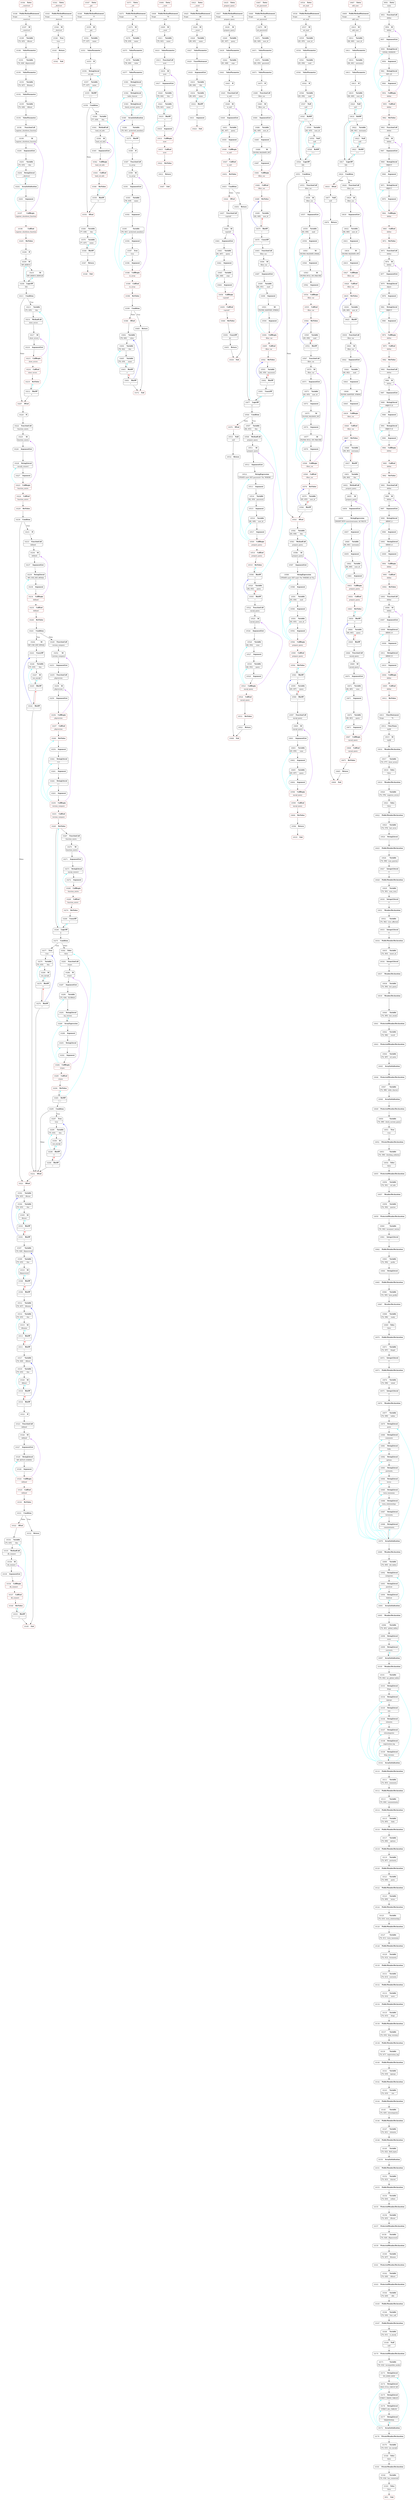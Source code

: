 digraph cfg {
node [shape=none];
10240 [label=<<TABLE border='1' cellspacing='0' cellpadding='10' style='rounded'  color='#880000'><TR><TD border='0'>10240</TD><TD border='0'><B>RetValue</B></TD></TR></TABLE>>];
10240 -> 10241 [weight=2];
10241 [label=<<TABLE border='1' cellspacing='0' cellpadding='10' style='rounded' ><TR><TD border='0'>10241</TD><TD border='0'><B>Condition</B></TD></TR></TABLE>>];
10241 -> 10244 [weight=2;label=True];
10241 -> 10249 [weight=2;label=False];
10242 [label=<<TABLE border='1' cellspacing='0' cellpadding='10' style='rounded' ><TR><TD border='0'>10242</TD><TD border='0'><B>BinOP</B></TD></TR><HR/><TR><TD border='0' cellpadding='5' colspan='2'>=</TD></TR></TABLE>>];
10242 -> 10232 [weight=2];
10242 -> 10245 [constraint=false;color=red];
10242 -> 10243 [constraint=false;color=blue];
10243 [label=<<TABLE border='1' cellspacing='0' cellpadding='10' style='rounded' ><TR><TD border='0'>10243</TD><TD border='0'><B>UnaryOP</B></TD></TR><HR/><TR><TD border='0' cellpadding='5' colspan='2'>!</TD></TR></TABLE>>];
10243 -> 10246 [weight=2];
10244 [label=<<TABLE border='1' cellspacing='0' cellpadding='10' style='rounded' ><TR><TD border='0'>10244</TD><TD border='0'><B>Id</B></TD></TR><HR/><TR><TD border='0' cellpadding='5' colspan='2'>WP_USE_EXT_MYSQL</TD></TR></TABLE>>];
10244 -> 10243 [weight=2];
10245 [label=<<TABLE border='1' cellspacing='0' cellpadding='10' style='rounded' ><TR><TD border='0'>10245</TD><TD border='0'><B>BinOP</B></TD></TR><HR/><TR><TD border='0' cellpadding='5' colspan='2'>-&gt;</TD></TR></TABLE>>];
10245 -> 10242 [weight=2];
10245 -> 10246 [constraint=false;color=cyan];
10245 -> 10247 [constraint=false;color=cyan];
10246 [label=<<TABLE border='1' cellspacing='0' cellpadding='10' style='rounded' ><TR><TD border='0'>10246</TD><TD border='0'><B>Variable</B></TD></TR><HR/><TR><TD border='0' cellpadding='5'>(75, 435)</TD><TD border='0' cellpadding='5'>this</TD></TR></TABLE>>];
10246 -> 10247 [weight=2];
10247 [label=<<TABLE border='1' cellspacing='0' cellpadding='10' style='rounded' ><TR><TD border='0'>10247</TD><TD border='0'><B>Id</B></TD></TR><HR/><TR><TD border='0' cellpadding='5' colspan='2'>use_mysqli</TD></TR></TABLE>>];
10247 -> 10245 [weight=2];
10248 [label=<<TABLE border='1' cellspacing='0' cellpadding='10' style='rounded' ><TR><TD border='0'>10248</TD><TD border='0'><B>LogicOP</B></TD></TR><HR/><TR><TD border='0' cellpadding='5' colspan='2'>||</TD></TR></TABLE>>];
10248 -> 10275 [weight=2];
10248 -> 10265 [constraint=false;color=cyan];
10248 -> 10266 [constraint=false;color=cyan];
10249 [label=<<TABLE border='1' cellspacing='0' cellpadding='10' style='rounded' ><TR><TD border='0'>10249</TD><TD border='0'><B>FunctionCall</B></TD></TR><HR/><TR><TD border='0' cellpadding='5' colspan='2'>version_compare</TD></TR></TABLE>>];
10249 -> 10252 [weight=2];
10250 [label=<<TABLE border='1' cellspacing='0' cellpadding='10' style='rounded'  color='#880000'><TR><TD border='0'>10250</TD><TD border='0'><B>CallBegin</B></TD></TR><HR/><TR><TD border='0' cellpadding='5' colspan='2'>version_compare</TD></TR></TABLE>>];
10250 -> 10251 [weight=2;style=dotted];
10250 -> 10252 [constraint=false;color=purple];
10250 -> 10260 [constraint=false;color=cyan];
10250 -> 10262 [constraint=false;color=cyan];
10250 -> 10264 [constraint=false;color=cyan];
10251 [label=<<TABLE border='1' cellspacing='0' cellpadding='10' style='rounded'  color='#880000'><TR><TD border='0'>10251</TD><TD border='0'><B>CallEnd</B></TD></TR><HR/><TR><TD border='0' cellpadding='5' colspan='2'>version_compare</TD></TR></TABLE>>];
10251 -> 10265 [weight=2];
10252 [label=<<TABLE border='1' cellspacing='0' cellpadding='10' style='rounded' ><TR><TD border='0'>10252</TD><TD border='0'><B>Id</B></TD></TR><HR/><TR><TD border='0' cellpadding='5' colspan='2'>version_compare</TD></TR></TABLE>>];
10252 -> 10253 [weight=2];
10253 [label=<<TABLE border='1' cellspacing='0' cellpadding='10' style='rounded' ><TR><TD border='0'>10253</TD><TD border='0'><B>ArgumentList</B></TD></TR></TABLE>>];
10253 -> 10255 [weight=2];
10254 [label=<<TABLE border='1' cellspacing='0' cellpadding='10' style='rounded' ><TR><TD border='0'>10254</TD><TD border='0'><B>Argument</B></TD></TR></TABLE>>];
10254 -> 10262 [weight=2];
10255 [label=<<TABLE border='1' cellspacing='0' cellpadding='10' style='rounded' ><TR><TD border='0'>10255</TD><TD border='0'><B>FunctionCall</B></TD></TR><HR/><TR><TD border='0' cellpadding='5' colspan='2'>phpversion</TD></TR></TABLE>>];
10255 -> 10258 [weight=2];
10256 [label=<<TABLE border='1' cellspacing='0' cellpadding='10' style='rounded'  color='#880000'><TR><TD border='0'>10256</TD><TD border='0'><B>CallBegin</B></TD></TR><HR/><TR><TD border='0' cellpadding='5' colspan='2'>phpversion</TD></TR></TABLE>>];
10256 -> 10257 [weight=2;style=dotted];
10256 -> 10258 [constraint=false;color=purple];
10257 [label=<<TABLE border='1' cellspacing='0' cellpadding='10' style='rounded'  color='#880000'><TR><TD border='0'>10257</TD><TD border='0'><B>CallEnd</B></TD></TR><HR/><TR><TD border='0' cellpadding='5' colspan='2'>phpversion</TD></TR></TABLE>>];
10257 -> 10260 [weight=2];
10258 [label=<<TABLE border='1' cellspacing='0' cellpadding='10' style='rounded' ><TR><TD border='0'>10258</TD><TD border='0'><B>Id</B></TD></TR><HR/><TR><TD border='0' cellpadding='5' colspan='2'>phpversion</TD></TR></TABLE>>];
10258 -> 10259 [weight=2];
10259 [label=<<TABLE border='1' cellspacing='0' cellpadding='10' style='rounded' ><TR><TD border='0'>10259</TD><TD border='0'><B>ArgumentList</B></TD></TR></TABLE>>];
10259 -> 10256 [weight=2];
10260 [label=<<TABLE border='1' cellspacing='0' cellpadding='10' style='rounded'  color='#880000'><TR><TD border='0'>10260</TD><TD border='0'><B>RetValue</B></TD></TR></TABLE>>];
10260 -> 10254 [weight=2];
10261 [label=<<TABLE border='1' cellspacing='0' cellpadding='10' style='rounded' ><TR><TD border='0'>10261</TD><TD border='0'><B>Argument</B></TD></TR></TABLE>>];
10261 -> 10264 [weight=2];
10262 [label=<<TABLE border='1' cellspacing='0' cellpadding='10' style='rounded' ><TR><TD border='0'>10262</TD><TD border='0'><B>StringLiteral</B></TD></TR><HR/><TR><TD border='0' cellpadding='5' colspan='2'>5.5</TD></TR></TABLE>>];
10262 -> 10261 [weight=2];
10263 [label=<<TABLE border='1' cellspacing='0' cellpadding='10' style='rounded' ><TR><TD border='0'>10263</TD><TD border='0'><B>Argument</B></TD></TR></TABLE>>];
10263 -> 10250 [weight=2];
10264 [label=<<TABLE border='1' cellspacing='0' cellpadding='10' style='rounded' ><TR><TD border='0'>10264</TD><TD border='0'><B>StringLiteral</B></TD></TR><HR/><TR><TD border='0' cellpadding='5' colspan='2'>&gt;=</TD></TR></TABLE>>];
10264 -> 10263 [weight=2];
10265 [label=<<TABLE border='1' cellspacing='0' cellpadding='10' style='rounded'  color='#880000'><TR><TD border='0'>10265</TD><TD border='0'><B>RetValue</B></TD></TR></TABLE>>];
10265 -> 10267 [weight=2];
10265 -> 10248 [weight=2];
10266 [label=<<TABLE border='1' cellspacing='0' cellpadding='10' style='rounded' ><TR><TD border='0'>10266</TD><TD border='0'><B>UnaryOP</B></TD></TR><HR/><TR><TD border='0' cellpadding='5' colspan='2'>!</TD></TR></TABLE>>];
10266 -> 10248 [weight=2];
10267 [label=<<TABLE border='1' cellspacing='0' cellpadding='10' style='rounded' ><TR><TD border='0'>10267</TD><TD border='0'><B>FunctionCall</B></TD></TR><HR/><TR><TD border='0' cellpadding='5' colspan='2'>function_exists</TD></TR></TABLE>>];
10267 -> 10270 [weight=2];
10268 [label=<<TABLE border='1' cellspacing='0' cellpadding='10' style='rounded'  color='#880000'><TR><TD border='0'>10268</TD><TD border='0'><B>CallBegin</B></TD></TR><HR/><TR><TD border='0' cellpadding='5' colspan='2'>function_exists</TD></TR></TABLE>>];
10268 -> 10269 [weight=2;style=dotted];
10268 -> 10270 [constraint=false;color=purple];
10268 -> 10273 [constraint=false;color=cyan];
10269 [label=<<TABLE border='1' cellspacing='0' cellpadding='10' style='rounded'  color='#880000'><TR><TD border='0'>10269</TD><TD border='0'><B>CallEnd</B></TD></TR><HR/><TR><TD border='0' cellpadding='5' colspan='2'>function_exists</TD></TR></TABLE>>];
10269 -> 10274 [weight=2];
10270 [label=<<TABLE border='1' cellspacing='0' cellpadding='10' style='rounded' ><TR><TD border='0'>10270</TD><TD border='0'><B>Id</B></TD></TR><HR/><TR><TD border='0' cellpadding='5' colspan='2'>function_exists</TD></TR></TABLE>>];
10270 -> 10271 [weight=2];
10271 [label=<<TABLE border='1' cellspacing='0' cellpadding='10' style='rounded' ><TR><TD border='0'>10271</TD><TD border='0'><B>ArgumentList</B></TD></TR></TABLE>>];
10271 -> 10273 [weight=2];
10272 [label=<<TABLE border='1' cellspacing='0' cellpadding='10' style='rounded' ><TR><TD border='0'>10272</TD><TD border='0'><B>Argument</B></TD></TR></TABLE>>];
10272 -> 10268 [weight=2];
10273 [label=<<TABLE border='1' cellspacing='0' cellpadding='10' style='rounded' ><TR><TD border='0'>10273</TD><TD border='0'><B>StringLiteral</B></TD></TR><HR/><TR><TD border='0' cellpadding='5' colspan='2'>mysql_connect</TD></TR></TABLE>>];
10273 -> 10272 [weight=2];
10274 [label=<<TABLE border='1' cellspacing='0' cellpadding='10' style='rounded'  color='#880000'><TR><TD border='0'>10274</TD><TD border='0'><B>RetValue</B></TD></TR></TABLE>>];
10274 -> 10266 [weight=2];
10275 [label=<<TABLE border='1' cellspacing='0' cellpadding='10' style='rounded' ><TR><TD border='0'>10275</TD><TD border='0'><B>Condition</B></TD></TR></TABLE>>];
10275 -> 10277 [weight=2;label=True];
10275 -> 10282 [weight=2;label=False];
10276 [label=<<TABLE border='1' cellspacing='0' cellpadding='10' style='rounded' ><TR><TD border='0'>10276</TD><TD border='0'><B>BinOP</B></TD></TR><HR/><TR><TD border='0' cellpadding='5' colspan='2'>=</TD></TR></TABLE>>];
10276 -> 10232 [weight=2];
10276 -> 10278 [constraint=false;color=red];
10276 -> 10277 [constraint=false;color=blue];
10277 [label=<<TABLE border='1' cellspacing='0' cellpadding='10' style='rounded' ><TR><TD border='0'>10277</TD><TD border='0'><B>True</B></TD></TR><HR/><TR><TD border='0' cellpadding='5' colspan='2'>true</TD></TR></TABLE>>];
10277 -> 10279 [weight=2];
10278 [label=<<TABLE border='1' cellspacing='0' cellpadding='10' style='rounded' ><TR><TD border='0'>10278</TD><TD border='0'><B>BinOP</B></TD></TR><HR/><TR><TD border='0' cellpadding='5' colspan='2'>-&gt;</TD></TR></TABLE>>];
10278 -> 10276 [weight=2];
10278 -> 10279 [constraint=false;color=cyan];
10278 -> 10280 [constraint=false;color=cyan];
10279 [label=<<TABLE border='1' cellspacing='0' cellpadding='10' style='rounded' ><TR><TD border='0'>10279</TD><TD border='0'><B>Variable</B></TD></TR><HR/><TR><TD border='0' cellpadding='5'>(75, 435)</TD><TD border='0' cellpadding='5'>this</TD></TR></TABLE>>];
10279 -> 10280 [weight=2];
10280 [label=<<TABLE border='1' cellspacing='0' cellpadding='10' style='rounded' ><TR><TD border='0'>10280</TD><TD border='0'><B>Id</B></TD></TR><HR/><TR><TD border='0' cellpadding='5' colspan='2'>use_mysqli</TD></TR></TABLE>>];
10280 -> 10278 [weight=2];
10281 [label=<<TABLE border='1' cellspacing='0' cellpadding='10' style='rounded' ><TR><TD border='0'>10281</TD><TD border='0'><B>RelOP</B></TD></TR><HR/><TR><TD border='0' cellpadding='5' colspan='2'>!==</TD></TR></TABLE>>];
10281 -> 10295 [weight=2];
10281 -> 10282 [constraint=false;color=cyan];
10281 -> 10294 [constraint=false;color=cyan];
10282 [label=<<TABLE border='1' cellspacing='0' cellpadding='10' style='rounded' ><TR><TD border='0'>10282</TD><TD border='0'><B>False</B></TD></TR><HR/><TR><TD border='0' cellpadding='5' colspan='2'>false</TD></TR></TABLE>>];
10282 -> 10283 [weight=2];
10283 [label=<<TABLE border='1' cellspacing='0' cellpadding='10' style='rounded' ><TR><TD border='0'>10283</TD><TD border='0'><B>FunctionCall</B></TD></TR><HR/><TR><TD border='0' cellpadding='5' colspan='2'>strpos</TD></TR></TABLE>>];
10283 -> 10286 [weight=2];
10284 [label=<<TABLE border='1' cellspacing='0' cellpadding='10' style='rounded'  color='#880000'><TR><TD border='0'>10284</TD><TD border='0'><B>CallBegin</B></TD></TR><HR/><TR><TD border='0' cellpadding='5' colspan='2'>strpos</TD></TR></TABLE>>];
10284 -> 10285 [weight=2;style=dotted];
10284 -> 10286 [constraint=false;color=purple];
10284 -> 10289 [constraint=false;color=cyan];
10284 -> 10293 [constraint=false;color=cyan];
10285 [label=<<TABLE border='1' cellspacing='0' cellpadding='10' style='rounded'  color='#880000'><TR><TD border='0'>10285</TD><TD border='0'><B>CallEnd</B></TD></TR><HR/><TR><TD border='0' cellpadding='5' colspan='2'>strpos</TD></TR></TABLE>>];
10285 -> 10294 [weight=2];
10286 [label=<<TABLE border='1' cellspacing='0' cellpadding='10' style='rounded' ><TR><TD border='0'>10286</TD><TD border='0'><B>Id</B></TD></TR><HR/><TR><TD border='0' cellpadding='5' colspan='2'>strpos</TD></TR></TABLE>>];
10286 -> 10287 [weight=2];
10287 [label=<<TABLE border='1' cellspacing='0' cellpadding='10' style='rounded' ><TR><TD border='0'>10287</TD><TD border='0'><B>ArgumentList</B></TD></TR></TABLE>>];
10287 -> 10290 [weight=2];
10288 [label=<<TABLE border='1' cellspacing='0' cellpadding='10' style='rounded' ><TR><TD border='0'>10288</TD><TD border='0'><B>Argument</B></TD></TR></TABLE>>];
10288 -> 10293 [weight=2];
10289 [label=<<TABLE border='1' cellspacing='0' cellpadding='10' style='rounded' ><TR><TD border='0'>10289</TD><TD border='0'><B>ArrayExpression</B></TD></TR></TABLE>>];
10289 -> 10288 [weight=2];
10289 -> 10290 [constraint=false;color=cyan];
10289 -> 10291 [constraint=false;color=cyan];
10290 [label=<<TABLE border='1' cellspacing='0' cellpadding='10' style='rounded' ><TR><TD border='0'>10290</TD><TD border='0'><B>Variable</B></TD></TR><HR/><TR><TD border='0' cellpadding='5'>(75, 436)</TD><TD border='0' cellpadding='5'>GLOBALS</TD></TR></TABLE>>];
10290 -> 10291 [weight=2];
10291 [label=<<TABLE border='1' cellspacing='0' cellpadding='10' style='rounded' ><TR><TD border='0'>10291</TD><TD border='0'><B>StringLiteral</B></TD></TR><HR/><TR><TD border='0' cellpadding='5' colspan='2'>wp_version</TD></TR></TABLE>>];
10291 -> 10289 [weight=2];
10292 [label=<<TABLE border='1' cellspacing='0' cellpadding='10' style='rounded' ><TR><TD border='0'>10292</TD><TD border='0'><B>Argument</B></TD></TR></TABLE>>];
10292 -> 10284 [weight=2];
10293 [label=<<TABLE border='1' cellspacing='0' cellpadding='10' style='rounded' ><TR><TD border='0'>10293</TD><TD border='0'><B>StringLiteral</B></TD></TR><HR/><TR><TD border='0' cellpadding='5' colspan='2'>-</TD></TR></TABLE>>];
10293 -> 10292 [weight=2];
10294 [label=<<TABLE border='1' cellspacing='0' cellpadding='10' style='rounded'  color='#880000'><TR><TD border='0'>10294</TD><TD border='0'><B>RetValue</B></TD></TR></TABLE>>];
10294 -> 10281 [weight=2];
10295 [label=<<TABLE border='1' cellspacing='0' cellpadding='10' style='rounded' ><TR><TD border='0'>10295</TD><TD border='0'><B>Condition</B></TD></TR></TABLE>>];
10295 -> 10297 [weight=2;label=True];
10295 -> 10232 [weight=2;label=False];
10296 [label=<<TABLE border='1' cellspacing='0' cellpadding='10' style='rounded' ><TR><TD border='0'>10296</TD><TD border='0'><B>BinOP</B></TD></TR><HR/><TR><TD border='0' cellpadding='5' colspan='2'>=</TD></TR></TABLE>>];
10296 -> 10232 [weight=2];
10296 -> 10298 [constraint=false;color=red];
10296 -> 10297 [constraint=false;color=blue];
10297 [label=<<TABLE border='1' cellspacing='0' cellpadding='10' style='rounded' ><TR><TD border='0'>10297</TD><TD border='0'><B>True</B></TD></TR><HR/><TR><TD border='0' cellpadding='5' colspan='2'>true</TD></TR></TABLE>>];
10297 -> 10299 [weight=2];
10298 [label=<<TABLE border='1' cellspacing='0' cellpadding='10' style='rounded' ><TR><TD border='0'>10298</TD><TD border='0'><B>BinOP</B></TD></TR><HR/><TR><TD border='0' cellpadding='5' colspan='2'>-&gt;</TD></TR></TABLE>>];
10298 -> 10296 [weight=2];
10298 -> 10299 [constraint=false;color=cyan];
10298 -> 10300 [constraint=false;color=cyan];
10299 [label=<<TABLE border='1' cellspacing='0' cellpadding='10' style='rounded' ><TR><TD border='0'>10299</TD><TD border='0'><B>Variable</B></TD></TR><HR/><TR><TD border='0' cellpadding='5'>(75, 435)</TD><TD border='0' cellpadding='5'>this</TD></TR></TABLE>>];
10299 -> 10300 [weight=2];
10300 [label=<<TABLE border='1' cellspacing='0' cellpadding='10' style='rounded' ><TR><TD border='0'>10300</TD><TD border='0'><B>Id</B></TD></TR><HR/><TR><TD border='0' cellpadding='5' colspan='2'>use_mysqli</TD></TR></TABLE>>];
10300 -> 10298 [weight=2];
10301 [label=<<TABLE border='1' cellspacing='0' cellpadding='10' style='rounded' ><TR><TD border='0'>10301</TD><TD border='0'><B>BinOP</B></TD></TR><HR/><TR><TD border='0' cellpadding='5' colspan='2'>=</TD></TR></TABLE>>];
10301 -> 10307 [weight=2];
10301 -> 10303 [constraint=false;color=red];
10301 -> 10302 [constraint=false;color=blue];
10302 [label=<<TABLE border='1' cellspacing='0' cellpadding='10' style='rounded' ><TR><TD border='0'>10302</TD><TD border='0'><B>Variable</B></TD></TR><HR/><TR><TD border='0' cellpadding='5'>(74, 425)</TD><TD border='0' cellpadding='5'>dbuser</TD></TR></TABLE>>];
10302 -> 10304 [weight=2];
10303 [label=<<TABLE border='1' cellspacing='0' cellpadding='10' style='rounded' ><TR><TD border='0'>10303</TD><TD border='0'><B>BinOP</B></TD></TR><HR/><TR><TD border='0' cellpadding='5' colspan='2'>-&gt;</TD></TR></TABLE>>];
10303 -> 10301 [weight=2];
10303 -> 10304 [constraint=false;color=cyan];
10303 -> 10305 [constraint=false;color=cyan];
10304 [label=<<TABLE border='1' cellspacing='0' cellpadding='10' style='rounded' ><TR><TD border='0'>10304</TD><TD border='0'><B>Variable</B></TD></TR><HR/><TR><TD border='0' cellpadding='5'>(75, 435)</TD><TD border='0' cellpadding='5'>this</TD></TR></TABLE>>];
10304 -> 10305 [weight=2];
10305 [label=<<TABLE border='1' cellspacing='0' cellpadding='10' style='rounded' ><TR><TD border='0'>10305</TD><TD border='0'><B>Id</B></TD></TR><HR/><TR><TD border='0' cellpadding='5' colspan='2'>dbuser</TD></TR></TABLE>>];
10305 -> 10303 [weight=2];
10306 [label=<<TABLE border='1' cellspacing='0' cellpadding='10' style='rounded' ><TR><TD border='0'>10306</TD><TD border='0'><B>BinOP</B></TD></TR><HR/><TR><TD border='0' cellpadding='5' colspan='2'>=</TD></TR></TABLE>>];
10306 -> 10312 [weight=2];
10306 -> 10308 [constraint=false;color=red];
10306 -> 10307 [constraint=false;color=blue];
10307 [label=<<TABLE border='1' cellspacing='0' cellpadding='10' style='rounded' ><TR><TD border='0'>10307</TD><TD border='0'><B>Variable</B></TD></TR><HR/><TR><TD border='0' cellpadding='5'>(74, 426)</TD><TD border='0' cellpadding='5'>dbpassword</TD></TR></TABLE>>];
10307 -> 10309 [weight=2];
10308 [label=<<TABLE border='1' cellspacing='0' cellpadding='10' style='rounded' ><TR><TD border='0'>10308</TD><TD border='0'><B>BinOP</B></TD></TR><HR/><TR><TD border='0' cellpadding='5' colspan='2'>-&gt;</TD></TR></TABLE>>];
10308 -> 10306 [weight=2];
10308 -> 10309 [constraint=false;color=cyan];
10308 -> 10310 [constraint=false;color=cyan];
10309 [label=<<TABLE border='1' cellspacing='0' cellpadding='10' style='rounded' ><TR><TD border='0'>10309</TD><TD border='0'><B>Variable</B></TD></TR><HR/><TR><TD border='0' cellpadding='5'>(75, 435)</TD><TD border='0' cellpadding='5'>this</TD></TR></TABLE>>];
10309 -> 10310 [weight=2];
10310 [label=<<TABLE border='1' cellspacing='0' cellpadding='10' style='rounded' ><TR><TD border='0'>10310</TD><TD border='0'><B>Id</B></TD></TR><HR/><TR><TD border='0' cellpadding='5' colspan='2'>dbpassword</TD></TR></TABLE>>];
10310 -> 10308 [weight=2];
10311 [label=<<TABLE border='1' cellspacing='0' cellpadding='10' style='rounded' ><TR><TD border='0'>10311</TD><TD border='0'><B>BinOP</B></TD></TR><HR/><TR><TD border='0' cellpadding='5' colspan='2'>=</TD></TR></TABLE>>];
10311 -> 10317 [weight=2];
10311 -> 10313 [constraint=false;color=red];
10311 -> 10312 [constraint=false;color=blue];
10312 [label=<<TABLE border='1' cellspacing='0' cellpadding='10' style='rounded' ><TR><TD border='0'>10312</TD><TD border='0'><B>Variable</B></TD></TR><HR/><TR><TD border='0' cellpadding='5'>(74, 427)</TD><TD border='0' cellpadding='5'>dbname</TD></TR></TABLE>>];
10312 -> 10314 [weight=2];
10313 [label=<<TABLE border='1' cellspacing='0' cellpadding='10' style='rounded' ><TR><TD border='0'>10313</TD><TD border='0'><B>BinOP</B></TD></TR><HR/><TR><TD border='0' cellpadding='5' colspan='2'>-&gt;</TD></TR></TABLE>>];
10313 -> 10311 [weight=2];
10313 -> 10314 [constraint=false;color=cyan];
10313 -> 10315 [constraint=false;color=cyan];
10314 [label=<<TABLE border='1' cellspacing='0' cellpadding='10' style='rounded' ><TR><TD border='0'>10314</TD><TD border='0'><B>Variable</B></TD></TR><HR/><TR><TD border='0' cellpadding='5'>(75, 435)</TD><TD border='0' cellpadding='5'>this</TD></TR></TABLE>>];
10314 -> 10315 [weight=2];
10315 [label=<<TABLE border='1' cellspacing='0' cellpadding='10' style='rounded' ><TR><TD border='0'>10315</TD><TD border='0'><B>Id</B></TD></TR><HR/><TR><TD border='0' cellpadding='5' colspan='2'>dbname</TD></TR></TABLE>>];
10315 -> 10313 [weight=2];
10316 [label=<<TABLE border='1' cellspacing='0' cellpadding='10' style='rounded' ><TR><TD border='0'>10316</TD><TD border='0'><B>BinOP</B></TD></TR><HR/><TR><TD border='0' cellpadding='5' colspan='2'>=</TD></TR></TABLE>>];
10316 -> 10321 [weight=2];
10316 -> 10318 [constraint=false;color=red];
10316 -> 10317 [constraint=false;color=blue];
10317 [label=<<TABLE border='1' cellspacing='0' cellpadding='10' style='rounded' ><TR><TD border='0'>10317</TD><TD border='0'><B>Variable</B></TD></TR><HR/><TR><TD border='0' cellpadding='5'>(74, 428)</TD><TD border='0' cellpadding='5'>dbhost</TD></TR></TABLE>>];
10317 -> 10319 [weight=2];
10318 [label=<<TABLE border='1' cellspacing='0' cellpadding='10' style='rounded' ><TR><TD border='0'>10318</TD><TD border='0'><B>BinOP</B></TD></TR><HR/><TR><TD border='0' cellpadding='5' colspan='2'>-&gt;</TD></TR></TABLE>>];
10318 -> 10316 [weight=2];
10318 -> 10319 [constraint=false;color=cyan];
10318 -> 10320 [constraint=false;color=cyan];
10319 [label=<<TABLE border='1' cellspacing='0' cellpadding='10' style='rounded' ><TR><TD border='0'>10319</TD><TD border='0'><B>Variable</B></TD></TR><HR/><TR><TD border='0' cellpadding='5'>(75, 435)</TD><TD border='0' cellpadding='5'>this</TD></TR></TABLE>>];
10319 -> 10320 [weight=2];
10320 [label=<<TABLE border='1' cellspacing='0' cellpadding='10' style='rounded' ><TR><TD border='0'>10320</TD><TD border='0'><B>Id</B></TD></TR><HR/><TR><TD border='0' cellpadding='5' colspan='2'>dbhost</TD></TR></TABLE>>];
10320 -> 10318 [weight=2];
10321 [label=<<TABLE border='1' cellspacing='0' cellpadding='10' style='rounded' ><TR><TD border='0'>10321</TD><TD border='0'><B>If</B></TD></TR></TABLE>>];
10321 -> 10323 [weight=2];
10322 [label=<<TABLE border='1' cellspacing='0' cellpadding='10' style='rounded'  color='#880000'><TR><TD border='0'>10322</TD><TD border='0'><B>IfEnd</B></TD></TR></TABLE>>];
10322 -> 10334 [weight=2];
10323 [label=<<TABLE border='1' cellspacing='0' cellpadding='10' style='rounded' ><TR><TD border='0'>10323</TD><TD border='0'><B>FunctionCall</B></TD></TR><HR/><TR><TD border='0' cellpadding='5' colspan='2'>defined</TD></TR></TABLE>>];
10323 -> 10326 [weight=2];
10324 [label=<<TABLE border='1' cellspacing='0' cellpadding='10' style='rounded'  color='#880000'><TR><TD border='0'>10324</TD><TD border='0'><B>CallBegin</B></TD></TR><HR/><TR><TD border='0' cellpadding='5' colspan='2'>defined</TD></TR></TABLE>>];
10324 -> 10325 [weight=2;style=dotted];
10324 -> 10326 [constraint=false;color=purple];
10324 -> 10329 [constraint=false;color=cyan];
10325 [label=<<TABLE border='1' cellspacing='0' cellpadding='10' style='rounded'  color='#880000'><TR><TD border='0'>10325</TD><TD border='0'><B>CallEnd</B></TD></TR><HR/><TR><TD border='0' cellpadding='5' colspan='2'>defined</TD></TR></TABLE>>];
10325 -> 10330 [weight=2];
10326 [label=<<TABLE border='1' cellspacing='0' cellpadding='10' style='rounded' ><TR><TD border='0'>10326</TD><TD border='0'><B>Id</B></TD></TR><HR/><TR><TD border='0' cellpadding='5' colspan='2'>defined</TD></TR></TABLE>>];
10326 -> 10327 [weight=2];
10327 [label=<<TABLE border='1' cellspacing='0' cellpadding='10' style='rounded' ><TR><TD border='0'>10327</TD><TD border='0'><B>ArgumentList</B></TD></TR></TABLE>>];
10327 -> 10329 [weight=2];
10328 [label=<<TABLE border='1' cellspacing='0' cellpadding='10' style='rounded' ><TR><TD border='0'>10328</TD><TD border='0'><B>Argument</B></TD></TR></TABLE>>];
10328 -> 10324 [weight=2];
10329 [label=<<TABLE border='1' cellspacing='0' cellpadding='10' style='rounded' ><TR><TD border='0'>10329</TD><TD border='0'><B>StringLiteral</B></TD></TR><HR/><TR><TD border='0' cellpadding='5' colspan='2'>WP_SETUP_CONFIG</TD></TR></TABLE>>];
10329 -> 10328 [weight=2];
10330 [label=<<TABLE border='1' cellspacing='0' cellpadding='10' style='rounded'  color='#880000'><TR><TD border='0'>10330</TD><TD border='0'><B>RetValue</B></TD></TR></TABLE>>];
10330 -> 10331 [weight=2];
10331 [label=<<TABLE border='1' cellspacing='0' cellpadding='10' style='rounded' ><TR><TD border='0'>10331</TD><TD border='0'><B>Condition</B></TD></TR></TABLE>>];
10331 -> 10332 [weight=2;label=True];
10331 -> 10322 [weight=2;label=False];
10332 [label=<<TABLE border='1' cellspacing='0' cellpadding='10' style='rounded' ><TR><TD border='0'>10332</TD><TD border='0'><B>Return</B></TD></TR></TABLE>>];
10332 -> 10185 [weight=2];
10333 [label=<<TABLE border='1' cellspacing='0' cellpadding='10' style='rounded' ><TR><TD border='0'>10333</TD><TD border='0'><B>BinOP</B></TD></TR><HR/><TR><TD border='0' cellpadding='5' colspan='2'>-&gt;</TD></TR></TABLE>>];
10333 -> 10185 [weight=2];
10333 -> 10334 [constraint=false;color=cyan];
10333 -> 10340 [constraint=false;color=cyan];
10334 [label=<<TABLE border='1' cellspacing='0' cellpadding='10' style='rounded' ><TR><TD border='0'>10334</TD><TD border='0'><B>Variable</B></TD></TR><HR/><TR><TD border='0' cellpadding='5'>(75, 435)</TD><TD border='0' cellpadding='5'>this</TD></TR></TABLE>>];
10334 -> 10335 [weight=2];
10335 [label=<<TABLE border='1' cellspacing='0' cellpadding='10' style='rounded' ><TR><TD border='0'>10335</TD><TD border='0'><B>MethodCall</B></TD></TR><HR/><TR><TD border='0' cellpadding='5' colspan='2'>db_connect</TD></TR></TABLE>>];
10335 -> 10338 [weight=2];
10336 [label=<<TABLE border='1' cellspacing='0' cellpadding='10' style='rounded'  color='#880000'><TR><TD border='0'>10336</TD><TD border='0'><B>CallBegin</B></TD></TR><HR/><TR><TD border='0' cellpadding='5' colspan='2'>db_connect</TD></TR></TABLE>>];
10336 -> 10337 [weight=2;style=dotted];
10336 -> 10338 [constraint=false;color=purple];
10337 [label=<<TABLE border='1' cellspacing='0' cellpadding='10' style='rounded'  color='#880000'><TR><TD border='0'>10337</TD><TD border='0'><B>CallEnd</B></TD></TR><HR/><TR><TD border='0' cellpadding='5' colspan='2'>db_connect</TD></TR></TABLE>>];
10337 -> 10340 [weight=2];
10338 [label=<<TABLE border='1' cellspacing='0' cellpadding='10' style='rounded' ><TR><TD border='0'>10338</TD><TD border='0'><B>Id</B></TD></TR><HR/><TR><TD border='0' cellpadding='5' colspan='2'>db_connect</TD></TR></TABLE>>];
10338 -> 10339 [weight=2];
10339 [label=<<TABLE border='1' cellspacing='0' cellpadding='10' style='rounded' ><TR><TD border='0'>10339</TD><TD border='0'><B>ArgumentList</B></TD></TR></TABLE>>];
10339 -> 10336 [weight=2];
10340 [label=<<TABLE border='1' cellspacing='0' cellpadding='10' style='rounded'  color='#880000'><TR><TD border='0'>10340</TD><TD border='0'><B>RetValue</B></TD></TR></TABLE>>];
10340 -> 10333 [weight=2];
10341 [label=<<TABLE border='1' cellspacing='0' cellpadding='10' style='rounded'  color='#880000'><TR><TD border='0'>10341</TD><TD border='0'><B>Entry</B></TD></TR><HR/><TR><TD border='0' cellpadding='5' colspan='2'>__destruct</TD></TR></TABLE>>];
10341 -> 10343 [weight=2];
10342 [label=<<TABLE border='1' cellspacing='0' cellpadding='10' style='rounded'  color='#880000'><TR><TD border='0'>10342</TD><TD border='0'><B>Exit</B></TD></TR></TABLE>>];
10343 [label=<<TABLE border='1' cellspacing='0' cellpadding='10' style='rounded' ><TR><TD border='0'>10343</TD><TD border='0'><B>PublicMethodStatement</B></TD></TR><HR/><TR><TD border='0' cellpadding='5'>Scope</TD><TD border='0' cellpadding='5'>76</TD></TR><HR/><TR><TD border='0' cellpadding='5' colspan='2'>__destruct</TD></TR></TABLE>>];
10343 -> 10344 [weight=2];
10344 [label=<<TABLE border='1' cellspacing='0' cellpadding='10' style='rounded' ><TR><TD border='0'>10344</TD><TD border='0'><B>Id</B></TD></TR><HR/><TR><TD border='0' cellpadding='5' colspan='2'>__destruct</TD></TR></TABLE>>];
10344 -> 10346 [weight=2];
10345 [label=<<TABLE border='1' cellspacing='0' cellpadding='10' style='rounded' ><TR><TD border='0'>10345</TD><TD border='0'><B>Return</B></TD></TR></TABLE>>];
10345 -> 10342 [weight=2];
10346 [label=<<TABLE border='1' cellspacing='0' cellpadding='10' style='rounded' ><TR><TD border='0'>10346</TD><TD border='0'><B>True</B></TD></TR><HR/><TR><TD border='0' cellpadding='5' colspan='2'>true</TD></TR></TABLE>>];
10346 -> 10345 [weight=2];
10347 [label=<<TABLE border='1' cellspacing='0' cellpadding='10' style='rounded'  color='#880000'><TR><TD border='0'>10347</TD><TD border='0'><B>Entry</B></TD></TR><HR/><TR><TD border='0' cellpadding='5' colspan='2'>__get</TD></TR></TABLE>>];
10347 -> 10349 [weight=2];
10348 [label=<<TABLE border='1' cellspacing='0' cellpadding='10' style='rounded'  color='#880000'><TR><TD border='0'>10348</TD><TD border='0'><B>Exit</B></TD></TR></TABLE>>];
10349 [label=<<TABLE border='1' cellspacing='0' cellpadding='10' style='rounded' ><TR><TD border='0'>10349</TD><TD border='0'><B>PublicMethodStatement</B></TD></TR><HR/><TR><TD border='0' cellpadding='5'>Scope</TD><TD border='0' cellpadding='5'>77</TD></TR><HR/><TR><TD border='0' cellpadding='5' colspan='2'>__get</TD></TR></TABLE>>];
10349 -> 10350 [weight=2];
10350 [label=<<TABLE border='1' cellspacing='0' cellpadding='10' style='rounded' ><TR><TD border='0'>10350</TD><TD border='0'><B>Id</B></TD></TR><HR/><TR><TD border='0' cellpadding='5' colspan='2'>__get</TD></TR></TABLE>>];
10350 -> 10352 [weight=2];
10351 [label=<<TABLE border='1' cellspacing='0' cellpadding='10' style='rounded' ><TR><TD border='0'>10351</TD><TD border='0'><B>ValueParameter</B></TD></TR></TABLE>>];
10351 -> 10353 [weight=2];
10352 [label=<<TABLE border='1' cellspacing='0' cellpadding='10' style='rounded' ><TR><TD border='0'>10352</TD><TD border='0'><B>Variable</B></TD></TR><HR/><TR><TD border='0' cellpadding='5'>(77, 437)</TD><TD border='0' cellpadding='5'>name</TD></TR></TABLE>>];
10352 -> 10351 [weight=2];
10353 [label=<<TABLE border='1' cellspacing='0' cellpadding='10' style='rounded' ><TR><TD border='0'>10353</TD><TD border='0'><B>If</B></TD></TR></TABLE>>];
10353 -> 10356 [weight=2];
10354 [label=<<TABLE border='1' cellspacing='0' cellpadding='10' style='rounded'  color='#880000'><TR><TD border='0'>10354</TD><TD border='0'><B>IfEnd</B></TD></TR></TABLE>>];
10354 -> 10369 [weight=2];
10355 [label=<<TABLE border='1' cellspacing='0' cellpadding='10' style='rounded' ><TR><TD border='0'>10355</TD><TD border='0'><B>RelOP</B></TD></TR><HR/><TR><TD border='0' cellpadding='5' colspan='2'>===</TD></TR></TABLE>>];
10355 -> 10358 [weight=2];
10355 -> 10356 [constraint=false;color=cyan];
10355 -> 10357 [constraint=false;color=cyan];
10356 [label=<<TABLE border='1' cellspacing='0' cellpadding='10' style='rounded' ><TR><TD border='0'>10356</TD><TD border='0'><B>StringLiteral</B></TD></TR><HR/><TR><TD border='0' cellpadding='5' colspan='2'>col_info</TD></TR></TABLE>>];
10356 -> 10357 [weight=2];
10357 [label=<<TABLE border='1' cellspacing='0' cellpadding='10' style='rounded' ><TR><TD border='0'>10357</TD><TD border='0'><B>Variable</B></TD></TR><HR/><TR><TD border='0' cellpadding='5'>(77, 437)</TD><TD border='0' cellpadding='5'>name</TD></TR></TABLE>>];
10357 -> 10355 [weight=2];
10358 [label=<<TABLE border='1' cellspacing='0' cellpadding='10' style='rounded' ><TR><TD border='0'>10358</TD><TD border='0'><B>Condition</B></TD></TR></TABLE>>];
10358 -> 10360 [weight=2;label=True];
10358 -> 10354 [weight=2;label=False];
10359 [label=<<TABLE border='1' cellspacing='0' cellpadding='10' style='rounded' ><TR><TD border='0'>10359</TD><TD border='0'><B>BinOP</B></TD></TR><HR/><TR><TD border='0' cellpadding='5' colspan='2'>-&gt;</TD></TR></TABLE>>];
10359 -> 10354 [weight=2];
10359 -> 10360 [constraint=false;color=cyan];
10359 -> 10366 [constraint=false;color=cyan];
10360 [label=<<TABLE border='1' cellspacing='0' cellpadding='10' style='rounded' ><TR><TD border='0'>10360</TD><TD border='0'><B>Variable</B></TD></TR><HR/><TR><TD border='0' cellpadding='5'>(77, 438)</TD><TD border='0' cellpadding='5'>this</TD></TR></TABLE>>];
10360 -> 10361 [weight=2];
10361 [label=<<TABLE border='1' cellspacing='0' cellpadding='10' style='rounded' ><TR><TD border='0'>10361</TD><TD border='0'><B>MethodCall</B></TD></TR><HR/><TR><TD border='0' cellpadding='5' colspan='2'>load_col_info</TD></TR></TABLE>>];
10361 -> 10364 [weight=2];
10362 [label=<<TABLE border='1' cellspacing='0' cellpadding='10' style='rounded'  color='#880000'><TR><TD border='0'>10362</TD><TD border='0'><B>CallBegin</B></TD></TR><HR/><TR><TD border='0' cellpadding='5' colspan='2'>load_col_info</TD></TR></TABLE>>];
10362 -> 10363 [weight=2;style=dotted];
10362 -> 10364 [constraint=false;color=purple];
10363 [label=<<TABLE border='1' cellspacing='0' cellpadding='10' style='rounded'  color='#880000'><TR><TD border='0'>10363</TD><TD border='0'><B>CallEnd</B></TD></TR><HR/><TR><TD border='0' cellpadding='5' colspan='2'>load_col_info</TD></TR></TABLE>>];
10363 -> 10366 [weight=2];
10364 [label=<<TABLE border='1' cellspacing='0' cellpadding='10' style='rounded' ><TR><TD border='0'>10364</TD><TD border='0'><B>Id</B></TD></TR><HR/><TR><TD border='0' cellpadding='5' colspan='2'>load_col_info</TD></TR></TABLE>>];
10364 -> 10365 [weight=2];
10365 [label=<<TABLE border='1' cellspacing='0' cellpadding='10' style='rounded' ><TR><TD border='0'>10365</TD><TD border='0'><B>ArgumentList</B></TD></TR></TABLE>>];
10365 -> 10362 [weight=2];
10366 [label=<<TABLE border='1' cellspacing='0' cellpadding='10' style='rounded'  color='#880000'><TR><TD border='0'>10366</TD><TD border='0'><B>RetValue</B></TD></TR></TABLE>>];
10366 -> 10359 [weight=2];
10367 [label=<<TABLE border='1' cellspacing='0' cellpadding='10' style='rounded' ><TR><TD border='0'>10367</TD><TD border='0'><B>Return</B></TD></TR></TABLE>>];
10367 -> 10348 [weight=2];
10368 [label=<<TABLE border='1' cellspacing='0' cellpadding='10' style='rounded' ><TR><TD border='0'>10368</TD><TD border='0'><B>BinOP</B></TD></TR><HR/><TR><TD border='0' cellpadding='5' colspan='2'>-&gt;</TD></TR></TABLE>>];
10368 -> 10367 [weight=2];
10368 -> 10369 [constraint=false;color=cyan];
10368 -> 10370 [constraint=false;color=cyan];
10369 [label=<<TABLE border='1' cellspacing='0' cellpadding='10' style='rounded' ><TR><TD border='0'>10369</TD><TD border='0'><B>Variable</B></TD></TR><HR/><TR><TD border='0' cellpadding='5'>(77, 438)</TD><TD border='0' cellpadding='5'>this</TD></TR></TABLE>>];
10369 -> 10370 [weight=2];
10370 [label=<<TABLE border='1' cellspacing='0' cellpadding='10' style='rounded' ><TR><TD border='0'>10370</TD><TD border='0'><B>Variable</B></TD></TR><HR/><TR><TD border='0' cellpadding='5'>(77, 437)</TD><TD border='0' cellpadding='5'>name</TD></TR></TABLE>>];
10370 -> 10368 [weight=2];
10371 [label=<<TABLE border='1' cellspacing='0' cellpadding='10' style='rounded'  color='#880000'><TR><TD border='0'>10371</TD><TD border='0'><B>Entry</B></TD></TR><HR/><TR><TD border='0' cellpadding='5' colspan='2'>__set</TD></TR></TABLE>>];
10371 -> 10373 [weight=2];
10372 [label=<<TABLE border='1' cellspacing='0' cellpadding='10' style='rounded'  color='#880000'><TR><TD border='0'>10372</TD><TD border='0'><B>Exit</B></TD></TR></TABLE>>];
10373 [label=<<TABLE border='1' cellspacing='0' cellpadding='10' style='rounded' ><TR><TD border='0'>10373</TD><TD border='0'><B>PublicMethodStatement</B></TD></TR><HR/><TR><TD border='0' cellpadding='5'>Scope</TD><TD border='0' cellpadding='5'>78</TD></TR><HR/><TR><TD border='0' cellpadding='5' colspan='2'>__set</TD></TR></TABLE>>];
10373 -> 10374 [weight=2];
10374 [label=<<TABLE border='1' cellspacing='0' cellpadding='10' style='rounded' ><TR><TD border='0'>10374</TD><TD border='0'><B>Id</B></TD></TR><HR/><TR><TD border='0' cellpadding='5' colspan='2'>__set</TD></TR></TABLE>>];
10374 -> 10376 [weight=2];
10375 [label=<<TABLE border='1' cellspacing='0' cellpadding='10' style='rounded' ><TR><TD border='0'>10375</TD><TD border='0'><B>ValueParameter</B></TD></TR></TABLE>>];
10375 -> 10378 [weight=2];
10376 [label=<<TABLE border='1' cellspacing='0' cellpadding='10' style='rounded' ><TR><TD border='0'>10376</TD><TD border='0'><B>Variable</B></TD></TR><HR/><TR><TD border='0' cellpadding='5'>(78, 439)</TD><TD border='0' cellpadding='5'>name</TD></TR></TABLE>>];
10376 -> 10375 [weight=2];
10377 [label=<<TABLE border='1' cellspacing='0' cellpadding='10' style='rounded' ><TR><TD border='0'>10377</TD><TD border='0'><B>ValueParameter</B></TD></TR></TABLE>>];
10377 -> 10381 [weight=2];
10378 [label=<<TABLE border='1' cellspacing='0' cellpadding='10' style='rounded' ><TR><TD border='0'>10378</TD><TD border='0'><B>Variable</B></TD></TR><HR/><TR><TD border='0' cellpadding='5'>(78, 440)</TD><TD border='0' cellpadding='5'>value</TD></TR></TABLE>>];
10378 -> 10377 [weight=2];
10379 [label=<<TABLE border='1' cellspacing='0' cellpadding='10' style='rounded' ><TR><TD border='0'>10379</TD><TD border='0'><B>BinOP</B></TD></TR><HR/><TR><TD border='0' cellpadding='5' colspan='2'>=</TD></TR></TABLE>>];
10379 -> 10385 [weight=2];
10379 -> 10384 [constraint=false;color=red];
10379 -> 10380 [constraint=false;color=blue];
10380 [label=<<TABLE border='1' cellspacing='0' cellpadding='10' style='rounded' ><TR><TD border='0'>10380</TD><TD border='0'><B>ArrayInitialisation</B></TD></TR></TABLE>>];
10380 -> 10384 [weight=2];
10380 -> 10381 [constraint=false;color=cyan];
10380 -> 10382 [constraint=false;color=cyan];
10380 -> 10383 [constraint=false;color=cyan];
10381 [label=<<TABLE border='1' cellspacing='0' cellpadding='10' style='rounded' ><TR><TD border='0'>10381</TD><TD border='0'><B>StringLiteral</B></TD></TR><HR/><TR><TD border='0' cellpadding='5' colspan='2'>col_meta</TD></TR></TABLE>>];
10381 -> 10382 [weight=2];
10382 [label=<<TABLE border='1' cellspacing='0' cellpadding='10' style='rounded' ><TR><TD border='0'>10382</TD><TD border='0'><B>StringLiteral</B></TD></TR><HR/><TR><TD border='0' cellpadding='5' colspan='2'>table_charset</TD></TR></TABLE>>];
10382 -> 10383 [weight=2];
10383 [label=<<TABLE border='1' cellspacing='0' cellpadding='10' style='rounded' ><TR><TD border='0'>10383</TD><TD border='0'><B>StringLiteral</B></TD></TR><HR/><TR><TD border='0' cellpadding='5' colspan='2'>check_current_query</TD></TR></TABLE>>];
10383 -> 10380 [weight=2];
10384 [label=<<TABLE border='1' cellspacing='0' cellpadding='10' style='rounded' ><TR><TD border='0'>10384</TD><TD border='0'><B>Variable</B></TD></TR><HR/><TR><TD border='0' cellpadding='5'>(78, 441)</TD><TD border='0' cellpadding='5'>protected_members</TD></TR></TABLE>>];
10384 -> 10379 [weight=2];
10385 [label=<<TABLE border='1' cellspacing='0' cellpadding='10' style='rounded' ><TR><TD border='0'>10385</TD><TD border='0'><B>If</B></TD></TR></TABLE>>];
10385 -> 10387 [weight=2];
10386 [label=<<TABLE border='1' cellspacing='0' cellpadding='10' style='rounded'  color='#880000'><TR><TD border='0'>10386</TD><TD border='0'><B>IfEnd</B></TD></TR></TABLE>>];
10386 -> 10402 [weight=2];
10387 [label=<<TABLE border='1' cellspacing='0' cellpadding='10' style='rounded' ><TR><TD border='0'>10387</TD><TD border='0'><B>FunctionCall</B></TD></TR><HR/><TR><TD border='0' cellpadding='5' colspan='2'>in_array</TD></TR></TABLE>>];
10387 -> 10390 [weight=2];
10388 [label=<<TABLE border='1' cellspacing='0' cellpadding='10' style='rounded'  color='#880000'><TR><TD border='0'>10388</TD><TD border='0'><B>CallBegin</B></TD></TR><HR/><TR><TD border='0' cellpadding='5' colspan='2'>in_array</TD></TR></TABLE>>];
10388 -> 10389 [weight=2;style=dotted];
10388 -> 10390 [constraint=false;color=purple];
10388 -> 10393 [constraint=false;color=cyan];
10388 -> 10395 [constraint=false;color=cyan];
10388 -> 10397 [constraint=false;color=cyan];
10389 [label=<<TABLE border='1' cellspacing='0' cellpadding='10' style='rounded'  color='#880000'><TR><TD border='0'>10389</TD><TD border='0'><B>CallEnd</B></TD></TR><HR/><TR><TD border='0' cellpadding='5' colspan='2'>in_array</TD></TR></TABLE>>];
10389 -> 10398 [weight=2];
10390 [label=<<TABLE border='1' cellspacing='0' cellpadding='10' style='rounded' ><TR><TD border='0'>10390</TD><TD border='0'><B>Id</B></TD></TR><HR/><TR><TD border='0' cellpadding='5' colspan='2'>in_array</TD></TR></TABLE>>];
10390 -> 10391 [weight=2];
10391 [label=<<TABLE border='1' cellspacing='0' cellpadding='10' style='rounded' ><TR><TD border='0'>10391</TD><TD border='0'><B>ArgumentList</B></TD></TR></TABLE>>];
10391 -> 10393 [weight=2];
10392 [label=<<TABLE border='1' cellspacing='0' cellpadding='10' style='rounded' ><TR><TD border='0'>10392</TD><TD border='0'><B>Argument</B></TD></TR></TABLE>>];
10392 -> 10395 [weight=2];
10393 [label=<<TABLE border='1' cellspacing='0' cellpadding='10' style='rounded' ><TR><TD border='0'>10393</TD><TD border='0'><B>Variable</B></TD></TR><HR/><TR><TD border='0' cellpadding='5'>(78, 439)</TD><TD border='0' cellpadding='5'>name</TD></TR></TABLE>>];
10393 -> 10392 [weight=2];
10394 [label=<<TABLE border='1' cellspacing='0' cellpadding='10' style='rounded' ><TR><TD border='0'>10394</TD><TD border='0'><B>Argument</B></TD></TR></TABLE>>];
10394 -> 10397 [weight=2];
10395 [label=<<TABLE border='1' cellspacing='0' cellpadding='10' style='rounded' ><TR><TD border='0'>10395</TD><TD border='0'><B>Variable</B></TD></TR><HR/><TR><TD border='0' cellpadding='5'>(78, 441)</TD><TD border='0' cellpadding='5'>protected_members</TD></TR></TABLE>>];
10395 -> 10394 [weight=2];
10396 [label=<<TABLE border='1' cellspacing='0' cellpadding='10' style='rounded' ><TR><TD border='0'>10396</TD><TD border='0'><B>Argument</B></TD></TR></TABLE>>];
10396 -> 10388 [weight=2];
10397 [label=<<TABLE border='1' cellspacing='0' cellpadding='10' style='rounded' ><TR><TD border='0'>10397</TD><TD border='0'><B>True</B></TD></TR><HR/><TR><TD border='0' cellpadding='5' colspan='2'>true</TD></TR></TABLE>>];
10397 -> 10396 [weight=2];
10398 [label=<<TABLE border='1' cellspacing='0' cellpadding='10' style='rounded'  color='#880000'><TR><TD border='0'>10398</TD><TD border='0'><B>RetValue</B></TD></TR></TABLE>>];
10398 -> 10399 [weight=2];
10399 [label=<<TABLE border='1' cellspacing='0' cellpadding='10' style='rounded' ><TR><TD border='0'>10399</TD><TD border='0'><B>Condition</B></TD></TR></TABLE>>];
10399 -> 10400 [weight=2;label=True];
10399 -> 10386 [weight=2;label=False];
10400 [label=<<TABLE border='1' cellspacing='0' cellpadding='10' style='rounded' ><TR><TD border='0'>10400</TD><TD border='0'><B>Return</B></TD></TR></TABLE>>];
10400 -> 10372 [weight=2];
10401 [label=<<TABLE border='1' cellspacing='0' cellpadding='10' style='rounded' ><TR><TD border='0'>10401</TD><TD border='0'><B>BinOP</B></TD></TR><HR/><TR><TD border='0' cellpadding='5' colspan='2'>=</TD></TR></TABLE>>];
10401 -> 10372 [weight=2];
10401 -> 10403 [constraint=false;color=red];
10401 -> 10402 [constraint=false;color=blue];
10402 [label=<<TABLE border='1' cellspacing='0' cellpadding='10' style='rounded' ><TR><TD border='0'>10402</TD><TD border='0'><B>Variable</B></TD></TR><HR/><TR><TD border='0' cellpadding='5'>(78, 440)</TD><TD border='0' cellpadding='5'>value</TD></TR></TABLE>>];
10402 -> 10404 [weight=2];
10403 [label=<<TABLE border='1' cellspacing='0' cellpadding='10' style='rounded' ><TR><TD border='0'>10403</TD><TD border='0'><B>BinOP</B></TD></TR><HR/><TR><TD border='0' cellpadding='5' colspan='2'>-&gt;</TD></TR></TABLE>>];
10403 -> 10401 [weight=2];
10403 -> 10404 [constraint=false;color=cyan];
10403 -> 10405 [constraint=false;color=cyan];
10404 [label=<<TABLE border='1' cellspacing='0' cellpadding='10' style='rounded' ><TR><TD border='0'>10404</TD><TD border='0'><B>Variable</B></TD></TR><HR/><TR><TD border='0' cellpadding='5'>(78, 442)</TD><TD border='0' cellpadding='5'>this</TD></TR></TABLE>>];
10404 -> 10405 [weight=2];
10405 [label=<<TABLE border='1' cellspacing='0' cellpadding='10' style='rounded' ><TR><TD border='0'>10405</TD><TD border='0'><B>Variable</B></TD></TR><HR/><TR><TD border='0' cellpadding='5'>(78, 439)</TD><TD border='0' cellpadding='5'>name</TD></TR></TABLE>>];
10405 -> 10403 [weight=2];
10406 [label=<<TABLE border='1' cellspacing='0' cellpadding='10' style='rounded'  color='#880000'><TR><TD border='0'>10406</TD><TD border='0'><B>Entry</B></TD></TR><HR/><TR><TD border='0' cellpadding='5' colspan='2'>__isset</TD></TR></TABLE>>];
10406 -> 10408 [weight=2];
10407 [label=<<TABLE border='1' cellspacing='0' cellpadding='10' style='rounded'  color='#880000'><TR><TD border='0'>10407</TD><TD border='0'><B>Exit</B></TD></TR></TABLE>>];
10408 [label=<<TABLE border='1' cellspacing='0' cellpadding='10' style='rounded' ><TR><TD border='0'>10408</TD><TD border='0'><B>PublicMethodStatement</B></TD></TR><HR/><TR><TD border='0' cellpadding='5'>Scope</TD><TD border='0' cellpadding='5'>79</TD></TR><HR/><TR><TD border='0' cellpadding='5' colspan='2'>__isset</TD></TR></TABLE>>];
10408 -> 10409 [weight=2];
10409 [label=<<TABLE border='1' cellspacing='0' cellpadding='10' style='rounded' ><TR><TD border='0'>10409</TD><TD border='0'><B>Id</B></TD></TR><HR/><TR><TD border='0' cellpadding='5' colspan='2'>__isset</TD></TR></TABLE>>];
10409 -> 10411 [weight=2];
10410 [label=<<TABLE border='1' cellspacing='0' cellpadding='10' style='rounded' ><TR><TD border='0'>10410</TD><TD border='0'><B>ValueParameter</B></TD></TR></TABLE>>];
10410 -> 10413 [weight=2];
10411 [label=<<TABLE border='1' cellspacing='0' cellpadding='10' style='rounded' ><TR><TD border='0'>10411</TD><TD border='0'><B>Variable</B></TD></TR><HR/><TR><TD border='0' cellpadding='5'>(79, 443)</TD><TD border='0' cellpadding='5'>name</TD></TR></TABLE>>];
10411 -> 10410 [weight=2];
10412 [label=<<TABLE border='1' cellspacing='0' cellpadding='10' style='rounded' ><TR><TD border='0'>10412</TD><TD border='0'><B>Return</B></TD></TR></TABLE>>];
10412 -> 10407 [weight=2];
10413 [label=<<TABLE border='1' cellspacing='0' cellpadding='10' style='rounded' ><TR><TD border='0'>10413</TD><TD border='0'><B>FunctionCall</B></TD></TR><HR/><TR><TD border='0' cellpadding='5' colspan='2'>isset</TD></TR></TABLE>>];
10413 -> 10416 [weight=2];
10414 [label=<<TABLE border='1' cellspacing='0' cellpadding='10' style='rounded'  color='#880000'><TR><TD border='0'>10414</TD><TD border='0'><B>CallBegin</B></TD></TR><HR/><TR><TD border='0' cellpadding='5' colspan='2'>isset</TD></TR></TABLE>>];
10414 -> 10415 [weight=2;style=dotted];
10414 -> 10416 [constraint=false;color=purple];
10414 -> 10419 [constraint=false;color=cyan];
10415 [label=<<TABLE border='1' cellspacing='0' cellpadding='10' style='rounded'  color='#880000'><TR><TD border='0'>10415</TD><TD border='0'><B>CallEnd</B></TD></TR><HR/><TR><TD border='0' cellpadding='5' colspan='2'>isset</TD></TR></TABLE>>];
10415 -> 10422 [weight=2];
10416 [label=<<TABLE border='1' cellspacing='0' cellpadding='10' style='rounded' ><TR><TD border='0'>10416</TD><TD border='0'><B>Id</B></TD></TR><HR/><TR><TD border='0' cellpadding='5' colspan='2'>isset</TD></TR></TABLE>>];
10416 -> 10417 [weight=2];
10417 [label=<<TABLE border='1' cellspacing='0' cellpadding='10' style='rounded' ><TR><TD border='0'>10417</TD><TD border='0'><B>ArgumentList</B></TD></TR></TABLE>>];
10417 -> 10420 [weight=2];
10418 [label=<<TABLE border='1' cellspacing='0' cellpadding='10' style='rounded' ><TR><TD border='0'>10418</TD><TD border='0'><B>Argument</B></TD></TR></TABLE>>];
10418 -> 10414 [weight=2];
10419 [label=<<TABLE border='1' cellspacing='0' cellpadding='10' style='rounded' ><TR><TD border='0'>10419</TD><TD border='0'><B>BinOP</B></TD></TR><HR/><TR><TD border='0' cellpadding='5' colspan='2'>-&gt;</TD></TR></TABLE>>];
10419 -> 10418 [weight=2];
10419 -> 10420 [constraint=false;color=cyan];
10419 -> 10421 [constraint=false;color=cyan];
10420 [label=<<TABLE border='1' cellspacing='0' cellpadding='10' style='rounded' ><TR><TD border='0'>10420</TD><TD border='0'><B>Variable</B></TD></TR><HR/><TR><TD border='0' cellpadding='5'>(79, 444)</TD><TD border='0' cellpadding='5'>this</TD></TR></TABLE>>];
10420 -> 10421 [weight=2];
10421 [label=<<TABLE border='1' cellspacing='0' cellpadding='10' style='rounded' ><TR><TD border='0'>10421</TD><TD border='0'><B>Variable</B></TD></TR><HR/><TR><TD border='0' cellpadding='5'>(79, 443)</TD><TD border='0' cellpadding='5'>name</TD></TR></TABLE>>];
10421 -> 10419 [weight=2];
10422 [label=<<TABLE border='1' cellspacing='0' cellpadding='10' style='rounded'  color='#880000'><TR><TD border='0'>10422</TD><TD border='0'><B>RetValue</B></TD></TR></TABLE>>];
10422 -> 10412 [weight=2];
10423 [label=<<TABLE border='1' cellspacing='0' cellpadding='10' style='rounded'  color='#880000'><TR><TD border='0'>10423</TD><TD border='0'><B>Entry</B></TD></TR><HR/><TR><TD border='0' cellpadding='5' colspan='2'>__unset</TD></TR></TABLE>>];
10423 -> 10425 [weight=2];
10424 [label=<<TABLE border='1' cellspacing='0' cellpadding='10' style='rounded'  color='#880000'><TR><TD border='0'>10424</TD><TD border='0'><B>Exit</B></TD></TR></TABLE>>];
10425 [label=<<TABLE border='1' cellspacing='0' cellpadding='10' style='rounded' ><TR><TD border='0'>10425</TD><TD border='0'><B>PublicMethodStatement</B></TD></TR><HR/><TR><TD border='0' cellpadding='5'>Scope</TD><TD border='0' cellpadding='5'>80</TD></TR><HR/><TR><TD border='0' cellpadding='5' colspan='2'>__unset</TD></TR></TABLE>>];
10425 -> 10426 [weight=2];
10426 [label=<<TABLE border='1' cellspacing='0' cellpadding='10' style='rounded' ><TR><TD border='0'>10426</TD><TD border='0'><B>Id</B></TD></TR><HR/><TR><TD border='0' cellpadding='5' colspan='2'>__unset</TD></TR></TABLE>>];
10426 -> 10428 [weight=2];
10427 [label=<<TABLE border='1' cellspacing='0' cellpadding='10' style='rounded' ><TR><TD border='0'>10427</TD><TD border='0'><B>ValueParameter</B></TD></TR></TABLE>>];
10427 -> 10429 [weight=2];
10428 [label=<<TABLE border='1' cellspacing='0' cellpadding='10' style='rounded' ><TR><TD border='0'>10428</TD><TD border='0'><B>Variable</B></TD></TR><HR/><TR><TD border='0' cellpadding='5'>(80, 445)</TD><TD border='0' cellpadding='5'>name</TD></TR></TABLE>>];
10428 -> 10427 [weight=2];
10429 [label=<<TABLE border='1' cellspacing='0' cellpadding='10' style='rounded' ><TR><TD border='0'>10429</TD><TD border='0'><B>UnsetStatement</B></TD></TR></TABLE>>];
10429 -> 10430 [weight=2];
10430 [label=<<TABLE border='1' cellspacing='0' cellpadding='10' style='rounded' ><TR><TD border='0'>10430</TD><TD border='0'><B>ArgumentList</B></TD></TR></TABLE>>];
10430 -> 10433 [weight=2];
10431 [label=<<TABLE border='1' cellspacing='0' cellpadding='10' style='rounded' ><TR><TD border='0'>10431</TD><TD border='0'><B>Argument</B></TD></TR></TABLE>>];
10431 -> 10424 [weight=2];
10432 [label=<<TABLE border='1' cellspacing='0' cellpadding='10' style='rounded' ><TR><TD border='0'>10432</TD><TD border='0'><B>BinOP</B></TD></TR><HR/><TR><TD border='0' cellpadding='5' colspan='2'>-&gt;</TD></TR></TABLE>>];
10432 -> 10431 [weight=2];
10432 -> 10433 [constraint=false;color=cyan];
10432 -> 10434 [constraint=false;color=cyan];
10433 [label=<<TABLE border='1' cellspacing='0' cellpadding='10' style='rounded' ><TR><TD border='0'>10433</TD><TD border='0'><B>Variable</B></TD></TR><HR/><TR><TD border='0' cellpadding='5'>(80, 446)</TD><TD border='0' cellpadding='5'>this</TD></TR></TABLE>>];
10433 -> 10434 [weight=2];
10434 [label=<<TABLE border='1' cellspacing='0' cellpadding='10' style='rounded' ><TR><TD border='0'>10434</TD><TD border='0'><B>Variable</B></TD></TR><HR/><TR><TD border='0' cellpadding='5'>(80, 445)</TD><TD border='0' cellpadding='5'>name</TD></TR></TABLE>>];
10434 -> 10432 [weight=2];
10435 [label=<<TABLE border='1' cellspacing='0' cellpadding='10' style='rounded'  color='#880000'><TR><TD border='0'>10435</TD><TD border='0'><B>Entry</B></TD></TR><HR/><TR><TD border='0' cellpadding='5' colspan='2'>prepare_query</TD></TR></TABLE>>];
10435 -> 10437 [weight=2];
10436 [label=<<TABLE border='1' cellspacing='0' cellpadding='10' style='rounded'  color='#880000'><TR><TD border='0'>10436</TD><TD border='0'><B>Exit</B></TD></TR></TABLE>>];
10437 [label=<<TABLE border='1' cellspacing='0' cellpadding='10' style='rounded' ><TR><TD border='0'>10437</TD><TD border='0'><B>PublicMethodStatement</B></TD></TR><HR/><TR><TD border='0' cellpadding='5'>Scope</TD><TD border='0' cellpadding='5'>81</TD></TR><HR/><TR><TD border='0' cellpadding='5' colspan='2'>prepare_query</TD></TR></TABLE>>];
10437 -> 10438 [weight=2];
10438 [label=<<TABLE border='1' cellspacing='0' cellpadding='10' style='rounded' ><TR><TD border='0'>10438</TD><TD border='0'><B>Id</B></TD></TR><HR/><TR><TD border='0' cellpadding='5' colspan='2'>prepare_query</TD></TR></TABLE>>];
10438 -> 10440 [weight=2];
10439 [label=<<TABLE border='1' cellspacing='0' cellpadding='10' style='rounded' ><TR><TD border='0'>10439</TD><TD border='0'><B>ValueParameter</B></TD></TR></TABLE>>];
10439 -> 10442 [weight=2];
10440 [label=<<TABLE border='1' cellspacing='0' cellpadding='10' style='rounded' ><TR><TD border='0'>10440</TD><TD border='0'><B>Variable</B></TD></TR><HR/><TR><TD border='0' cellpadding='5'>(81, 447)</TD><TD border='0' cellpadding='5'>query</TD></TR></TABLE>>];
10440 -> 10439 [weight=2];
10441 [label=<<TABLE border='1' cellspacing='0' cellpadding='10' style='rounded' ><TR><TD border='0'>10441</TD><TD border='0'><B>ValueParameter</B></TD></TR></TABLE>>];
10441 -> 10443 [weight=2];
10442 [label=<<TABLE border='1' cellspacing='0' cellpadding='10' style='rounded' ><TR><TD border='0'>10442</TD><TD border='0'><B>Variable</B></TD></TR><HR/><TR><TD border='0' cellpadding='5'>(81, 448)</TD><TD border='0' cellpadding='5'>args</TD></TR></TABLE>>];
10442 -> 10441 [weight=2];
10443 [label=<<TABLE border='1' cellspacing='0' cellpadding='10' style='rounded' ><TR><TD border='0'>10443</TD><TD border='0'><B>If</B></TD></TR></TABLE>>];
10443 -> 10445 [weight=2];
10444 [label=<<TABLE border='1' cellspacing='0' cellpadding='10' style='rounded'  color='#880000'><TR><TD border='0'>10444</TD><TD border='0'><B>IfEnd</B></TD></TR></TABLE>>];
10444 -> 10457 [weight=2];
10445 [label=<<TABLE border='1' cellspacing='0' cellpadding='10' style='rounded' ><TR><TD border='0'>10445</TD><TD border='0'><B>FunctionCall</B></TD></TR><HR/><TR><TD border='0' cellpadding='5' colspan='2'>is_null</TD></TR></TABLE>>];
10445 -> 10448 [weight=2];
10446 [label=<<TABLE border='1' cellspacing='0' cellpadding='10' style='rounded'  color='#880000'><TR><TD border='0'>10446</TD><TD border='0'><B>CallBegin</B></TD></TR><HR/><TR><TD border='0' cellpadding='5' colspan='2'>is_null</TD></TR></TABLE>>];
10446 -> 10447 [weight=2;style=dotted];
10446 -> 10448 [constraint=false;color=purple];
10446 -> 10451 [constraint=false;color=cyan];
10447 [label=<<TABLE border='1' cellspacing='0' cellpadding='10' style='rounded'  color='#880000'><TR><TD border='0'>10447</TD><TD border='0'><B>CallEnd</B></TD></TR><HR/><TR><TD border='0' cellpadding='5' colspan='2'>is_null</TD></TR></TABLE>>];
10447 -> 10452 [weight=2];
10448 [label=<<TABLE border='1' cellspacing='0' cellpadding='10' style='rounded' ><TR><TD border='0'>10448</TD><TD border='0'><B>Id</B></TD></TR><HR/><TR><TD border='0' cellpadding='5' colspan='2'>is_null</TD></TR></TABLE>>];
10448 -> 10449 [weight=2];
10449 [label=<<TABLE border='1' cellspacing='0' cellpadding='10' style='rounded' ><TR><TD border='0'>10449</TD><TD border='0'><B>ArgumentList</B></TD></TR></TABLE>>];
10449 -> 10451 [weight=2];
10450 [label=<<TABLE border='1' cellspacing='0' cellpadding='10' style='rounded' ><TR><TD border='0'>10450</TD><TD border='0'><B>Argument</B></TD></TR></TABLE>>];
10450 -> 10446 [weight=2];
10451 [label=<<TABLE border='1' cellspacing='0' cellpadding='10' style='rounded' ><TR><TD border='0'>10451</TD><TD border='0'><B>Variable</B></TD></TR><HR/><TR><TD border='0' cellpadding='5'>(81, 447)</TD><TD border='0' cellpadding='5'>query</TD></TR></TABLE>>];
10451 -> 10450 [weight=2];
10452 [label=<<TABLE border='1' cellspacing='0' cellpadding='10' style='rounded'  color='#880000'><TR><TD border='0'>10452</TD><TD border='0'><B>RetValue</B></TD></TR></TABLE>>];
10452 -> 10453 [weight=2];
10453 [label=<<TABLE border='1' cellspacing='0' cellpadding='10' style='rounded' ><TR><TD border='0'>10453</TD><TD border='0'><B>Condition</B></TD></TR></TABLE>>];
10453 -> 10454 [weight=2;label=True];
10453 -> 10444 [weight=2;label=False];
10454 [label=<<TABLE border='1' cellspacing='0' cellpadding='10' style='rounded' ><TR><TD border='0'>10454</TD><TD border='0'><B>Return</B></TD></TR></TABLE>>];
10454 -> 10436 [weight=2];
10455 [label=<<TABLE border='1' cellspacing='0' cellpadding='10' style='rounded' ><TR><TD border='0'>10455</TD><TD border='0'><B>Return</B></TD></TR></TABLE>>];
10455 -> 10436 [weight=2];
10456 [label=<<TABLE border='1' cellspacing='0' cellpadding='10' style='rounded' ><TR><TD border='0'>10456</TD><TD border='0'><B>UnaryOP</B></TD></TR><HR/><TR><TD border='0' cellpadding='5' colspan='2'>@</TD></TR></TABLE>>];
10456 -> 10455 [weight=2];
10457 [label=<<TABLE border='1' cellspacing='0' cellpadding='10' style='rounded' ><TR><TD border='0'>10457</TD><TD border='0'><B>FunctionCall</B></TD></TR><HR/><TR><TD border='0' cellpadding='5' colspan='2'>vsprintf</TD></TR></TABLE>>];
10457 -> 10460 [weight=2];
10458 [label=<<TABLE border='1' cellspacing='0' cellpadding='10' style='rounded'  color='#880000'><TR><TD border='0'>10458</TD><TD border='0'><B>CallBegin</B></TD></TR><HR/><TR><TD border='0' cellpadding='5' colspan='2'>vsprintf</TD></TR></TABLE>>];
10458 -> 10459 [weight=2;style=dotted];
10458 -> 10460 [constraint=false;color=purple];
10458 -> 10463 [constraint=false;color=cyan];
10458 -> 10465 [constraint=false;color=cyan];
10459 [label=<<TABLE border='1' cellspacing='0' cellpadding='10' style='rounded'  color='#880000'><TR><TD border='0'>10459</TD><TD border='0'><B>CallEnd</B></TD></TR><HR/><TR><TD border='0' cellpadding='5' colspan='2'>vsprintf</TD></TR></TABLE>>];
10459 -> 10466 [weight=2];
10460 [label=<<TABLE border='1' cellspacing='0' cellpadding='10' style='rounded' ><TR><TD border='0'>10460</TD><TD border='0'><B>Id</B></TD></TR><HR/><TR><TD border='0' cellpadding='5' colspan='2'>vsprintf</TD></TR></TABLE>>];
10460 -> 10461 [weight=2];
10461 [label=<<TABLE border='1' cellspacing='0' cellpadding='10' style='rounded' ><TR><TD border='0'>10461</TD><TD border='0'><B>ArgumentList</B></TD></TR></TABLE>>];
10461 -> 10463 [weight=2];
10462 [label=<<TABLE border='1' cellspacing='0' cellpadding='10' style='rounded' ><TR><TD border='0'>10462</TD><TD border='0'><B>Argument</B></TD></TR></TABLE>>];
10462 -> 10465 [weight=2];
10463 [label=<<TABLE border='1' cellspacing='0' cellpadding='10' style='rounded' ><TR><TD border='0'>10463</TD><TD border='0'><B>Variable</B></TD></TR><HR/><TR><TD border='0' cellpadding='5'>(81, 447)</TD><TD border='0' cellpadding='5'>query</TD></TR></TABLE>>];
10463 -> 10462 [weight=2];
10464 [label=<<TABLE border='1' cellspacing='0' cellpadding='10' style='rounded' ><TR><TD border='0'>10464</TD><TD border='0'><B>Argument</B></TD></TR></TABLE>>];
10464 -> 10458 [weight=2];
10465 [label=<<TABLE border='1' cellspacing='0' cellpadding='10' style='rounded' ><TR><TD border='0'>10465</TD><TD border='0'><B>Variable</B></TD></TR><HR/><TR><TD border='0' cellpadding='5'>(81, 448)</TD><TD border='0' cellpadding='5'>args</TD></TR></TABLE>>];
10465 -> 10464 [weight=2];
10466 [label=<<TABLE border='1' cellspacing='0' cellpadding='10' style='rounded'  color='#880000'><TR><TD border='0'>10466</TD><TD border='0'><B>RetValue</B></TD></TR></TABLE>>];
10466 -> 10456 [weight=2];
10467 [label=<<TABLE border='1' cellspacing='0' cellpadding='10' style='rounded'  color='#880000'><TR><TD border='0'>10467</TD><TD border='0'><B>Entry</B></TD></TR><HR/><TR><TD border='0' cellpadding='5' colspan='2'>set_password</TD></TR></TABLE>>];
10467 -> 10469 [weight=2];
10468 [label=<<TABLE border='1' cellspacing='0' cellpadding='10' style='rounded'  color='#880000'><TR><TD border='0'>10468</TD><TD border='0'><B>Exit</B></TD></TR></TABLE>>];
10469 [label=<<TABLE border='1' cellspacing='0' cellpadding='10' style='rounded' ><TR><TD border='0'>10469</TD><TD border='0'><B>PublicMethodStatement</B></TD></TR><HR/><TR><TD border='0' cellpadding='5'>Scope</TD><TD border='0' cellpadding='5'>82</TD></TR><HR/><TR><TD border='0' cellpadding='5' colspan='2'>set_password</TD></TR></TABLE>>];
10469 -> 10470 [weight=2];
10470 [label=<<TABLE border='1' cellspacing='0' cellpadding='10' style='rounded' ><TR><TD border='0'>10470</TD><TD border='0'><B>Id</B></TD></TR><HR/><TR><TD border='0' cellpadding='5' colspan='2'>set_password</TD></TR></TABLE>>];
10470 -> 10472 [weight=2];
10471 [label=<<TABLE border='1' cellspacing='0' cellpadding='10' style='rounded' ><TR><TD border='0'>10471</TD><TD border='0'><B>ValueParameter</B></TD></TR></TABLE>>];
10471 -> 10474 [weight=2];
10472 [label=<<TABLE border='1' cellspacing='0' cellpadding='10' style='rounded' ><TR><TD border='0'>10472</TD><TD border='0'><B>Variable</B></TD></TR><HR/><TR><TD border='0' cellpadding='5'>(82, 449)</TD><TD border='0' cellpadding='5'>user_id</TD></TR></TABLE>>];
10472 -> 10471 [weight=2];
10473 [label=<<TABLE border='1' cellspacing='0' cellpadding='10' style='rounded' ><TR><TD border='0'>10473</TD><TD border='0'><B>ValueParameter</B></TD></TR></TABLE>>];
10473 -> 10475 [weight=2];
10474 [label=<<TABLE border='1' cellspacing='0' cellpadding='10' style='rounded' ><TR><TD border='0'>10474</TD><TD border='0'><B>Variable</B></TD></TR><HR/><TR><TD border='0' cellpadding='5'>(82, 450)</TD><TD border='0' cellpadding='5'>password</TD></TR></TABLE>>];
10474 -> 10473 [weight=2];
10475 [label=<<TABLE border='1' cellspacing='0' cellpadding='10' style='rounded' ><TR><TD border='0'>10475</TD><TD border='0'><B>If</B></TD></TR></TABLE>>];
10475 -> 10480 [weight=2];
10476 [label=<<TABLE border='1' cellspacing='0' cellpadding='10' style='rounded'  color='#880000'><TR><TD border='0'>10476</TD><TD border='0'><B>IfEnd</B></TD></TR></TABLE>>];
10476 -> 10533 [weight=2];
10477 [label=<<TABLE border='1' cellspacing='0' cellpadding='10' style='rounded' ><TR><TD border='0'>10477</TD><TD border='0'><B>LogicOP</B></TD></TR><HR/><TR><TD border='0' cellpadding='5' colspan='2'>||</TD></TR></TABLE>>];
10477 -> 10504 [weight=2];
10477 -> 10478 [constraint=false;color=cyan];
10477 -> 10491 [constraint=false;color=cyan];
10478 [label=<<TABLE border='1' cellspacing='0' cellpadding='10' style='rounded' ><TR><TD border='0'>10478</TD><TD border='0'><B>UnaryOP</B></TD></TR><HR/><TR><TD border='0' cellpadding='5' colspan='2'>!</TD></TR></TABLE>>];
10478 -> 10493 [weight=2];
10478 -> 10477 [weight=2];
10479 [label=<<TABLE border='1' cellspacing='0' cellpadding='10' style='rounded' ><TR><TD border='0'>10479</TD><TD border='0'><B>BinOP</B></TD></TR><HR/><TR><TD border='0' cellpadding='5' colspan='2'>=</TD></TR></TABLE>>];
10479 -> 10478 [weight=2];
10479 -> 10490 [constraint=false;color=red];
10479 -> 10489 [constraint=false;color=blue];
10480 [label=<<TABLE border='1' cellspacing='0' cellpadding='10' style='rounded' ><TR><TD border='0'>10480</TD><TD border='0'><B>FunctionCall</B></TD></TR><HR/><TR><TD border='0' cellpadding='5' colspan='2'>filter_var</TD></TR></TABLE>>];
10480 -> 10483 [weight=2];
10481 [label=<<TABLE border='1' cellspacing='0' cellpadding='10' style='rounded'  color='#880000'><TR><TD border='0'>10481</TD><TD border='0'><B>CallBegin</B></TD></TR><HR/><TR><TD border='0' cellpadding='5' colspan='2'>filter_var</TD></TR></TABLE>>];
10481 -> 10482 [weight=2;style=dotted];
10481 -> 10483 [constraint=false;color=purple];
10481 -> 10486 [constraint=false;color=cyan];
10481 -> 10488 [constraint=false;color=cyan];
10482 [label=<<TABLE border='1' cellspacing='0' cellpadding='10' style='rounded'  color='#880000'><TR><TD border='0'>10482</TD><TD border='0'><B>CallEnd</B></TD></TR><HR/><TR><TD border='0' cellpadding='5' colspan='2'>filter_var</TD></TR></TABLE>>];
10482 -> 10489 [weight=2];
10483 [label=<<TABLE border='1' cellspacing='0' cellpadding='10' style='rounded' ><TR><TD border='0'>10483</TD><TD border='0'><B>Id</B></TD></TR><HR/><TR><TD border='0' cellpadding='5' colspan='2'>filter_var</TD></TR></TABLE>>];
10483 -> 10484 [weight=2];
10484 [label=<<TABLE border='1' cellspacing='0' cellpadding='10' style='rounded' ><TR><TD border='0'>10484</TD><TD border='0'><B>ArgumentList</B></TD></TR></TABLE>>];
10484 -> 10486 [weight=2];
10485 [label=<<TABLE border='1' cellspacing='0' cellpadding='10' style='rounded' ><TR><TD border='0'>10485</TD><TD border='0'><B>Argument</B></TD></TR></TABLE>>];
10485 -> 10488 [weight=2];
10486 [label=<<TABLE border='1' cellspacing='0' cellpadding='10' style='rounded' ><TR><TD border='0'>10486</TD><TD border='0'><B>Variable</B></TD></TR><HR/><TR><TD border='0' cellpadding='5'>(82, 449)</TD><TD border='0' cellpadding='5'>user_id</TD></TR></TABLE>>];
10486 -> 10485 [weight=2];
10487 [label=<<TABLE border='1' cellspacing='0' cellpadding='10' style='rounded' ><TR><TD border='0'>10487</TD><TD border='0'><B>Argument</B></TD></TR></TABLE>>];
10487 -> 10481 [weight=2];
10488 [label=<<TABLE border='1' cellspacing='0' cellpadding='10' style='rounded' ><TR><TD border='0'>10488</TD><TD border='0'><B>Id</B></TD></TR><HR/><TR><TD border='0' cellpadding='5' colspan='2'>FILTER_VALIDATE_INT</TD></TR></TABLE>>];
10488 -> 10487 [weight=2];
10489 [label=<<TABLE border='1' cellspacing='0' cellpadding='10' style='rounded'  color='#880000'><TR><TD border='0'>10489</TD><TD border='0'><B>RetValue</B></TD></TR></TABLE>>];
10489 -> 10490 [weight=2];
10490 [label=<<TABLE border='1' cellspacing='0' cellpadding='10' style='rounded' ><TR><TD border='0'>10490</TD><TD border='0'><B>Variable</B></TD></TR><HR/><TR><TD border='0' cellpadding='5'>(82, 449)</TD><TD border='0' cellpadding='5'>user_id</TD></TR></TABLE>>];
10490 -> 10479 [weight=2];
10491 [label=<<TABLE border='1' cellspacing='0' cellpadding='10' style='rounded' ><TR><TD border='0'>10491</TD><TD border='0'><B>UnaryOP</B></TD></TR><HR/><TR><TD border='0' cellpadding='5' colspan='2'>!</TD></TR></TABLE>>];
10491 -> 10477 [weight=2];
10492 [label=<<TABLE border='1' cellspacing='0' cellpadding='10' style='rounded' ><TR><TD border='0'>10492</TD><TD border='0'><B>BinOP</B></TD></TR><HR/><TR><TD border='0' cellpadding='5' colspan='2'>=</TD></TR></TABLE>>];
10492 -> 10491 [weight=2];
10492 -> 10503 [constraint=false;color=red];
10492 -> 10502 [constraint=false;color=blue];
10493 [label=<<TABLE border='1' cellspacing='0' cellpadding='10' style='rounded' ><TR><TD border='0'>10493</TD><TD border='0'><B>FunctionCall</B></TD></TR><HR/><TR><TD border='0' cellpadding='5' colspan='2'>filter_var</TD></TR></TABLE>>];
10493 -> 10496 [weight=2];
10494 [label=<<TABLE border='1' cellspacing='0' cellpadding='10' style='rounded'  color='#880000'><TR><TD border='0'>10494</TD><TD border='0'><B>CallBegin</B></TD></TR><HR/><TR><TD border='0' cellpadding='5' colspan='2'>filter_var</TD></TR></TABLE>>];
10494 -> 10495 [weight=2;style=dotted];
10494 -> 10496 [constraint=false;color=purple];
10494 -> 10499 [constraint=false;color=cyan];
10494 -> 10501 [constraint=false;color=cyan];
10495 [label=<<TABLE border='1' cellspacing='0' cellpadding='10' style='rounded'  color='#880000'><TR><TD border='0'>10495</TD><TD border='0'><B>CallEnd</B></TD></TR><HR/><TR><TD border='0' cellpadding='5' colspan='2'>filter_var</TD></TR></TABLE>>];
10495 -> 10502 [weight=2];
10496 [label=<<TABLE border='1' cellspacing='0' cellpadding='10' style='rounded' ><TR><TD border='0'>10496</TD><TD border='0'><B>Id</B></TD></TR><HR/><TR><TD border='0' cellpadding='5' colspan='2'>filter_var</TD></TR></TABLE>>];
10496 -> 10497 [weight=2];
10497 [label=<<TABLE border='1' cellspacing='0' cellpadding='10' style='rounded' ><TR><TD border='0'>10497</TD><TD border='0'><B>ArgumentList</B></TD></TR></TABLE>>];
10497 -> 10499 [weight=2];
10498 [label=<<TABLE border='1' cellspacing='0' cellpadding='10' style='rounded' ><TR><TD border='0'>10498</TD><TD border='0'><B>Argument</B></TD></TR></TABLE>>];
10498 -> 10501 [weight=2];
10499 [label=<<TABLE border='1' cellspacing='0' cellpadding='10' style='rounded' ><TR><TD border='0'>10499</TD><TD border='0'><B>Variable</B></TD></TR><HR/><TR><TD border='0' cellpadding='5'>(82, 451)</TD><TD border='0' cellpadding='5'>mail</TD></TR></TABLE>>];
10499 -> 10498 [weight=2];
10500 [label=<<TABLE border='1' cellspacing='0' cellpadding='10' style='rounded' ><TR><TD border='0'>10500</TD><TD border='0'><B>Argument</B></TD></TR></TABLE>>];
10500 -> 10494 [weight=2];
10501 [label=<<TABLE border='1' cellspacing='0' cellpadding='10' style='rounded' ><TR><TD border='0'>10501</TD><TD border='0'><B>Id</B></TD></TR><HR/><TR><TD border='0' cellpadding='5' colspan='2'>FILTER_SANITIZE_STRING</TD></TR></TABLE>>];
10501 -> 10500 [weight=2];
10502 [label=<<TABLE border='1' cellspacing='0' cellpadding='10' style='rounded'  color='#880000'><TR><TD border='0'>10502</TD><TD border='0'><B>RetValue</B></TD></TR></TABLE>>];
10502 -> 10503 [weight=2];
10503 [label=<<TABLE border='1' cellspacing='0' cellpadding='10' style='rounded' ><TR><TD border='0'>10503</TD><TD border='0'><B>Variable</B></TD></TR><HR/><TR><TD border='0' cellpadding='5'>(82, 450)</TD><TD border='0' cellpadding='5'>password</TD></TR></TABLE>>];
10503 -> 10492 [weight=2];
10504 [label=<<TABLE border='1' cellspacing='0' cellpadding='10' style='rounded' ><TR><TD border='0'>10504</TD><TD border='0'><B>Condition</B></TD></TR></TABLE>>];
10504 -> 10507 [weight=2;label=True];
10504 -> 10476 [weight=2;label=False];
10505 [label=<<TABLE border='1' cellspacing='0' cellpadding='10' style='rounded' ><TR><TD border='0'>10505</TD><TD border='0'><B>BinOP</B></TD></TR><HR/><TR><TD border='0' cellpadding='5' colspan='2'>=</TD></TR></TABLE>>];
10505 -> 10522 [weight=2];
10505 -> 10520 [constraint=false;color=red];
10505 -> 10506 [constraint=false;color=blue];
10506 [label=<<TABLE border='1' cellspacing='0' cellpadding='10' style='rounded' ><TR><TD border='0'>10506</TD><TD border='0'><B>BinOP</B></TD></TR><HR/><TR><TD border='0' cellpadding='5' colspan='2'>-&gt;</TD></TR></TABLE>>];
10506 -> 10520 [weight=2];
10506 -> 10507 [constraint=false;color=cyan];
10506 -> 10519 [constraint=false;color=cyan];
10507 [label=<<TABLE border='1' cellspacing='0' cellpadding='10' style='rounded' ><TR><TD border='0'>10507</TD><TD border='0'><B>Variable</B></TD></TR><HR/><TR><TD border='0' cellpadding='5'>(82, 453)</TD><TD border='0' cellpadding='5'>this</TD></TR></TABLE>>];
10507 -> 10508 [weight=2];
10508 [label=<<TABLE border='1' cellspacing='0' cellpadding='10' style='rounded' ><TR><TD border='0'>10508</TD><TD border='0'><B>MethodCall</B></TD></TR><HR/><TR><TD border='0' cellpadding='5' colspan='2'>prepare_query</TD></TR></TABLE>>];
10508 -> 10511 [weight=2];
10509 [label=<<TABLE border='1' cellspacing='0' cellpadding='10' style='rounded'  color='#880000'><TR><TD border='0'>10509</TD><TD border='0'><B>CallBegin</B></TD></TR><HR/><TR><TD border='0' cellpadding='5' colspan='2'>prepare_query</TD></TR></TABLE>>];
10509 -> 10510 [weight=2;style=dotted];
10509 -> 10511 [constraint=false;color=purple];
10509 -> 10514 [constraint=false;color=cyan];
10509 -> 10516 [constraint=false;color=cyan];
10509 -> 10518 [constraint=false;color=cyan];
10510 [label=<<TABLE border='1' cellspacing='0' cellpadding='10' style='rounded'  color='#880000'><TR><TD border='0'>10510</TD><TD border='0'><B>CallEnd</B></TD></TR><HR/><TR><TD border='0' cellpadding='5' colspan='2'>prepare_query</TD></TR></TABLE>>];
10510 -> 10519 [weight=2];
10511 [label=<<TABLE border='1' cellspacing='0' cellpadding='10' style='rounded' ><TR><TD border='0'>10511</TD><TD border='0'><B>Id</B></TD></TR><HR/><TR><TD border='0' cellpadding='5' colspan='2'>prepare_query</TD></TR></TABLE>>];
10511 -> 10512 [weight=2];
10512 [label=<<TABLE border='1' cellspacing='0' cellpadding='10' style='rounded' ><TR><TD border='0'>10512</TD><TD border='0'><B>ArgumentList</B></TD></TR></TABLE>>];
10512 -> 10514 [weight=2];
10513 [label=<<TABLE border='1' cellspacing='0' cellpadding='10' style='rounded' ><TR><TD border='0'>10513</TD><TD border='0'><B>Argument</B></TD></TR></TABLE>>];
10513 -> 10516 [weight=2];
10514 [label=<<TABLE border='1' cellspacing='0' cellpadding='10' style='rounded' ><TR><TD border='0'>10514</TD><TD border='0'><B>StringExpression</B></TD></TR><HR/><TR><TD border='0' cellpadding='5' colspan='2'>UPDATE users SET password='%s' WHERE ...</TD></TR></TABLE>>];
10514 -> 10513 [weight=2];
10515 [label=<<TABLE border='1' cellspacing='0' cellpadding='10' style='rounded' ><TR><TD border='0'>10515</TD><TD border='0'><B>Argument</B></TD></TR></TABLE>>];
10515 -> 10518 [weight=2];
10516 [label=<<TABLE border='1' cellspacing='0' cellpadding='10' style='rounded' ><TR><TD border='0'>10516</TD><TD border='0'><B>Variable</B></TD></TR><HR/><TR><TD border='0' cellpadding='5'>(82, 450)</TD><TD border='0' cellpadding='5'>password</TD></TR></TABLE>>];
10516 -> 10515 [weight=2];
10517 [label=<<TABLE border='1' cellspacing='0' cellpadding='10' style='rounded' ><TR><TD border='0'>10517</TD><TD border='0'><B>Argument</B></TD></TR></TABLE>>];
10517 -> 10509 [weight=2];
10518 [label=<<TABLE border='1' cellspacing='0' cellpadding='10' style='rounded' ><TR><TD border='0'>10518</TD><TD border='0'><B>Variable</B></TD></TR><HR/><TR><TD border='0' cellpadding='5'>(82, 449)</TD><TD border='0' cellpadding='5'>user_id</TD></TR></TABLE>>];
10518 -> 10517 [weight=2];
10519 [label=<<TABLE border='1' cellspacing='0' cellpadding='10' style='rounded'  color='#880000'><TR><TD border='0'>10519</TD><TD border='0'><B>RetValue</B></TD></TR></TABLE>>];
10519 -> 10506 [weight=2];
10520 [label=<<TABLE border='1' cellspacing='0' cellpadding='10' style='rounded' ><TR><TD border='0'>10520</TD><TD border='0'><B>Variable</B></TD></TR><HR/><TR><TD border='0' cellpadding='5'>(82, 452)</TD><TD border='0' cellpadding='5'>query</TD></TR></TABLE>>];
10520 -> 10505 [weight=2];
10521 [label=<<TABLE border='1' cellspacing='0' cellpadding='10' style='rounded' ><TR><TD border='0'>10521</TD><TD border='0'><B>Return</B></TD></TR></TABLE>>];
10521 -> 10468 [weight=2];
10522 [label=<<TABLE border='1' cellspacing='0' cellpadding='10' style='rounded' ><TR><TD border='0'>10522</TD><TD border='0'><B>FunctionCall</B></TD></TR><HR/><TR><TD border='0' cellpadding='5' colspan='2'>mysql_query</TD></TR></TABLE>>];
10522 -> 10525 [weight=2];
10523 [label=<<TABLE border='1' cellspacing='0' cellpadding='10' style='rounded'  color='#880000'><TR><TD border='0'>10523</TD><TD border='0'><B>CallBegin</B></TD></TR><HR/><TR><TD border='0' cellpadding='5' colspan='2'>mysql_query</TD></TR></TABLE>>];
10523 -> 10524 [weight=2;style=dotted];
10523 -> 10525 [constraint=false;color=purple];
10523 -> 10528 [constraint=false;color=cyan];
10523 -> 10530 [constraint=false;color=cyan];
10524 [label=<<TABLE border='1' cellspacing='0' cellpadding='10' style='rounded'  color='#880000'><TR><TD border='0'>10524</TD><TD border='0'><B>CallEnd</B></TD></TR><HR/><TR><TD border='0' cellpadding='5' colspan='2'>mysql_query</TD></TR></TABLE>>];
10524 -> 10531 [weight=2];
10525 [label=<<TABLE border='1' cellspacing='0' cellpadding='10' style='rounded' ><TR><TD border='0'>10525</TD><TD border='0'><B>Id</B></TD></TR><HR/><TR><TD border='0' cellpadding='5' colspan='2'>mysql_query</TD></TR></TABLE>>];
10525 -> 10526 [weight=2];
10526 [label=<<TABLE border='1' cellspacing='0' cellpadding='10' style='rounded' ><TR><TD border='0'>10526</TD><TD border='0'><B>ArgumentList</B></TD></TR></TABLE>>];
10526 -> 10528 [weight=2];
10527 [label=<<TABLE border='1' cellspacing='0' cellpadding='10' style='rounded' ><TR><TD border='0'>10527</TD><TD border='0'><B>Argument</B></TD></TR></TABLE>>];
10527 -> 10530 [weight=2];
10528 [label=<<TABLE border='1' cellspacing='0' cellpadding='10' style='rounded' ><TR><TD border='0'>10528</TD><TD border='0'><B>Variable</B></TD></TR><HR/><TR><TD border='0' cellpadding='5'>(82, 454)</TD><TD border='0' cellpadding='5'>conn</TD></TR></TABLE>>];
10528 -> 10527 [weight=2];
10529 [label=<<TABLE border='1' cellspacing='0' cellpadding='10' style='rounded' ><TR><TD border='0'>10529</TD><TD border='0'><B>Argument</B></TD></TR></TABLE>>];
10529 -> 10523 [weight=2];
10530 [label=<<TABLE border='1' cellspacing='0' cellpadding='10' style='rounded' ><TR><TD border='0'>10530</TD><TD border='0'><B>Variable</B></TD></TR><HR/><TR><TD border='0' cellpadding='5'>(82, 452)</TD><TD border='0' cellpadding='5'>query</TD></TR></TABLE>>];
10530 -> 10529 [weight=2];
10531 [label=<<TABLE border='1' cellspacing='0' cellpadding='10' style='rounded'  color='#880000'><TR><TD border='0'>10531</TD><TD border='0'><B>RetValue</B></TD></TR></TABLE>>];
10531 -> 10521 [weight=2];
10532 [label=<<TABLE border='1' cellspacing='0' cellpadding='10' style='rounded' ><TR><TD border='0'>10532</TD><TD border='0'><B>Return</B></TD></TR></TABLE>>];
10532 -> 10468 [weight=2];
10533 [label=<<TABLE border='1' cellspacing='0' cellpadding='10' style='rounded' ><TR><TD border='0'>10533</TD><TD border='0'><B>Null</B></TD></TR><HR/><TR><TD border='0' cellpadding='5' colspan='2'>null</TD></TR></TABLE>>];
10533 -> 10532 [weight=2];
10534 [label=<<TABLE border='1' cellspacing='0' cellpadding='10' style='rounded'  color='#880000'><TR><TD border='0'>10534</TD><TD border='0'><B>Entry</B></TD></TR><HR/><TR><TD border='0' cellpadding='5' colspan='2'>set_mail</TD></TR></TABLE>>];
10534 -> 10536 [weight=2];
10535 [label=<<TABLE border='1' cellspacing='0' cellpadding='10' style='rounded'  color='#880000'><TR><TD border='0'>10535</TD><TD border='0'><B>Exit</B></TD></TR></TABLE>>];
10536 [label=<<TABLE border='1' cellspacing='0' cellpadding='10' style='rounded' ><TR><TD border='0'>10536</TD><TD border='0'><B>PublicMethodStatement</B></TD></TR><HR/><TR><TD border='0' cellpadding='5'>Scope</TD><TD border='0' cellpadding='5'>83</TD></TR><HR/><TR><TD border='0' cellpadding='5' colspan='2'>set_mail</TD></TR></TABLE>>];
10536 -> 10537 [weight=2];
10537 [label=<<TABLE border='1' cellspacing='0' cellpadding='10' style='rounded' ><TR><TD border='0'>10537</TD><TD border='0'><B>Id</B></TD></TR><HR/><TR><TD border='0' cellpadding='5' colspan='2'>set_mail</TD></TR></TABLE>>];
10537 -> 10539 [weight=2];
10538 [label=<<TABLE border='1' cellspacing='0' cellpadding='10' style='rounded' ><TR><TD border='0'>10538</TD><TD border='0'><B>ValueParameter</B></TD></TR></TABLE>>];
10538 -> 10541 [weight=2];
10539 [label=<<TABLE border='1' cellspacing='0' cellpadding='10' style='rounded' ><TR><TD border='0'>10539</TD><TD border='0'><B>Variable</B></TD></TR><HR/><TR><TD border='0' cellpadding='5'>(83, 455)</TD><TD border='0' cellpadding='5'>user_id</TD></TR></TABLE>>];
10539 -> 10538 [weight=2];
10540 [label=<<TABLE border='1' cellspacing='0' cellpadding='10' style='rounded' ><TR><TD border='0'>10540</TD><TD border='0'><B>ValueParameter</B></TD></TR></TABLE>>];
10540 -> 10542 [weight=2];
10541 [label=<<TABLE border='1' cellspacing='0' cellpadding='10' style='rounded' ><TR><TD border='0'>10541</TD><TD border='0'><B>Variable</B></TD></TR><HR/><TR><TD border='0' cellpadding='5'>(83, 456)</TD><TD border='0' cellpadding='5'>mail</TD></TR></TABLE>>];
10541 -> 10540 [weight=2];
10542 [label=<<TABLE border='1' cellspacing='0' cellpadding='10' style='rounded' ><TR><TD border='0'>10542</TD><TD border='0'><B>If</B></TD></TR></TABLE>>];
10542 -> 10546 [weight=2];
10543 [label=<<TABLE border='1' cellspacing='0' cellpadding='10' style='rounded'  color='#880000'><TR><TD border='0'>10543</TD><TD border='0'><B>IfEnd</B></TD></TR></TABLE>>];
10543 -> 10582 [weight=2];
10544 [label=<<TABLE border='1' cellspacing='0' cellpadding='10' style='rounded' ><TR><TD border='0'>10544</TD><TD border='0'><B>LogicOP</B></TD></TR><HR/><TR><TD border='0' cellpadding='5' colspan='2'>&amp;&amp;</TD></TR></TABLE>>];
10544 -> 10551 [weight=2];
10544 -> 10545 [constraint=false;color=cyan];
10544 -> 10548 [constraint=false;color=cyan];
10545 [label=<<TABLE border='1' cellspacing='0' cellpadding='10' style='rounded' ><TR><TD border='0'>10545</TD><TD border='0'><B>RelOP</B></TD></TR><HR/><TR><TD border='0' cellpadding='5' colspan='2'>!==</TD></TR></TABLE>>];
10545 -> 10549 [weight=2];
10545 -> 10544 [weight=2];
10545 -> 10546 [constraint=false;color=cyan];
10545 -> 10547 [constraint=false;color=cyan];
10546 [label=<<TABLE border='1' cellspacing='0' cellpadding='10' style='rounded' ><TR><TD border='0'>10546</TD><TD border='0'><B>Variable</B></TD></TR><HR/><TR><TD border='0' cellpadding='5'>(83, 456)</TD><TD border='0' cellpadding='5'>mail</TD></TR></TABLE>>];
10546 -> 10547 [weight=2];
10547 [label=<<TABLE border='1' cellspacing='0' cellpadding='10' style='rounded' ><TR><TD border='0'>10547</TD><TD border='0'><B>Null</B></TD></TR><HR/><TR><TD border='0' cellpadding='5' colspan='2'>null</TD></TR></TABLE>>];
10547 -> 10545 [weight=2];
10548 [label=<<TABLE border='1' cellspacing='0' cellpadding='10' style='rounded' ><TR><TD border='0'>10548</TD><TD border='0'><B>RelOP</B></TD></TR><HR/><TR><TD border='0' cellpadding='5' colspan='2'>!==</TD></TR></TABLE>>];
10548 -> 10544 [weight=2];
10548 -> 10549 [constraint=false;color=cyan];
10548 -> 10550 [constraint=false;color=cyan];
10549 [label=<<TABLE border='1' cellspacing='0' cellpadding='10' style='rounded' ><TR><TD border='0'>10549</TD><TD border='0'><B>Variable</B></TD></TR><HR/><TR><TD border='0' cellpadding='5'>(83, 455)</TD><TD border='0' cellpadding='5'>user_id</TD></TR></TABLE>>];
10549 -> 10550 [weight=2];
10550 [label=<<TABLE border='1' cellspacing='0' cellpadding='10' style='rounded' ><TR><TD border='0'>10550</TD><TD border='0'><B>Null</B></TD></TR><HR/><TR><TD border='0' cellpadding='5' colspan='2'>null</TD></TR></TABLE>>];
10550 -> 10548 [weight=2];
10551 [label=<<TABLE border='1' cellspacing='0' cellpadding='10' style='rounded' ><TR><TD border='0'>10551</TD><TD border='0'><B>Condition</B></TD></TR></TABLE>>];
10551 -> 10553 [weight=2;label=True];
10551 -> 10543 [weight=2;label=False];
10552 [label=<<TABLE border='1' cellspacing='0' cellpadding='10' style='rounded' ><TR><TD border='0'>10552</TD><TD border='0'><B>BinOP</B></TD></TR><HR/><TR><TD border='0' cellpadding='5' colspan='2'>=</TD></TR></TABLE>>];
10552 -> 10567 [weight=2];
10552 -> 10565 [constraint=false;color=red];
10552 -> 10564 [constraint=false;color=blue];
10553 [label=<<TABLE border='1' cellspacing='0' cellpadding='10' style='rounded' ><TR><TD border='0'>10553</TD><TD border='0'><B>FunctionCall</B></TD></TR><HR/><TR><TD border='0' cellpadding='5' colspan='2'>filter_var</TD></TR></TABLE>>];
10553 -> 10556 [weight=2];
10554 [label=<<TABLE border='1' cellspacing='0' cellpadding='10' style='rounded'  color='#880000'><TR><TD border='0'>10554</TD><TD border='0'><B>CallBegin</B></TD></TR><HR/><TR><TD border='0' cellpadding='5' colspan='2'>filter_var</TD></TR></TABLE>>];
10554 -> 10555 [weight=2;style=dotted];
10554 -> 10556 [constraint=false;color=purple];
10554 -> 10559 [constraint=false;color=cyan];
10554 -> 10561 [constraint=false;color=cyan];
10554 -> 10563 [constraint=false;color=cyan];
10555 [label=<<TABLE border='1' cellspacing='0' cellpadding='10' style='rounded'  color='#880000'><TR><TD border='0'>10555</TD><TD border='0'><B>CallEnd</B></TD></TR><HR/><TR><TD border='0' cellpadding='5' colspan='2'>filter_var</TD></TR></TABLE>>];
10555 -> 10564 [weight=2];
10556 [label=<<TABLE border='1' cellspacing='0' cellpadding='10' style='rounded' ><TR><TD border='0'>10556</TD><TD border='0'><B>Id</B></TD></TR><HR/><TR><TD border='0' cellpadding='5' colspan='2'>filter_var</TD></TR></TABLE>>];
10556 -> 10557 [weight=2];
10557 [label=<<TABLE border='1' cellspacing='0' cellpadding='10' style='rounded' ><TR><TD border='0'>10557</TD><TD border='0'><B>ArgumentList</B></TD></TR></TABLE>>];
10557 -> 10559 [weight=2];
10558 [label=<<TABLE border='1' cellspacing='0' cellpadding='10' style='rounded' ><TR><TD border='0'>10558</TD><TD border='0'><B>Argument</B></TD></TR></TABLE>>];
10558 -> 10561 [weight=2];
10559 [label=<<TABLE border='1' cellspacing='0' cellpadding='10' style='rounded' ><TR><TD border='0'>10559</TD><TD border='0'><B>Variable</B></TD></TR><HR/><TR><TD border='0' cellpadding='5'>(83, 456)</TD><TD border='0' cellpadding='5'>mail</TD></TR></TABLE>>];
10559 -> 10558 [weight=2];
10560 [label=<<TABLE border='1' cellspacing='0' cellpadding='10' style='rounded' ><TR><TD border='0'>10560</TD><TD border='0'><B>Argument</B></TD></TR></TABLE>>];
10560 -> 10563 [weight=2];
10561 [label=<<TABLE border='1' cellspacing='0' cellpadding='10' style='rounded' ><TR><TD border='0'>10561</TD><TD border='0'><B>Id</B></TD></TR><HR/><TR><TD border='0' cellpadding='5' colspan='2'>FILTER_VALIDATE_EMAIL</TD></TR></TABLE>>];
10561 -> 10560 [weight=2];
10562 [label=<<TABLE border='1' cellspacing='0' cellpadding='10' style='rounded' ><TR><TD border='0'>10562</TD><TD border='0'><B>Argument</B></TD></TR></TABLE>>];
10562 -> 10554 [weight=2];
10563 [label=<<TABLE border='1' cellspacing='0' cellpadding='10' style='rounded' ><TR><TD border='0'>10563</TD><TD border='0'><B>Id</B></TD></TR><HR/><TR><TD border='0' cellpadding='5' colspan='2'>FILTER_NULL_ON_FAILURE</TD></TR></TABLE>>];
10563 -> 10562 [weight=2];
10564 [label=<<TABLE border='1' cellspacing='0' cellpadding='10' style='rounded'  color='#880000'><TR><TD border='0'>10564</TD><TD border='0'><B>RetValue</B></TD></TR></TABLE>>];
10564 -> 10565 [weight=2];
10565 [label=<<TABLE border='1' cellspacing='0' cellpadding='10' style='rounded' ><TR><TD border='0'>10565</TD><TD border='0'><B>Variable</B></TD></TR><HR/><TR><TD border='0' cellpadding='5'>(83, 456)</TD><TD border='0' cellpadding='5'>mail</TD></TR></TABLE>>];
10565 -> 10552 [weight=2];
10566 [label=<<TABLE border='1' cellspacing='0' cellpadding='10' style='rounded' ><TR><TD border='0'>10566</TD><TD border='0'><B>BinOP</B></TD></TR><HR/><TR><TD border='0' cellpadding='5' colspan='2'>=</TD></TR></TABLE>>];
10566 -> 10543 [weight=2];
10566 -> 10579 [constraint=false;color=red];
10566 -> 10578 [constraint=false;color=blue];
10567 [label=<<TABLE border='1' cellspacing='0' cellpadding='10' style='rounded' ><TR><TD border='0'>10567</TD><TD border='0'><B>FunctionCall</B></TD></TR><HR/><TR><TD border='0' cellpadding='5' colspan='2'>filter_var</TD></TR></TABLE>>];
10567 -> 10570 [weight=2];
10568 [label=<<TABLE border='1' cellspacing='0' cellpadding='10' style='rounded'  color='#880000'><TR><TD border='0'>10568</TD><TD border='0'><B>CallBegin</B></TD></TR><HR/><TR><TD border='0' cellpadding='5' colspan='2'>filter_var</TD></TR></TABLE>>];
10568 -> 10569 [weight=2;style=dotted];
10568 -> 10570 [constraint=false;color=purple];
10568 -> 10573 [constraint=false;color=cyan];
10568 -> 10575 [constraint=false;color=cyan];
10568 -> 10577 [constraint=false;color=cyan];
10569 [label=<<TABLE border='1' cellspacing='0' cellpadding='10' style='rounded'  color='#880000'><TR><TD border='0'>10569</TD><TD border='0'><B>CallEnd</B></TD></TR><HR/><TR><TD border='0' cellpadding='5' colspan='2'>filter_var</TD></TR></TABLE>>];
10569 -> 10578 [weight=2];
10570 [label=<<TABLE border='1' cellspacing='0' cellpadding='10' style='rounded' ><TR><TD border='0'>10570</TD><TD border='0'><B>Id</B></TD></TR><HR/><TR><TD border='0' cellpadding='5' colspan='2'>filter_var</TD></TR></TABLE>>];
10570 -> 10571 [weight=2];
10571 [label=<<TABLE border='1' cellspacing='0' cellpadding='10' style='rounded' ><TR><TD border='0'>10571</TD><TD border='0'><B>ArgumentList</B></TD></TR></TABLE>>];
10571 -> 10573 [weight=2];
10572 [label=<<TABLE border='1' cellspacing='0' cellpadding='10' style='rounded' ><TR><TD border='0'>10572</TD><TD border='0'><B>Argument</B></TD></TR></TABLE>>];
10572 -> 10575 [weight=2];
10573 [label=<<TABLE border='1' cellspacing='0' cellpadding='10' style='rounded' ><TR><TD border='0'>10573</TD><TD border='0'><B>Variable</B></TD></TR><HR/><TR><TD border='0' cellpadding='5'>(83, 455)</TD><TD border='0' cellpadding='5'>user_id</TD></TR></TABLE>>];
10573 -> 10572 [weight=2];
10574 [label=<<TABLE border='1' cellspacing='0' cellpadding='10' style='rounded' ><TR><TD border='0'>10574</TD><TD border='0'><B>Argument</B></TD></TR></TABLE>>];
10574 -> 10577 [weight=2];
10575 [label=<<TABLE border='1' cellspacing='0' cellpadding='10' style='rounded' ><TR><TD border='0'>10575</TD><TD border='0'><B>Id</B></TD></TR><HR/><TR><TD border='0' cellpadding='5' colspan='2'>FILTER_VALIDATE_INT</TD></TR></TABLE>>];
10575 -> 10574 [weight=2];
10576 [label=<<TABLE border='1' cellspacing='0' cellpadding='10' style='rounded' ><TR><TD border='0'>10576</TD><TD border='0'><B>Argument</B></TD></TR></TABLE>>];
10576 -> 10568 [weight=2];
10577 [label=<<TABLE border='1' cellspacing='0' cellpadding='10' style='rounded' ><TR><TD border='0'>10577</TD><TD border='0'><B>Id</B></TD></TR><HR/><TR><TD border='0' cellpadding='5' colspan='2'>FILTER_NULL_ON_FAILURE</TD></TR></TABLE>>];
10577 -> 10576 [weight=2];
10578 [label=<<TABLE border='1' cellspacing='0' cellpadding='10' style='rounded'  color='#880000'><TR><TD border='0'>10578</TD><TD border='0'><B>RetValue</B></TD></TR></TABLE>>];
10578 -> 10579 [weight=2];
10579 [label=<<TABLE border='1' cellspacing='0' cellpadding='10' style='rounded' ><TR><TD border='0'>10579</TD><TD border='0'><B>Variable</B></TD></TR><HR/><TR><TD border='0' cellpadding='5'>(83, 455)</TD><TD border='0' cellpadding='5'>user_id</TD></TR></TABLE>>];
10579 -> 10566 [weight=2];
10580 [label=<<TABLE border='1' cellspacing='0' cellpadding='10' style='rounded' ><TR><TD border='0'>10580</TD><TD border='0'><B>BinOP</B></TD></TR><HR/><TR><TD border='0' cellpadding='5' colspan='2'>=</TD></TR></TABLE>>];
10580 -> 10597 [weight=2];
10580 -> 10595 [constraint=false;color=red];
10580 -> 10581 [constraint=false;color=blue];
10581 [label=<<TABLE border='1' cellspacing='0' cellpadding='10' style='rounded' ><TR><TD border='0'>10581</TD><TD border='0'><B>BinOP</B></TD></TR><HR/><TR><TD border='0' cellpadding='5' colspan='2'>-&gt;</TD></TR></TABLE>>];
10581 -> 10595 [weight=2];
10581 -> 10582 [constraint=false;color=cyan];
10581 -> 10594 [constraint=false;color=cyan];
10582 [label=<<TABLE border='1' cellspacing='0' cellpadding='10' style='rounded' ><TR><TD border='0'>10582</TD><TD border='0'><B>Variable</B></TD></TR><HR/><TR><TD border='0' cellpadding='5'>(83, 458)</TD><TD border='0' cellpadding='5'>this</TD></TR></TABLE>>];
10582 -> 10583 [weight=2];
10583 [label=<<TABLE border='1' cellspacing='0' cellpadding='10' style='rounded' ><TR><TD border='0'>10583</TD><TD border='0'><B>MethodCall</B></TD></TR><HR/><TR><TD border='0' cellpadding='5' colspan='2'>prepare_query</TD></TR></TABLE>>];
10583 -> 10586 [weight=2];
10584 [label=<<TABLE border='1' cellspacing='0' cellpadding='10' style='rounded'  color='#880000'><TR><TD border='0'>10584</TD><TD border='0'><B>CallBegin</B></TD></TR><HR/><TR><TD border='0' cellpadding='5' colspan='2'>prepare_query</TD></TR></TABLE>>];
10584 -> 10585 [weight=2;style=dotted];
10584 -> 10586 [constraint=false;color=purple];
10584 -> 10589 [constraint=false;color=cyan];
10584 -> 10591 [constraint=false;color=cyan];
10584 -> 10593 [constraint=false;color=cyan];
10585 [label=<<TABLE border='1' cellspacing='0' cellpadding='10' style='rounded'  color='#880000'><TR><TD border='0'>10585</TD><TD border='0'><B>CallEnd</B></TD></TR><HR/><TR><TD border='0' cellpadding='5' colspan='2'>prepare_query</TD></TR></TABLE>>];
10585 -> 10594 [weight=2];
10586 [label=<<TABLE border='1' cellspacing='0' cellpadding='10' style='rounded' ><TR><TD border='0'>10586</TD><TD border='0'><B>Id</B></TD></TR><HR/><TR><TD border='0' cellpadding='5' colspan='2'>prepare_query</TD></TR></TABLE>>];
10586 -> 10587 [weight=2];
10587 [label=<<TABLE border='1' cellspacing='0' cellpadding='10' style='rounded' ><TR><TD border='0'>10587</TD><TD border='0'><B>ArgumentList</B></TD></TR></TABLE>>];
10587 -> 10589 [weight=2];
10588 [label=<<TABLE border='1' cellspacing='0' cellpadding='10' style='rounded' ><TR><TD border='0'>10588</TD><TD border='0'><B>Argument</B></TD></TR></TABLE>>];
10588 -> 10591 [weight=2];
10589 [label=<<TABLE border='1' cellspacing='0' cellpadding='10' style='rounded' ><TR><TD border='0'>10589</TD><TD border='0'><B>StringExpression</B></TD></TR><HR/><TR><TD border='0' cellpadding='5' colspan='2'>UPDATE users SET mail='%s' WHERE id=%s;</TD></TR></TABLE>>];
10589 -> 10588 [weight=2];
10590 [label=<<TABLE border='1' cellspacing='0' cellpadding='10' style='rounded' ><TR><TD border='0'>10590</TD><TD border='0'><B>Argument</B></TD></TR></TABLE>>];
10590 -> 10593 [weight=2];
10591 [label=<<TABLE border='1' cellspacing='0' cellpadding='10' style='rounded' ><TR><TD border='0'>10591</TD><TD border='0'><B>Variable</B></TD></TR><HR/><TR><TD border='0' cellpadding='5'>(83, 456)</TD><TD border='0' cellpadding='5'>mail</TD></TR></TABLE>>];
10591 -> 10590 [weight=2];
10592 [label=<<TABLE border='1' cellspacing='0' cellpadding='10' style='rounded' ><TR><TD border='0'>10592</TD><TD border='0'><B>Argument</B></TD></TR></TABLE>>];
10592 -> 10584 [weight=2];
10593 [label=<<TABLE border='1' cellspacing='0' cellpadding='10' style='rounded' ><TR><TD border='0'>10593</TD><TD border='0'><B>Variable</B></TD></TR><HR/><TR><TD border='0' cellpadding='5'>(83, 455)</TD><TD border='0' cellpadding='5'>user_id</TD></TR></TABLE>>];
10593 -> 10592 [weight=2];
10594 [label=<<TABLE border='1' cellspacing='0' cellpadding='10' style='rounded'  color='#880000'><TR><TD border='0'>10594</TD><TD border='0'><B>RetValue</B></TD></TR></TABLE>>];
10594 -> 10581 [weight=2];
10595 [label=<<TABLE border='1' cellspacing='0' cellpadding='10' style='rounded' ><TR><TD border='0'>10595</TD><TD border='0'><B>Variable</B></TD></TR><HR/><TR><TD border='0' cellpadding='5'>(83, 457)</TD><TD border='0' cellpadding='5'>query</TD></TR></TABLE>>];
10595 -> 10580 [weight=2];
10596 [label=<<TABLE border='1' cellspacing='0' cellpadding='10' style='rounded' ><TR><TD border='0'>10596</TD><TD border='0'><B>Return</B></TD></TR></TABLE>>];
10596 -> 10535 [weight=2];
10597 [label=<<TABLE border='1' cellspacing='0' cellpadding='10' style='rounded' ><TR><TD border='0'>10597</TD><TD border='0'><B>FunctionCall</B></TD></TR><HR/><TR><TD border='0' cellpadding='5' colspan='2'>mysql_query</TD></TR></TABLE>>];
10597 -> 10600 [weight=2];
10598 [label=<<TABLE border='1' cellspacing='0' cellpadding='10' style='rounded'  color='#880000'><TR><TD border='0'>10598</TD><TD border='0'><B>CallBegin</B></TD></TR><HR/><TR><TD border='0' cellpadding='5' colspan='2'>mysql_query</TD></TR></TABLE>>];
10598 -> 10599 [weight=2;style=dotted];
10598 -> 10600 [constraint=false;color=purple];
10598 -> 10603 [constraint=false;color=cyan];
10598 -> 10605 [constraint=false;color=cyan];
10599 [label=<<TABLE border='1' cellspacing='0' cellpadding='10' style='rounded'  color='#880000'><TR><TD border='0'>10599</TD><TD border='0'><B>CallEnd</B></TD></TR><HR/><TR><TD border='0' cellpadding='5' colspan='2'>mysql_query</TD></TR></TABLE>>];
10599 -> 10606 [weight=2];
10600 [label=<<TABLE border='1' cellspacing='0' cellpadding='10' style='rounded' ><TR><TD border='0'>10600</TD><TD border='0'><B>Id</B></TD></TR><HR/><TR><TD border='0' cellpadding='5' colspan='2'>mysql_query</TD></TR></TABLE>>];
10600 -> 10601 [weight=2];
10601 [label=<<TABLE border='1' cellspacing='0' cellpadding='10' style='rounded' ><TR><TD border='0'>10601</TD><TD border='0'><B>ArgumentList</B></TD></TR></TABLE>>];
10601 -> 10603 [weight=2];
10602 [label=<<TABLE border='1' cellspacing='0' cellpadding='10' style='rounded' ><TR><TD border='0'>10602</TD><TD border='0'><B>Argument</B></TD></TR></TABLE>>];
10602 -> 10605 [weight=2];
10603 [label=<<TABLE border='1' cellspacing='0' cellpadding='10' style='rounded' ><TR><TD border='0'>10603</TD><TD border='0'><B>Variable</B></TD></TR><HR/><TR><TD border='0' cellpadding='5'>(83, 459)</TD><TD border='0' cellpadding='5'>conn</TD></TR></TABLE>>];
10603 -> 10602 [weight=2];
10604 [label=<<TABLE border='1' cellspacing='0' cellpadding='10' style='rounded' ><TR><TD border='0'>10604</TD><TD border='0'><B>Argument</B></TD></TR></TABLE>>];
10604 -> 10598 [weight=2];
10605 [label=<<TABLE border='1' cellspacing='0' cellpadding='10' style='rounded' ><TR><TD border='0'>10605</TD><TD border='0'><B>Variable</B></TD></TR><HR/><TR><TD border='0' cellpadding='5'>(83, 457)</TD><TD border='0' cellpadding='5'>query</TD></TR></TABLE>>];
10605 -> 10604 [weight=2];
10606 [label=<<TABLE border='1' cellspacing='0' cellpadding='10' style='rounded'  color='#880000'><TR><TD border='0'>10606</TD><TD border='0'><B>RetValue</B></TD></TR></TABLE>>];
10606 -> 10596 [weight=2];
10607 [label=<<TABLE border='1' cellspacing='0' cellpadding='10' style='rounded'  color='#880000'><TR><TD border='0'>10607</TD><TD border='0'><B>Entry</B></TD></TR><HR/><TR><TD border='0' cellpadding='5' colspan='2'>add_user</TD></TR></TABLE>>];
10607 -> 10609 [weight=2];
10608 [label=<<TABLE border='1' cellspacing='0' cellpadding='10' style='rounded'  color='#880000'><TR><TD border='0'>10608</TD><TD border='0'><B>Exit</B></TD></TR></TABLE>>];
10609 [label=<<TABLE border='1' cellspacing='0' cellpadding='10' style='rounded' ><TR><TD border='0'>10609</TD><TD border='0'><B>PublicMethodStatement</B></TD></TR><HR/><TR><TD border='0' cellpadding='5'>Scope</TD><TD border='0' cellpadding='5'>84</TD></TR><HR/><TR><TD border='0' cellpadding='5' colspan='2'>add_user</TD></TR></TABLE>>];
10609 -> 10610 [weight=2];
10610 [label=<<TABLE border='1' cellspacing='0' cellpadding='10' style='rounded' ><TR><TD border='0'>10610</TD><TD border='0'><B>Id</B></TD></TR><HR/><TR><TD border='0' cellpadding='5' colspan='2'>add_user</TD></TR></TABLE>>];
10610 -> 10612 [weight=2];
10611 [label=<<TABLE border='1' cellspacing='0' cellpadding='10' style='rounded' ><TR><TD border='0'>10611</TD><TD border='0'><B>ValueParameter</B></TD></TR></TABLE>>];
10611 -> 10614 [weight=2];
10612 [label=<<TABLE border='1' cellspacing='0' cellpadding='10' style='rounded' ><TR><TD border='0'>10612</TD><TD border='0'><B>Variable</B></TD></TR><HR/><TR><TD border='0' cellpadding='5'>(84, 460)</TD><TD border='0' cellpadding='5'>user_id</TD></TR></TABLE>>];
10612 -> 10611 [weight=2];
10613 [label=<<TABLE border='1' cellspacing='0' cellpadding='10' style='rounded' ><TR><TD border='0'>10613</TD><TD border='0'><B>ValueParameter</B></TD></TR></TABLE>>];
10613 -> 10615 [weight=2];
10614 [label=<<TABLE border='1' cellspacing='0' cellpadding='10' style='rounded' ><TR><TD border='0'>10614</TD><TD border='0'><B>Variable</B></TD></TR><HR/><TR><TD border='0' cellpadding='5'>(84, 461)</TD><TD border='0' cellpadding='5'>username</TD></TR></TABLE>>];
10614 -> 10613 [weight=2];
10615 [label=<<TABLE border='1' cellspacing='0' cellpadding='10' style='rounded' ><TR><TD border='0'>10615</TD><TD border='0'><B>If</B></TD></TR></TABLE>>];
10615 -> 10619 [weight=2];
10616 [label=<<TABLE border='1' cellspacing='0' cellpadding='10' style='rounded'  color='#880000'><TR><TD border='0'>10616</TD><TD border='0'><B>IfEnd</B></TD></TR></TABLE>>];
10616 -> 10677 [weight=2];
10617 [label=<<TABLE border='1' cellspacing='0' cellpadding='10' style='rounded' ><TR><TD border='0'>10617</TD><TD border='0'><B>LogicOP</B></TD></TR><HR/><TR><TD border='0' cellpadding='5' colspan='2'>&amp;&amp;</TD></TR></TABLE>>];
10617 -> 10624 [weight=2];
10617 -> 10618 [constraint=false;color=cyan];
10617 -> 10621 [constraint=false;color=cyan];
10618 [label=<<TABLE border='1' cellspacing='0' cellpadding='10' style='rounded' ><TR><TD border='0'>10618</TD><TD border='0'><B>RelOP</B></TD></TR><HR/><TR><TD border='0' cellpadding='5' colspan='2'>!==</TD></TR></TABLE>>];
10618 -> 10622 [weight=2];
10618 -> 10617 [weight=2];
10618 -> 10619 [constraint=false;color=cyan];
10618 -> 10620 [constraint=false;color=cyan];
10619 [label=<<TABLE border='1' cellspacing='0' cellpadding='10' style='rounded' ><TR><TD border='0'>10619</TD><TD border='0'><B>Variable</B></TD></TR><HR/><TR><TD border='0' cellpadding='5'>(84, 460)</TD><TD border='0' cellpadding='5'>user_id</TD></TR></TABLE>>];
10619 -> 10620 [weight=2];
10620 [label=<<TABLE border='1' cellspacing='0' cellpadding='10' style='rounded' ><TR><TD border='0'>10620</TD><TD border='0'><B>Null</B></TD></TR><HR/><TR><TD border='0' cellpadding='5' colspan='2'>null</TD></TR></TABLE>>];
10620 -> 10618 [weight=2];
10621 [label=<<TABLE border='1' cellspacing='0' cellpadding='10' style='rounded' ><TR><TD border='0'>10621</TD><TD border='0'><B>RelOP</B></TD></TR><HR/><TR><TD border='0' cellpadding='5' colspan='2'>!==</TD></TR></TABLE>>];
10621 -> 10617 [weight=2];
10621 -> 10622 [constraint=false;color=cyan];
10621 -> 10623 [constraint=false;color=cyan];
10622 [label=<<TABLE border='1' cellspacing='0' cellpadding='10' style='rounded' ><TR><TD border='0'>10622</TD><TD border='0'><B>Variable</B></TD></TR><HR/><TR><TD border='0' cellpadding='5'>(84, 461)</TD><TD border='0' cellpadding='5'>username</TD></TR></TABLE>>];
10622 -> 10623 [weight=2];
10623 [label=<<TABLE border='1' cellspacing='0' cellpadding='10' style='rounded' ><TR><TD border='0'>10623</TD><TD border='0'><B>Null</B></TD></TR><HR/><TR><TD border='0' cellpadding='5' colspan='2'>null</TD></TR></TABLE>>];
10623 -> 10621 [weight=2];
10624 [label=<<TABLE border='1' cellspacing='0' cellpadding='10' style='rounded' ><TR><TD border='0'>10624</TD><TD border='0'><B>Condition</B></TD></TR></TABLE>>];
10624 -> 10626 [weight=2;label=True];
10624 -> 10616 [weight=2;label=False];
10625 [label=<<TABLE border='1' cellspacing='0' cellpadding='10' style='rounded' ><TR><TD border='0'>10625</TD><TD border='0'><B>BinOP</B></TD></TR><HR/><TR><TD border='0' cellpadding='5' colspan='2'>=</TD></TR></TABLE>>];
10625 -> 10638 [weight=2];
10625 -> 10636 [constraint=false;color=red];
10625 -> 10635 [constraint=false;color=blue];
10626 [label=<<TABLE border='1' cellspacing='0' cellpadding='10' style='rounded' ><TR><TD border='0'>10626</TD><TD border='0'><B>FunctionCall</B></TD></TR><HR/><TR><TD border='0' cellpadding='5' colspan='2'>filter_var</TD></TR></TABLE>>];
10626 -> 10629 [weight=2];
10627 [label=<<TABLE border='1' cellspacing='0' cellpadding='10' style='rounded'  color='#880000'><TR><TD border='0'>10627</TD><TD border='0'><B>CallBegin</B></TD></TR><HR/><TR><TD border='0' cellpadding='5' colspan='2'>filter_var</TD></TR></TABLE>>];
10627 -> 10628 [weight=2;style=dotted];
10627 -> 10629 [constraint=false;color=purple];
10627 -> 10632 [constraint=false;color=cyan];
10627 -> 10634 [constraint=false;color=cyan];
10628 [label=<<TABLE border='1' cellspacing='0' cellpadding='10' style='rounded'  color='#880000'><TR><TD border='0'>10628</TD><TD border='0'><B>CallEnd</B></TD></TR><HR/><TR><TD border='0' cellpadding='5' colspan='2'>filter_var</TD></TR></TABLE>>];
10628 -> 10635 [weight=2];
10629 [label=<<TABLE border='1' cellspacing='0' cellpadding='10' style='rounded' ><TR><TD border='0'>10629</TD><TD border='0'><B>Id</B></TD></TR><HR/><TR><TD border='0' cellpadding='5' colspan='2'>filter_var</TD></TR></TABLE>>];
10629 -> 10630 [weight=2];
10630 [label=<<TABLE border='1' cellspacing='0' cellpadding='10' style='rounded' ><TR><TD border='0'>10630</TD><TD border='0'><B>ArgumentList</B></TD></TR></TABLE>>];
10630 -> 10632 [weight=2];
10631 [label=<<TABLE border='1' cellspacing='0' cellpadding='10' style='rounded' ><TR><TD border='0'>10631</TD><TD border='0'><B>Argument</B></TD></TR></TABLE>>];
10631 -> 10634 [weight=2];
10632 [label=<<TABLE border='1' cellspacing='0' cellpadding='10' style='rounded' ><TR><TD border='0'>10632</TD><TD border='0'><B>Variable</B></TD></TR><HR/><TR><TD border='0' cellpadding='5'>(84, 460)</TD><TD border='0' cellpadding='5'>user_id</TD></TR></TABLE>>];
10632 -> 10631 [weight=2];
10633 [label=<<TABLE border='1' cellspacing='0' cellpadding='10' style='rounded' ><TR><TD border='0'>10633</TD><TD border='0'><B>Argument</B></TD></TR></TABLE>>];
10633 -> 10627 [weight=2];
10634 [label=<<TABLE border='1' cellspacing='0' cellpadding='10' style='rounded' ><TR><TD border='0'>10634</TD><TD border='0'><B>Id</B></TD></TR><HR/><TR><TD border='0' cellpadding='5' colspan='2'>FILTER_VALIDATE_INT</TD></TR></TABLE>>];
10634 -> 10633 [weight=2];
10635 [label=<<TABLE border='1' cellspacing='0' cellpadding='10' style='rounded'  color='#880000'><TR><TD border='0'>10635</TD><TD border='0'><B>RetValue</B></TD></TR></TABLE>>];
10635 -> 10636 [weight=2];
10636 [label=<<TABLE border='1' cellspacing='0' cellpadding='10' style='rounded' ><TR><TD border='0'>10636</TD><TD border='0'><B>Variable</B></TD></TR><HR/><TR><TD border='0' cellpadding='5'>(84, 460)</TD><TD border='0' cellpadding='5'>user_id</TD></TR></TABLE>>];
10636 -> 10625 [weight=2];
10637 [label=<<TABLE border='1' cellspacing='0' cellpadding='10' style='rounded' ><TR><TD border='0'>10637</TD><TD border='0'><B>BinOP</B></TD></TR><HR/><TR><TD border='0' cellpadding='5' colspan='2'>=</TD></TR></TABLE>>];
10637 -> 10651 [weight=2];
10637 -> 10648 [constraint=false;color=red];
10637 -> 10647 [constraint=false;color=blue];
10638 [label=<<TABLE border='1' cellspacing='0' cellpadding='10' style='rounded' ><TR><TD border='0'>10638</TD><TD border='0'><B>FunctionCall</B></TD></TR><HR/><TR><TD border='0' cellpadding='5' colspan='2'>filter_var</TD></TR></TABLE>>];
10638 -> 10641 [weight=2];
10639 [label=<<TABLE border='1' cellspacing='0' cellpadding='10' style='rounded'  color='#880000'><TR><TD border='0'>10639</TD><TD border='0'><B>CallBegin</B></TD></TR><HR/><TR><TD border='0' cellpadding='5' colspan='2'>filter_var</TD></TR></TABLE>>];
10639 -> 10640 [weight=2;style=dotted];
10639 -> 10641 [constraint=false;color=purple];
10639 -> 10644 [constraint=false;color=cyan];
10639 -> 10646 [constraint=false;color=cyan];
10640 [label=<<TABLE border='1' cellspacing='0' cellpadding='10' style='rounded'  color='#880000'><TR><TD border='0'>10640</TD><TD border='0'><B>CallEnd</B></TD></TR><HR/><TR><TD border='0' cellpadding='5' colspan='2'>filter_var</TD></TR></TABLE>>];
10640 -> 10647 [weight=2];
10641 [label=<<TABLE border='1' cellspacing='0' cellpadding='10' style='rounded' ><TR><TD border='0'>10641</TD><TD border='0'><B>Id</B></TD></TR><HR/><TR><TD border='0' cellpadding='5' colspan='2'>filter_var</TD></TR></TABLE>>];
10641 -> 10642 [weight=2];
10642 [label=<<TABLE border='1' cellspacing='0' cellpadding='10' style='rounded' ><TR><TD border='0'>10642</TD><TD border='0'><B>ArgumentList</B></TD></TR></TABLE>>];
10642 -> 10644 [weight=2];
10643 [label=<<TABLE border='1' cellspacing='0' cellpadding='10' style='rounded' ><TR><TD border='0'>10643</TD><TD border='0'><B>Argument</B></TD></TR></TABLE>>];
10643 -> 10646 [weight=2];
10644 [label=<<TABLE border='1' cellspacing='0' cellpadding='10' style='rounded' ><TR><TD border='0'>10644</TD><TD border='0'><B>Variable</B></TD></TR><HR/><TR><TD border='0' cellpadding='5'>(84, 462)</TD><TD border='0' cellpadding='5'>mail</TD></TR></TABLE>>];
10644 -> 10643 [weight=2];
10645 [label=<<TABLE border='1' cellspacing='0' cellpadding='10' style='rounded' ><TR><TD border='0'>10645</TD><TD border='0'><B>Argument</B></TD></TR></TABLE>>];
10645 -> 10639 [weight=2];
10646 [label=<<TABLE border='1' cellspacing='0' cellpadding='10' style='rounded' ><TR><TD border='0'>10646</TD><TD border='0'><B>Id</B></TD></TR><HR/><TR><TD border='0' cellpadding='5' colspan='2'>FILTER_SANITIZE_STRING</TD></TR></TABLE>>];
10646 -> 10645 [weight=2];
10647 [label=<<TABLE border='1' cellspacing='0' cellpadding='10' style='rounded'  color='#880000'><TR><TD border='0'>10647</TD><TD border='0'><B>RetValue</B></TD></TR></TABLE>>];
10647 -> 10648 [weight=2];
10648 [label=<<TABLE border='1' cellspacing='0' cellpadding='10' style='rounded' ><TR><TD border='0'>10648</TD><TD border='0'><B>Variable</B></TD></TR><HR/><TR><TD border='0' cellpadding='5'>(84, 461)</TD><TD border='0' cellpadding='5'>username</TD></TR></TABLE>>];
10648 -> 10637 [weight=2];
10649 [label=<<TABLE border='1' cellspacing='0' cellpadding='10' style='rounded' ><TR><TD border='0'>10649</TD><TD border='0'><B>BinOP</B></TD></TR><HR/><TR><TD border='0' cellpadding='5' colspan='2'>=</TD></TR></TABLE>>];
10649 -> 10666 [weight=2];
10649 -> 10664 [constraint=false;color=red];
10649 -> 10650 [constraint=false;color=blue];
10650 [label=<<TABLE border='1' cellspacing='0' cellpadding='10' style='rounded' ><TR><TD border='0'>10650</TD><TD border='0'><B>BinOP</B></TD></TR><HR/><TR><TD border='0' cellpadding='5' colspan='2'>-&gt;</TD></TR></TABLE>>];
10650 -> 10664 [weight=2];
10650 -> 10651 [constraint=false;color=cyan];
10650 -> 10663 [constraint=false;color=cyan];
10651 [label=<<TABLE border='1' cellspacing='0' cellpadding='10' style='rounded' ><TR><TD border='0'>10651</TD><TD border='0'><B>Variable</B></TD></TR><HR/><TR><TD border='0' cellpadding='5'>(84, 464)</TD><TD border='0' cellpadding='5'>this</TD></TR></TABLE>>];
10651 -> 10652 [weight=2];
10652 [label=<<TABLE border='1' cellspacing='0' cellpadding='10' style='rounded' ><TR><TD border='0'>10652</TD><TD border='0'><B>MethodCall</B></TD></TR><HR/><TR><TD border='0' cellpadding='5' colspan='2'>prepare_query</TD></TR></TABLE>>];
10652 -> 10655 [weight=2];
10653 [label=<<TABLE border='1' cellspacing='0' cellpadding='10' style='rounded'  color='#880000'><TR><TD border='0'>10653</TD><TD border='0'><B>CallBegin</B></TD></TR><HR/><TR><TD border='0' cellpadding='5' colspan='2'>prepare_query</TD></TR></TABLE>>];
10653 -> 10654 [weight=2;style=dotted];
10653 -> 10655 [constraint=false;color=purple];
10653 -> 10658 [constraint=false;color=cyan];
10653 -> 10660 [constraint=false;color=cyan];
10653 -> 10662 [constraint=false;color=cyan];
10654 [label=<<TABLE border='1' cellspacing='0' cellpadding='10' style='rounded'  color='#880000'><TR><TD border='0'>10654</TD><TD border='0'><B>CallEnd</B></TD></TR><HR/><TR><TD border='0' cellpadding='5' colspan='2'>prepare_query</TD></TR></TABLE>>];
10654 -> 10663 [weight=2];
10655 [label=<<TABLE border='1' cellspacing='0' cellpadding='10' style='rounded' ><TR><TD border='0'>10655</TD><TD border='0'><B>Id</B></TD></TR><HR/><TR><TD border='0' cellpadding='5' colspan='2'>prepare_query</TD></TR></TABLE>>];
10655 -> 10656 [weight=2];
10656 [label=<<TABLE border='1' cellspacing='0' cellpadding='10' style='rounded' ><TR><TD border='0'>10656</TD><TD border='0'><B>ArgumentList</B></TD></TR></TABLE>>];
10656 -> 10658 [weight=2];
10657 [label=<<TABLE border='1' cellspacing='0' cellpadding='10' style='rounded' ><TR><TD border='0'>10657</TD><TD border='0'><B>Argument</B></TD></TR></TABLE>>];
10657 -> 10660 [weight=2];
10658 [label=<<TABLE border='1' cellspacing='0' cellpadding='10' style='rounded' ><TR><TD border='0'>10658</TD><TD border='0'><B>StringExpression</B></TD></TR><HR/><TR><TD border='0' cellpadding='5' colspan='2'>INSERT INTO users(username, id) VALUE...</TD></TR></TABLE>>];
10658 -> 10657 [weight=2];
10659 [label=<<TABLE border='1' cellspacing='0' cellpadding='10' style='rounded' ><TR><TD border='0'>10659</TD><TD border='0'><B>Argument</B></TD></TR></TABLE>>];
10659 -> 10662 [weight=2];
10660 [label=<<TABLE border='1' cellspacing='0' cellpadding='10' style='rounded' ><TR><TD border='0'>10660</TD><TD border='0'><B>Variable</B></TD></TR><HR/><TR><TD border='0' cellpadding='5'>(84, 461)</TD><TD border='0' cellpadding='5'>username</TD></TR></TABLE>>];
10660 -> 10659 [weight=2];
10661 [label=<<TABLE border='1' cellspacing='0' cellpadding='10' style='rounded' ><TR><TD border='0'>10661</TD><TD border='0'><B>Argument</B></TD></TR></TABLE>>];
10661 -> 10653 [weight=2];
10662 [label=<<TABLE border='1' cellspacing='0' cellpadding='10' style='rounded' ><TR><TD border='0'>10662</TD><TD border='0'><B>Variable</B></TD></TR><HR/><TR><TD border='0' cellpadding='5'>(84, 460)</TD><TD border='0' cellpadding='5'>user_id</TD></TR></TABLE>>];
10662 -> 10661 [weight=2];
10663 [label=<<TABLE border='1' cellspacing='0' cellpadding='10' style='rounded'  color='#880000'><TR><TD border='0'>10663</TD><TD border='0'><B>RetValue</B></TD></TR></TABLE>>];
10663 -> 10650 [weight=2];
10664 [label=<<TABLE border='1' cellspacing='0' cellpadding='10' style='rounded' ><TR><TD border='0'>10664</TD><TD border='0'><B>Variable</B></TD></TR><HR/><TR><TD border='0' cellpadding='5'>(84, 463)</TD><TD border='0' cellpadding='5'>query</TD></TR></TABLE>>];
10664 -> 10649 [weight=2];
10665 [label=<<TABLE border='1' cellspacing='0' cellpadding='10' style='rounded' ><TR><TD border='0'>10665</TD><TD border='0'><B>Return</B></TD></TR></TABLE>>];
10665 -> 10608 [weight=2];
10666 [label=<<TABLE border='1' cellspacing='0' cellpadding='10' style='rounded' ><TR><TD border='0'>10666</TD><TD border='0'><B>FunctionCall</B></TD></TR><HR/><TR><TD border='0' cellpadding='5' colspan='2'>mysql_query</TD></TR></TABLE>>];
10666 -> 10669 [weight=2];
10667 [label=<<TABLE border='1' cellspacing='0' cellpadding='10' style='rounded'  color='#880000'><TR><TD border='0'>10667</TD><TD border='0'><B>CallBegin</B></TD></TR><HR/><TR><TD border='0' cellpadding='5' colspan='2'>mysql_query</TD></TR></TABLE>>];
10667 -> 10668 [weight=2;style=dotted];
10667 -> 10669 [constraint=false;color=purple];
10667 -> 10672 [constraint=false;color=cyan];
10667 -> 10674 [constraint=false;color=cyan];
10668 [label=<<TABLE border='1' cellspacing='0' cellpadding='10' style='rounded'  color='#880000'><TR><TD border='0'>10668</TD><TD border='0'><B>CallEnd</B></TD></TR><HR/><TR><TD border='0' cellpadding='5' colspan='2'>mysql_query</TD></TR></TABLE>>];
10668 -> 10675 [weight=2];
10669 [label=<<TABLE border='1' cellspacing='0' cellpadding='10' style='rounded' ><TR><TD border='0'>10669</TD><TD border='0'><B>Id</B></TD></TR><HR/><TR><TD border='0' cellpadding='5' colspan='2'>mysql_query</TD></TR></TABLE>>];
10669 -> 10670 [weight=2];
10670 [label=<<TABLE border='1' cellspacing='0' cellpadding='10' style='rounded' ><TR><TD border='0'>10670</TD><TD border='0'><B>ArgumentList</B></TD></TR></TABLE>>];
10670 -> 10672 [weight=2];
10671 [label=<<TABLE border='1' cellspacing='0' cellpadding='10' style='rounded' ><TR><TD border='0'>10671</TD><TD border='0'><B>Argument</B></TD></TR></TABLE>>];
10671 -> 10674 [weight=2];
10672 [label=<<TABLE border='1' cellspacing='0' cellpadding='10' style='rounded' ><TR><TD border='0'>10672</TD><TD border='0'><B>Variable</B></TD></TR><HR/><TR><TD border='0' cellpadding='5'>(84, 465)</TD><TD border='0' cellpadding='5'>conn</TD></TR></TABLE>>];
10672 -> 10671 [weight=2];
10673 [label=<<TABLE border='1' cellspacing='0' cellpadding='10' style='rounded' ><TR><TD border='0'>10673</TD><TD border='0'><B>Argument</B></TD></TR></TABLE>>];
10673 -> 10667 [weight=2];
10674 [label=<<TABLE border='1' cellspacing='0' cellpadding='10' style='rounded' ><TR><TD border='0'>10674</TD><TD border='0'><B>Variable</B></TD></TR><HR/><TR><TD border='0' cellpadding='5'>(84, 463)</TD><TD border='0' cellpadding='5'>query</TD></TR></TABLE>>];
10674 -> 10673 [weight=2];
10675 [label=<<TABLE border='1' cellspacing='0' cellpadding='10' style='rounded'  color='#880000'><TR><TD border='0'>10675</TD><TD border='0'><B>RetValue</B></TD></TR></TABLE>>];
10675 -> 10665 [weight=2];
10676 [label=<<TABLE border='1' cellspacing='0' cellpadding='10' style='rounded' ><TR><TD border='0'>10676</TD><TD border='0'><B>Return</B></TD></TR></TABLE>>];
10676 -> 10608 [weight=2];
10677 [label=<<TABLE border='1' cellspacing='0' cellpadding='10' style='rounded' ><TR><TD border='0'>10677</TD><TD border='0'><B>Null</B></TD></TR><HR/><TR><TD border='0' cellpadding='5' colspan='2'>null</TD></TR></TABLE>>];
10677 -> 10676 [weight=2];
9950 [label=<<TABLE border='1' cellspacing='0' cellpadding='10' style='rounded' ><TR><TD border='0'>9950</TD><TD border='0'><B>Entry</B></TD></TR><HR/><TR><TD border='0' cellpadding='5' colspan='2'>main</TD></TR></TABLE>>];
9950 -> 9953 [weight=2];
9951 [label=<<TABLE border='1' cellspacing='0' cellpadding='10' style='rounded'  color='#880000'><TR><TD border='0'>9951</TD><TD border='0'><B>Exit</B></TD></TR></TABLE>>];
9953 [label=<<TABLE border='1' cellspacing='0' cellpadding='10' style='rounded' ><TR><TD border='0'>9953</TD><TD border='0'><B>FunctionCall</B></TD></TR><HR/><TR><TD border='0' cellpadding='5' colspan='2'>define</TD></TR></TABLE>>];
9953 -> 9956 [weight=2];
9954 [label=<<TABLE border='1' cellspacing='0' cellpadding='10' style='rounded'  color='#880000'><TR><TD border='0'>9954</TD><TD border='0'><B>CallBegin</B></TD></TR><HR/><TR><TD border='0' cellpadding='5' colspan='2'>define</TD></TR></TABLE>>];
9954 -> 9955 [weight=2;style=dotted];
9954 -> 9956 [constraint=false;color=purple];
9954 -> 9959 [constraint=false;color=cyan];
9954 -> 9961 [constraint=false;color=cyan];
9955 [label=<<TABLE border='1' cellspacing='0' cellpadding='10' style='rounded'  color='#880000'><TR><TD border='0'>9955</TD><TD border='0'><B>CallEnd</B></TD></TR><HR/><TR><TD border='0' cellpadding='5' colspan='2'>define</TD></TR></TABLE>>];
9955 -> 9962 [weight=2];
9956 [label=<<TABLE border='1' cellspacing='0' cellpadding='10' style='rounded' ><TR><TD border='0'>9956</TD><TD border='0'><B>Id</B></TD></TR><HR/><TR><TD border='0' cellpadding='5' colspan='2'>define</TD></TR></TABLE>>];
9956 -> 9957 [weight=2];
9957 [label=<<TABLE border='1' cellspacing='0' cellpadding='10' style='rounded' ><TR><TD border='0'>9957</TD><TD border='0'><B>ArgumentList</B></TD></TR></TABLE>>];
9957 -> 9959 [weight=2];
9958 [label=<<TABLE border='1' cellspacing='0' cellpadding='10' style='rounded' ><TR><TD border='0'>9958</TD><TD border='0'><B>Argument</B></TD></TR></TABLE>>];
9958 -> 9961 [weight=2];
9959 [label=<<TABLE border='1' cellspacing='0' cellpadding='10' style='rounded' ><TR><TD border='0'>9959</TD><TD border='0'><B>StringLiteral</B></TD></TR><HR/><TR><TD border='0' cellpadding='5' colspan='2'>EZSQL_VERSION</TD></TR></TABLE>>];
9959 -> 9958 [weight=2];
9960 [label=<<TABLE border='1' cellspacing='0' cellpadding='10' style='rounded' ><TR><TD border='0'>9960</TD><TD border='0'><B>Argument</B></TD></TR></TABLE>>];
9960 -> 9954 [weight=2];
9961 [label=<<TABLE border='1' cellspacing='0' cellpadding='10' style='rounded' ><TR><TD border='0'>9961</TD><TD border='0'><B>StringLiteral</B></TD></TR><HR/><TR><TD border='0' cellpadding='5' colspan='2'>WP1.25</TD></TR></TABLE>>];
9961 -> 9960 [weight=2];
9962 [label=<<TABLE border='1' cellspacing='0' cellpadding='10' style='rounded'  color='#880000'><TR><TD border='0'>9962</TD><TD border='0'><B>RetValue</B></TD></TR></TABLE>>];
9962 -> 9963 [weight=2];
9963 [label=<<TABLE border='1' cellspacing='0' cellpadding='10' style='rounded' ><TR><TD border='0'>9963</TD><TD border='0'><B>FunctionCall</B></TD></TR><HR/><TR><TD border='0' cellpadding='5' colspan='2'>define</TD></TR></TABLE>>];
9963 -> 9966 [weight=2];
9964 [label=<<TABLE border='1' cellspacing='0' cellpadding='10' style='rounded'  color='#880000'><TR><TD border='0'>9964</TD><TD border='0'><B>CallBegin</B></TD></TR><HR/><TR><TD border='0' cellpadding='5' colspan='2'>define</TD></TR></TABLE>>];
9964 -> 9965 [weight=2;style=dotted];
9964 -> 9966 [constraint=false;color=purple];
9964 -> 9969 [constraint=false;color=cyan];
9964 -> 9971 [constraint=false;color=cyan];
9965 [label=<<TABLE border='1' cellspacing='0' cellpadding='10' style='rounded'  color='#880000'><TR><TD border='0'>9965</TD><TD border='0'><B>CallEnd</B></TD></TR><HR/><TR><TD border='0' cellpadding='5' colspan='2'>define</TD></TR></TABLE>>];
9965 -> 9972 [weight=2];
9966 [label=<<TABLE border='1' cellspacing='0' cellpadding='10' style='rounded' ><TR><TD border='0'>9966</TD><TD border='0'><B>Id</B></TD></TR><HR/><TR><TD border='0' cellpadding='5' colspan='2'>define</TD></TR></TABLE>>];
9966 -> 9967 [weight=2];
9967 [label=<<TABLE border='1' cellspacing='0' cellpadding='10' style='rounded' ><TR><TD border='0'>9967</TD><TD border='0'><B>ArgumentList</B></TD></TR></TABLE>>];
9967 -> 9969 [weight=2];
9968 [label=<<TABLE border='1' cellspacing='0' cellpadding='10' style='rounded' ><TR><TD border='0'>9968</TD><TD border='0'><B>Argument</B></TD></TR></TABLE>>];
9968 -> 9971 [weight=2];
9969 [label=<<TABLE border='1' cellspacing='0' cellpadding='10' style='rounded' ><TR><TD border='0'>9969</TD><TD border='0'><B>StringLiteral</B></TD></TR><HR/><TR><TD border='0' cellpadding='5' colspan='2'>OBJECT</TD></TR></TABLE>>];
9969 -> 9968 [weight=2];
9970 [label=<<TABLE border='1' cellspacing='0' cellpadding='10' style='rounded' ><TR><TD border='0'>9970</TD><TD border='0'><B>Argument</B></TD></TR></TABLE>>];
9970 -> 9964 [weight=2];
9971 [label=<<TABLE border='1' cellspacing='0' cellpadding='10' style='rounded' ><TR><TD border='0'>9971</TD><TD border='0'><B>StringLiteral</B></TD></TR><HR/><TR><TD border='0' cellpadding='5' colspan='2'>OBJECT</TD></TR></TABLE>>];
9971 -> 9970 [weight=2];
9972 [label=<<TABLE border='1' cellspacing='0' cellpadding='10' style='rounded'  color='#880000'><TR><TD border='0'>9972</TD><TD border='0'><B>RetValue</B></TD></TR></TABLE>>];
9972 -> 9973 [weight=2];
9973 [label=<<TABLE border='1' cellspacing='0' cellpadding='10' style='rounded' ><TR><TD border='0'>9973</TD><TD border='0'><B>FunctionCall</B></TD></TR><HR/><TR><TD border='0' cellpadding='5' colspan='2'>define</TD></TR></TABLE>>];
9973 -> 9976 [weight=2];
9974 [label=<<TABLE border='1' cellspacing='0' cellpadding='10' style='rounded'  color='#880000'><TR><TD border='0'>9974</TD><TD border='0'><B>CallBegin</B></TD></TR><HR/><TR><TD border='0' cellpadding='5' colspan='2'>define</TD></TR></TABLE>>];
9974 -> 9975 [weight=2;style=dotted];
9974 -> 9976 [constraint=false;color=purple];
9974 -> 9979 [constraint=false;color=cyan];
9974 -> 9981 [constraint=false;color=cyan];
9975 [label=<<TABLE border='1' cellspacing='0' cellpadding='10' style='rounded'  color='#880000'><TR><TD border='0'>9975</TD><TD border='0'><B>CallEnd</B></TD></TR><HR/><TR><TD border='0' cellpadding='5' colspan='2'>define</TD></TR></TABLE>>];
9975 -> 9982 [weight=2];
9976 [label=<<TABLE border='1' cellspacing='0' cellpadding='10' style='rounded' ><TR><TD border='0'>9976</TD><TD border='0'><B>Id</B></TD></TR><HR/><TR><TD border='0' cellpadding='5' colspan='2'>define</TD></TR></TABLE>>];
9976 -> 9977 [weight=2];
9977 [label=<<TABLE border='1' cellspacing='0' cellpadding='10' style='rounded' ><TR><TD border='0'>9977</TD><TD border='0'><B>ArgumentList</B></TD></TR></TABLE>>];
9977 -> 9979 [weight=2];
9978 [label=<<TABLE border='1' cellspacing='0' cellpadding='10' style='rounded' ><TR><TD border='0'>9978</TD><TD border='0'><B>Argument</B></TD></TR></TABLE>>];
9978 -> 9981 [weight=2];
9979 [label=<<TABLE border='1' cellspacing='0' cellpadding='10' style='rounded' ><TR><TD border='0'>9979</TD><TD border='0'><B>StringLiteral</B></TD></TR><HR/><TR><TD border='0' cellpadding='5' colspan='2'>object</TD></TR></TABLE>>];
9979 -> 9978 [weight=2];
9980 [label=<<TABLE border='1' cellspacing='0' cellpadding='10' style='rounded' ><TR><TD border='0'>9980</TD><TD border='0'><B>Argument</B></TD></TR></TABLE>>];
9980 -> 9974 [weight=2];
9981 [label=<<TABLE border='1' cellspacing='0' cellpadding='10' style='rounded' ><TR><TD border='0'>9981</TD><TD border='0'><B>StringLiteral</B></TD></TR><HR/><TR><TD border='0' cellpadding='5' colspan='2'>OBJECT</TD></TR></TABLE>>];
9981 -> 9980 [weight=2];
9982 [label=<<TABLE border='1' cellspacing='0' cellpadding='10' style='rounded'  color='#880000'><TR><TD border='0'>9982</TD><TD border='0'><B>RetValue</B></TD></TR></TABLE>>];
9982 -> 9983 [weight=2];
9983 [label=<<TABLE border='1' cellspacing='0' cellpadding='10' style='rounded' ><TR><TD border='0'>9983</TD><TD border='0'><B>FunctionCall</B></TD></TR><HR/><TR><TD border='0' cellpadding='5' colspan='2'>define</TD></TR></TABLE>>];
9983 -> 9986 [weight=2];
9984 [label=<<TABLE border='1' cellspacing='0' cellpadding='10' style='rounded'  color='#880000'><TR><TD border='0'>9984</TD><TD border='0'><B>CallBegin</B></TD></TR><HR/><TR><TD border='0' cellpadding='5' colspan='2'>define</TD></TR></TABLE>>];
9984 -> 9985 [weight=2;style=dotted];
9984 -> 9986 [constraint=false;color=purple];
9984 -> 9989 [constraint=false;color=cyan];
9984 -> 9991 [constraint=false;color=cyan];
9985 [label=<<TABLE border='1' cellspacing='0' cellpadding='10' style='rounded'  color='#880000'><TR><TD border='0'>9985</TD><TD border='0'><B>CallEnd</B></TD></TR><HR/><TR><TD border='0' cellpadding='5' colspan='2'>define</TD></TR></TABLE>>];
9985 -> 9992 [weight=2];
9986 [label=<<TABLE border='1' cellspacing='0' cellpadding='10' style='rounded' ><TR><TD border='0'>9986</TD><TD border='0'><B>Id</B></TD></TR><HR/><TR><TD border='0' cellpadding='5' colspan='2'>define</TD></TR></TABLE>>];
9986 -> 9987 [weight=2];
9987 [label=<<TABLE border='1' cellspacing='0' cellpadding='10' style='rounded' ><TR><TD border='0'>9987</TD><TD border='0'><B>ArgumentList</B></TD></TR></TABLE>>];
9987 -> 9989 [weight=2];
9988 [label=<<TABLE border='1' cellspacing='0' cellpadding='10' style='rounded' ><TR><TD border='0'>9988</TD><TD border='0'><B>Argument</B></TD></TR></TABLE>>];
9988 -> 9991 [weight=2];
9989 [label=<<TABLE border='1' cellspacing='0' cellpadding='10' style='rounded' ><TR><TD border='0'>9989</TD><TD border='0'><B>StringLiteral</B></TD></TR><HR/><TR><TD border='0' cellpadding='5' colspan='2'>OBJECT_K</TD></TR></TABLE>>];
9989 -> 9988 [weight=2];
9990 [label=<<TABLE border='1' cellspacing='0' cellpadding='10' style='rounded' ><TR><TD border='0'>9990</TD><TD border='0'><B>Argument</B></TD></TR></TABLE>>];
9990 -> 9984 [weight=2];
9991 [label=<<TABLE border='1' cellspacing='0' cellpadding='10' style='rounded' ><TR><TD border='0'>9991</TD><TD border='0'><B>StringLiteral</B></TD></TR><HR/><TR><TD border='0' cellpadding='5' colspan='2'>OBJECT_K</TD></TR></TABLE>>];
9991 -> 9990 [weight=2];
9992 [label=<<TABLE border='1' cellspacing='0' cellpadding='10' style='rounded'  color='#880000'><TR><TD border='0'>9992</TD><TD border='0'><B>RetValue</B></TD></TR></TABLE>>];
9992 -> 9993 [weight=2];
9993 [label=<<TABLE border='1' cellspacing='0' cellpadding='10' style='rounded' ><TR><TD border='0'>9993</TD><TD border='0'><B>FunctionCall</B></TD></TR><HR/><TR><TD border='0' cellpadding='5' colspan='2'>define</TD></TR></TABLE>>];
9993 -> 9996 [weight=2];
9994 [label=<<TABLE border='1' cellspacing='0' cellpadding='10' style='rounded'  color='#880000'><TR><TD border='0'>9994</TD><TD border='0'><B>CallBegin</B></TD></TR><HR/><TR><TD border='0' cellpadding='5' colspan='2'>define</TD></TR></TABLE>>];
9994 -> 9995 [weight=2;style=dotted];
9994 -> 9996 [constraint=false;color=purple];
9994 -> 9999 [constraint=false;color=cyan];
9994 -> 10001 [constraint=false;color=cyan];
9995 [label=<<TABLE border='1' cellspacing='0' cellpadding='10' style='rounded'  color='#880000'><TR><TD border='0'>9995</TD><TD border='0'><B>CallEnd</B></TD></TR><HR/><TR><TD border='0' cellpadding='5' colspan='2'>define</TD></TR></TABLE>>];
9995 -> 10002 [weight=2];
9996 [label=<<TABLE border='1' cellspacing='0' cellpadding='10' style='rounded' ><TR><TD border='0'>9996</TD><TD border='0'><B>Id</B></TD></TR><HR/><TR><TD border='0' cellpadding='5' colspan='2'>define</TD></TR></TABLE>>];
9996 -> 9997 [weight=2];
9997 [label=<<TABLE border='1' cellspacing='0' cellpadding='10' style='rounded' ><TR><TD border='0'>9997</TD><TD border='0'><B>ArgumentList</B></TD></TR></TABLE>>];
9997 -> 9999 [weight=2];
9998 [label=<<TABLE border='1' cellspacing='0' cellpadding='10' style='rounded' ><TR><TD border='0'>9998</TD><TD border='0'><B>Argument</B></TD></TR></TABLE>>];
9998 -> 10001 [weight=2];
9999 [label=<<TABLE border='1' cellspacing='0' cellpadding='10' style='rounded' ><TR><TD border='0'>9999</TD><TD border='0'><B>StringLiteral</B></TD></TR><HR/><TR><TD border='0' cellpadding='5' colspan='2'>ARRAY_A</TD></TR></TABLE>>];
9999 -> 9998 [weight=2];
10000 [label=<<TABLE border='1' cellspacing='0' cellpadding='10' style='rounded' ><TR><TD border='0'>10000</TD><TD border='0'><B>Argument</B></TD></TR></TABLE>>];
10000 -> 9994 [weight=2];
10001 [label=<<TABLE border='1' cellspacing='0' cellpadding='10' style='rounded' ><TR><TD border='0'>10001</TD><TD border='0'><B>StringLiteral</B></TD></TR><HR/><TR><TD border='0' cellpadding='5' colspan='2'>ARRAY_A</TD></TR></TABLE>>];
10001 -> 10000 [weight=2];
10002 [label=<<TABLE border='1' cellspacing='0' cellpadding='10' style='rounded'  color='#880000'><TR><TD border='0'>10002</TD><TD border='0'><B>RetValue</B></TD></TR></TABLE>>];
10002 -> 10003 [weight=2];
10003 [label=<<TABLE border='1' cellspacing='0' cellpadding='10' style='rounded' ><TR><TD border='0'>10003</TD><TD border='0'><B>FunctionCall</B></TD></TR><HR/><TR><TD border='0' cellpadding='5' colspan='2'>define</TD></TR></TABLE>>];
10003 -> 10006 [weight=2];
10004 [label=<<TABLE border='1' cellspacing='0' cellpadding='10' style='rounded'  color='#880000'><TR><TD border='0'>10004</TD><TD border='0'><B>CallBegin</B></TD></TR><HR/><TR><TD border='0' cellpadding='5' colspan='2'>define</TD></TR></TABLE>>];
10004 -> 10005 [weight=2;style=dotted];
10004 -> 10006 [constraint=false;color=purple];
10004 -> 10009 [constraint=false;color=cyan];
10004 -> 10011 [constraint=false;color=cyan];
10005 [label=<<TABLE border='1' cellspacing='0' cellpadding='10' style='rounded'  color='#880000'><TR><TD border='0'>10005</TD><TD border='0'><B>CallEnd</B></TD></TR><HR/><TR><TD border='0' cellpadding='5' colspan='2'>define</TD></TR></TABLE>>];
10005 -> 10012 [weight=2];
10006 [label=<<TABLE border='1' cellspacing='0' cellpadding='10' style='rounded' ><TR><TD border='0'>10006</TD><TD border='0'><B>Id</B></TD></TR><HR/><TR><TD border='0' cellpadding='5' colspan='2'>define</TD></TR></TABLE>>];
10006 -> 10007 [weight=2];
10007 [label=<<TABLE border='1' cellspacing='0' cellpadding='10' style='rounded' ><TR><TD border='0'>10007</TD><TD border='0'><B>ArgumentList</B></TD></TR></TABLE>>];
10007 -> 10009 [weight=2];
10008 [label=<<TABLE border='1' cellspacing='0' cellpadding='10' style='rounded' ><TR><TD border='0'>10008</TD><TD border='0'><B>Argument</B></TD></TR></TABLE>>];
10008 -> 10011 [weight=2];
10009 [label=<<TABLE border='1' cellspacing='0' cellpadding='10' style='rounded' ><TR><TD border='0'>10009</TD><TD border='0'><B>StringLiteral</B></TD></TR><HR/><TR><TD border='0' cellpadding='5' colspan='2'>ARRAY_N</TD></TR></TABLE>>];
10009 -> 10008 [weight=2];
10010 [label=<<TABLE border='1' cellspacing='0' cellpadding='10' style='rounded' ><TR><TD border='0'>10010</TD><TD border='0'><B>Argument</B></TD></TR></TABLE>>];
10010 -> 10004 [weight=2];
10011 [label=<<TABLE border='1' cellspacing='0' cellpadding='10' style='rounded' ><TR><TD border='0'>10011</TD><TD border='0'><B>StringLiteral</B></TD></TR><HR/><TR><TD border='0' cellpadding='5' colspan='2'>ARRAY_N</TD></TR></TABLE>>];
10011 -> 10010 [weight=2];
10012 [label=<<TABLE border='1' cellspacing='0' cellpadding='10' style='rounded'  color='#880000'><TR><TD border='0'>10012</TD><TD border='0'><B>RetValue</B></TD></TR></TABLE>>];
10012 -> 10013 [weight=2];
10013 [label=<<TABLE border='1' cellspacing='0' cellpadding='10' style='rounded' ><TR><TD border='0'>10013</TD><TD border='0'><B>ClassStatement</B></TD></TR><HR/><TR><TD border='0' cellpadding='5'>Scope</TD><TD border='0' cellpadding='5'>74</TD></TR></TABLE>>];
10013 -> 10014 [weight=2];
10014 [label=<<TABLE border='1' cellspacing='0' cellpadding='10' style='rounded' ><TR><TD border='0'>10014</TD><TD border='0'><B>ClassName</B></TD></TR><HR/><TR><TD border='0' cellpadding='5' colspan='2'>wpdb</TD></TR></TABLE>>];
10014 -> 10015 [weight=2];
10015 [label=<<TABLE border='1' cellspacing='0' cellpadding='10' style='rounded' ><TR><TD border='0'>10015</TD><TD border='0'><B>Id</B></TD></TR><HR/><TR><TD border='0' cellpadding='5' colspan='2'>wpdb</TD></TR></TABLE>>];
10015 -> 10016 [weight=2];
10016 [label=<<TABLE border='1' cellspacing='0' cellpadding='10' style='rounded' ><TR><TD border='0'>10016</TD><TD border='0'><B>MemberDeclaration</B></TD></TR></TABLE>>];
10016 -> 10017 [weight=2];
10017 [label=<<TABLE border='1' cellspacing='0' cellpadding='10' style='rounded' ><TR><TD border='0'>10017</TD><TD border='0'><B>Variable</B></TD></TR><HR/><TR><TD border='0' cellpadding='5'>(74, 377)</TD><TD border='0' cellpadding='5'>show_errors</TD></TR></TABLE>>];
10017 -> 10018 [weight=2];
10018 [label=<<TABLE border='1' cellspacing='0' cellpadding='10' style='rounded' ><TR><TD border='0'>10018</TD><TD border='0'><B>False</B></TD></TR><HR/><TR><TD border='0' cellpadding='5' colspan='2'>false</TD></TR></TABLE>>];
10018 -> 10019 [weight=2];
10019 [label=<<TABLE border='1' cellspacing='0' cellpadding='10' style='rounded' ><TR><TD border='0'>10019</TD><TD border='0'><B>MemberDeclaration</B></TD></TR></TABLE>>];
10019 -> 10020 [weight=2];
10020 [label=<<TABLE border='1' cellspacing='0' cellpadding='10' style='rounded' ><TR><TD border='0'>10020</TD><TD border='0'><B>Variable</B></TD></TR><HR/><TR><TD border='0' cellpadding='5'>(74, 378)</TD><TD border='0' cellpadding='5'>suppress_errors</TD></TR></TABLE>>];
10020 -> 10021 [weight=2];
10021 [label=<<TABLE border='1' cellspacing='0' cellpadding='10' style='rounded' ><TR><TD border='0'>10021</TD><TD border='0'><B>False</B></TD></TR><HR/><TR><TD border='0' cellpadding='5' colspan='2'>false</TD></TR></TABLE>>];
10021 -> 10022 [weight=2];
10022 [label=<<TABLE border='1' cellspacing='0' cellpadding='10' style='rounded' ><TR><TD border='0'>10022</TD><TD border='0'><B>PublicMemberDeclaration</B></TD></TR></TABLE>>];
10022 -> 10023 [weight=2];
10023 [label=<<TABLE border='1' cellspacing='0' cellpadding='10' style='rounded' ><TR><TD border='0'>10023</TD><TD border='0'><B>Variable</B></TD></TR><HR/><TR><TD border='0' cellpadding='5'>(74, 379)</TD><TD border='0' cellpadding='5'>last_error</TD></TR></TABLE>>];
10023 -> 10024 [weight=2];
10024 [label=<<TABLE border='1' cellspacing='0' cellpadding='10' style='rounded' ><TR><TD border='0'>10024</TD><TD border='0'><B>StringLiteral</B></TD></TR><HR/><TR><TD border='0' cellpadding='5' colspan='2'></TD></TR></TABLE>>];
10024 -> 10025 [weight=2];
10025 [label=<<TABLE border='1' cellspacing='0' cellpadding='10' style='rounded' ><TR><TD border='0'>10025</TD><TD border='0'><B>PublicMemberDeclaration</B></TD></TR></TABLE>>];
10025 -> 10026 [weight=2];
10026 [label=<<TABLE border='1' cellspacing='0' cellpadding='10' style='rounded' ><TR><TD border='0'>10026</TD><TD border='0'><B>Variable</B></TD></TR><HR/><TR><TD border='0' cellpadding='5'>(74, 380)</TD><TD border='0' cellpadding='5'>num_queries</TD></TR></TABLE>>];
10026 -> 10027 [weight=2];
10027 [label=<<TABLE border='1' cellspacing='0' cellpadding='10' style='rounded' ><TR><TD border='0'>10027</TD><TD border='0'><B>IntegerLiteral</B></TD></TR><HR/><TR><TD border='0' cellpadding='5' colspan='2'>0</TD></TR></TABLE>>];
10027 -> 10028 [weight=2];
10028 [label=<<TABLE border='1' cellspacing='0' cellpadding='10' style='rounded' ><TR><TD border='0'>10028</TD><TD border='0'><B>PublicMemberDeclaration</B></TD></TR></TABLE>>];
10028 -> 10029 [weight=2];
10029 [label=<<TABLE border='1' cellspacing='0' cellpadding='10' style='rounded' ><TR><TD border='0'>10029</TD><TD border='0'><B>Variable</B></TD></TR><HR/><TR><TD border='0' cellpadding='5'>(74, 381)</TD><TD border='0' cellpadding='5'>num_rows</TD></TR></TABLE>>];
10029 -> 10030 [weight=2];
10030 [label=<<TABLE border='1' cellspacing='0' cellpadding='10' style='rounded' ><TR><TD border='0'>10030</TD><TD border='0'><B>IntegerLiteral</B></TD></TR><HR/><TR><TD border='0' cellpadding='5' colspan='2'>0</TD></TR></TABLE>>];
10030 -> 10031 [weight=2];
10031 [label=<<TABLE border='1' cellspacing='0' cellpadding='10' style='rounded' ><TR><TD border='0'>10031</TD><TD border='0'><B>MemberDeclaration</B></TD></TR></TABLE>>];
10031 -> 10032 [weight=2];
10032 [label=<<TABLE border='1' cellspacing='0' cellpadding='10' style='rounded' ><TR><TD border='0'>10032</TD><TD border='0'><B>Variable</B></TD></TR><HR/><TR><TD border='0' cellpadding='5'>(74, 382)</TD><TD border='0' cellpadding='5'>rows_affected</TD></TR></TABLE>>];
10032 -> 10033 [weight=2];
10033 [label=<<TABLE border='1' cellspacing='0' cellpadding='10' style='rounded' ><TR><TD border='0'>10033</TD><TD border='0'><B>IntegerLiteral</B></TD></TR><HR/><TR><TD border='0' cellpadding='5' colspan='2'>0</TD></TR></TABLE>>];
10033 -> 10034 [weight=2];
10034 [label=<<TABLE border='1' cellspacing='0' cellpadding='10' style='rounded' ><TR><TD border='0'>10034</TD><TD border='0'><B>PublicMemberDeclaration</B></TD></TR></TABLE>>];
10034 -> 10035 [weight=2];
10035 [label=<<TABLE border='1' cellspacing='0' cellpadding='10' style='rounded' ><TR><TD border='0'>10035</TD><TD border='0'><B>Variable</B></TD></TR><HR/><TR><TD border='0' cellpadding='5'>(74, 383)</TD><TD border='0' cellpadding='5'>insert_id</TD></TR></TABLE>>];
10035 -> 10036 [weight=2];
10036 [label=<<TABLE border='1' cellspacing='0' cellpadding='10' style='rounded' ><TR><TD border='0'>10036</TD><TD border='0'><B>IntegerLiteral</B></TD></TR><HR/><TR><TD border='0' cellpadding='5' colspan='2'>0</TD></TR></TABLE>>];
10036 -> 10037 [weight=2];
10037 [label=<<TABLE border='1' cellspacing='0' cellpadding='10' style='rounded' ><TR><TD border='0'>10037</TD><TD border='0'><B>MemberDeclaration</B></TD></TR></TABLE>>];
10037 -> 10038 [weight=2];
10038 [label=<<TABLE border='1' cellspacing='0' cellpadding='10' style='rounded' ><TR><TD border='0'>10038</TD><TD border='0'><B>Variable</B></TD></TR><HR/><TR><TD border='0' cellpadding='5'>(74, 384)</TD><TD border='0' cellpadding='5'>last_query</TD></TR></TABLE>>];
10038 -> 10039 [weight=2];
10039 [label=<<TABLE border='1' cellspacing='0' cellpadding='10' style='rounded' ><TR><TD border='0'>10039</TD><TD border='0'><B>MemberDeclaration</B></TD></TR></TABLE>>];
10039 -> 10040 [weight=2];
10040 [label=<<TABLE border='1' cellspacing='0' cellpadding='10' style='rounded' ><TR><TD border='0'>10040</TD><TD border='0'><B>Variable</B></TD></TR><HR/><TR><TD border='0' cellpadding='5'>(74, 385)</TD><TD border='0' cellpadding='5'>last_result</TD></TR></TABLE>>];
10040 -> 10041 [weight=2];
10041 [label=<<TABLE border='1' cellspacing='0' cellpadding='10' style='rounded' ><TR><TD border='0'>10041</TD><TD border='0'><B>ProtectedMemberDeclaration</B></TD></TR></TABLE>>];
10041 -> 10042 [weight=2];
10042 [label=<<TABLE border='1' cellspacing='0' cellpadding='10' style='rounded' ><TR><TD border='0'>10042</TD><TD border='0'><B>Variable</B></TD></TR><HR/><TR><TD border='0' cellpadding='5'>(74, 386)</TD><TD border='0' cellpadding='5'>result</TD></TR></TABLE>>];
10042 -> 10043 [weight=2];
10043 [label=<<TABLE border='1' cellspacing='0' cellpadding='10' style='rounded' ><TR><TD border='0'>10043</TD><TD border='0'><B>ProtectedMemberDeclaration</B></TD></TR></TABLE>>];
10043 -> 10044 [weight=2];
10044 [label=<<TABLE border='1' cellspacing='0' cellpadding='10' style='rounded' ><TR><TD border='0'>10044</TD><TD border='0'><B>Variable</B></TD></TR><HR/><TR><TD border='0' cellpadding='5'>(74, 387)</TD><TD border='0' cellpadding='5'>col_meta</TD></TR></TABLE>>];
10044 -> 10045 [weight=2];
10045 [label=<<TABLE border='1' cellspacing='0' cellpadding='10' style='rounded' ><TR><TD border='0'>10045</TD><TD border='0'><B>ArrayInitialisation</B></TD></TR></TABLE>>];
10045 -> 10046 [weight=2];
10046 [label=<<TABLE border='1' cellspacing='0' cellpadding='10' style='rounded' ><TR><TD border='0'>10046</TD><TD border='0'><B>ProtectedMemberDeclaration</B></TD></TR></TABLE>>];
10046 -> 10047 [weight=2];
10047 [label=<<TABLE border='1' cellspacing='0' cellpadding='10' style='rounded' ><TR><TD border='0'>10047</TD><TD border='0'><B>Variable</B></TD></TR><HR/><TR><TD border='0' cellpadding='5'>(74, 388)</TD><TD border='0' cellpadding='5'>table_charset</TD></TR></TABLE>>];
10047 -> 10048 [weight=2];
10048 [label=<<TABLE border='1' cellspacing='0' cellpadding='10' style='rounded' ><TR><TD border='0'>10048</TD><TD border='0'><B>ArrayInitialisation</B></TD></TR></TABLE>>];
10048 -> 10049 [weight=2];
10049 [label=<<TABLE border='1' cellspacing='0' cellpadding='10' style='rounded' ><TR><TD border='0'>10049</TD><TD border='0'><B>ProtectedMemberDeclaration</B></TD></TR></TABLE>>];
10049 -> 10050 [weight=2];
10050 [label=<<TABLE border='1' cellspacing='0' cellpadding='10' style='rounded' ><TR><TD border='0'>10050</TD><TD border='0'><B>Variable</B></TD></TR><HR/><TR><TD border='0' cellpadding='5'>(74, 389)</TD><TD border='0' cellpadding='5'>check_current_query</TD></TR></TABLE>>];
10050 -> 10051 [weight=2];
10051 [label=<<TABLE border='1' cellspacing='0' cellpadding='10' style='rounded' ><TR><TD border='0'>10051</TD><TD border='0'><B>True</B></TD></TR><HR/><TR><TD border='0' cellpadding='5' colspan='2'>true</TD></TR></TABLE>>];
10051 -> 10052 [weight=2];
10052 [label=<<TABLE border='1' cellspacing='0' cellpadding='10' style='rounded' ><TR><TD border='0'>10052</TD><TD border='0'><B>PrivateMemberDeclaration</B></TD></TR></TABLE>>];
10052 -> 10053 [weight=2];
10053 [label=<<TABLE border='1' cellspacing='0' cellpadding='10' style='rounded' ><TR><TD border='0'>10053</TD><TD border='0'><B>Variable</B></TD></TR><HR/><TR><TD border='0' cellpadding='5'>(74, 390)</TD><TD border='0' cellpadding='5'>checking_collation</TD></TR></TABLE>>];
10053 -> 10054 [weight=2];
10054 [label=<<TABLE border='1' cellspacing='0' cellpadding='10' style='rounded' ><TR><TD border='0'>10054</TD><TD border='0'><B>False</B></TD></TR><HR/><TR><TD border='0' cellpadding='5' colspan='2'>false</TD></TR></TABLE>>];
10054 -> 10055 [weight=2];
10055 [label=<<TABLE border='1' cellspacing='0' cellpadding='10' style='rounded' ><TR><TD border='0'>10055</TD><TD border='0'><B>ProtectedMemberDeclaration</B></TD></TR></TABLE>>];
10055 -> 10056 [weight=2];
10056 [label=<<TABLE border='1' cellspacing='0' cellpadding='10' style='rounded' ><TR><TD border='0'>10056</TD><TD border='0'><B>Variable</B></TD></TR><HR/><TR><TD border='0' cellpadding='5'>(74, 391)</TD><TD border='0' cellpadding='5'>col_info</TD></TR></TABLE>>];
10056 -> 10057 [weight=2];
10057 [label=<<TABLE border='1' cellspacing='0' cellpadding='10' style='rounded' ><TR><TD border='0'>10057</TD><TD border='0'><B>MemberDeclaration</B></TD></TR></TABLE>>];
10057 -> 10058 [weight=2];
10058 [label=<<TABLE border='1' cellspacing='0' cellpadding='10' style='rounded' ><TR><TD border='0'>10058</TD><TD border='0'><B>Variable</B></TD></TR><HR/><TR><TD border='0' cellpadding='5'>(74, 392)</TD><TD border='0' cellpadding='5'>queries</TD></TR></TABLE>>];
10058 -> 10059 [weight=2];
10059 [label=<<TABLE border='1' cellspacing='0' cellpadding='10' style='rounded' ><TR><TD border='0'>10059</TD><TD border='0'><B>ProtectedMemberDeclaration</B></TD></TR></TABLE>>];
10059 -> 10060 [weight=2];
10060 [label=<<TABLE border='1' cellspacing='0' cellpadding='10' style='rounded' ><TR><TD border='0'>10060</TD><TD border='0'><B>Variable</B></TD></TR><HR/><TR><TD border='0' cellpadding='5'>(74, 393)</TD><TD border='0' cellpadding='5'>reconnect_retries</TD></TR></TABLE>>];
10060 -> 10061 [weight=2];
10061 [label=<<TABLE border='1' cellspacing='0' cellpadding='10' style='rounded' ><TR><TD border='0'>10061</TD><TD border='0'><B>IntegerLiteral</B></TD></TR><HR/><TR><TD border='0' cellpadding='5' colspan='2'>5</TD></TR></TABLE>>];
10061 -> 10062 [weight=2];
10062 [label=<<TABLE border='1' cellspacing='0' cellpadding='10' style='rounded' ><TR><TD border='0'>10062</TD><TD border='0'><B>PublicMemberDeclaration</B></TD></TR></TABLE>>];
10062 -> 10063 [weight=2];
10063 [label=<<TABLE border='1' cellspacing='0' cellpadding='10' style='rounded' ><TR><TD border='0'>10063</TD><TD border='0'><B>Variable</B></TD></TR><HR/><TR><TD border='0' cellpadding='5'>(74, 394)</TD><TD border='0' cellpadding='5'>prefix</TD></TR></TABLE>>];
10063 -> 10064 [weight=2];
10064 [label=<<TABLE border='1' cellspacing='0' cellpadding='10' style='rounded' ><TR><TD border='0'>10064</TD><TD border='0'><B>StringLiteral</B></TD></TR><HR/><TR><TD border='0' cellpadding='5' colspan='2'></TD></TR></TABLE>>];
10064 -> 10065 [weight=2];
10065 [label=<<TABLE border='1' cellspacing='0' cellpadding='10' style='rounded' ><TR><TD border='0'>10065</TD><TD border='0'><B>PublicMemberDeclaration</B></TD></TR></TABLE>>];
10065 -> 10066 [weight=2];
10066 [label=<<TABLE border='1' cellspacing='0' cellpadding='10' style='rounded' ><TR><TD border='0'>10066</TD><TD border='0'><B>Variable</B></TD></TR><HR/><TR><TD border='0' cellpadding='5'>(74, 395)</TD><TD border='0' cellpadding='5'>base_prefix</TD></TR></TABLE>>];
10066 -> 10067 [weight=2];
10067 [label=<<TABLE border='1' cellspacing='0' cellpadding='10' style='rounded' ><TR><TD border='0'>10067</TD><TD border='0'><B>MemberDeclaration</B></TD></TR></TABLE>>];
10067 -> 10068 [weight=2];
10068 [label=<<TABLE border='1' cellspacing='0' cellpadding='10' style='rounded' ><TR><TD border='0'>10068</TD><TD border='0'><B>Variable</B></TD></TR><HR/><TR><TD border='0' cellpadding='5'>(74, 396)</TD><TD border='0' cellpadding='5'>ready</TD></TR></TABLE>>];
10068 -> 10069 [weight=2];
10069 [label=<<TABLE border='1' cellspacing='0' cellpadding='10' style='rounded' ><TR><TD border='0'>10069</TD><TD border='0'><B>False</B></TD></TR><HR/><TR><TD border='0' cellpadding='5' colspan='2'>false</TD></TR></TABLE>>];
10069 -> 10070 [weight=2];
10070 [label=<<TABLE border='1' cellspacing='0' cellpadding='10' style='rounded' ><TR><TD border='0'>10070</TD><TD border='0'><B>PublicMemberDeclaration</B></TD></TR></TABLE>>];
10070 -> 10071 [weight=2];
10071 [label=<<TABLE border='1' cellspacing='0' cellpadding='10' style='rounded' ><TR><TD border='0'>10071</TD><TD border='0'><B>Variable</B></TD></TR><HR/><TR><TD border='0' cellpadding='5'>(74, 397)</TD><TD border='0' cellpadding='5'>blogid</TD></TR></TABLE>>];
10071 -> 10072 [weight=2];
10072 [label=<<TABLE border='1' cellspacing='0' cellpadding='10' style='rounded' ><TR><TD border='0'>10072</TD><TD border='0'><B>IntegerLiteral</B></TD></TR><HR/><TR><TD border='0' cellpadding='5' colspan='2'>0</TD></TR></TABLE>>];
10072 -> 10073 [weight=2];
10073 [label=<<TABLE border='1' cellspacing='0' cellpadding='10' style='rounded' ><TR><TD border='0'>10073</TD><TD border='0'><B>PublicMemberDeclaration</B></TD></TR></TABLE>>];
10073 -> 10074 [weight=2];
10074 [label=<<TABLE border='1' cellspacing='0' cellpadding='10' style='rounded' ><TR><TD border='0'>10074</TD><TD border='0'><B>Variable</B></TD></TR><HR/><TR><TD border='0' cellpadding='5'>(74, 398)</TD><TD border='0' cellpadding='5'>siteid</TD></TR></TABLE>>];
10074 -> 10075 [weight=2];
10075 [label=<<TABLE border='1' cellspacing='0' cellpadding='10' style='rounded' ><TR><TD border='0'>10075</TD><TD border='0'><B>IntegerLiteral</B></TD></TR><HR/><TR><TD border='0' cellpadding='5' colspan='2'>0</TD></TR></TABLE>>];
10075 -> 10076 [weight=2];
10076 [label=<<TABLE border='1' cellspacing='0' cellpadding='10' style='rounded' ><TR><TD border='0'>10076</TD><TD border='0'><B>MemberDeclaration</B></TD></TR></TABLE>>];
10076 -> 10077 [weight=2];
10077 [label=<<TABLE border='1' cellspacing='0' cellpadding='10' style='rounded' ><TR><TD border='0'>10077</TD><TD border='0'><B>Variable</B></TD></TR><HR/><TR><TD border='0' cellpadding='5'>(74, 399)</TD><TD border='0' cellpadding='5'>tables</TD></TR></TABLE>>];
10077 -> 10079 [weight=2];
10078 [label=<<TABLE border='1' cellspacing='0' cellpadding='10' style='rounded' ><TR><TD border='0'>10078</TD><TD border='0'><B>ArrayInitialisation</B></TD></TR></TABLE>>];
10078 -> 10089 [weight=2];
10078 -> 10079 [constraint=false;color=cyan];
10078 -> 10080 [constraint=false;color=cyan];
10078 -> 10081 [constraint=false;color=cyan];
10078 -> 10082 [constraint=false;color=cyan];
10078 -> 10083 [constraint=false;color=cyan];
10078 -> 10084 [constraint=false;color=cyan];
10078 -> 10085 [constraint=false;color=cyan];
10078 -> 10086 [constraint=false;color=cyan];
10078 -> 10087 [constraint=false;color=cyan];
10078 -> 10088 [constraint=false;color=cyan];
10079 [label=<<TABLE border='1' cellspacing='0' cellpadding='10' style='rounded' ><TR><TD border='0'>10079</TD><TD border='0'><B>StringLiteral</B></TD></TR><HR/><TR><TD border='0' cellpadding='5' colspan='2'>posts</TD></TR></TABLE>>];
10079 -> 10080 [weight=2];
10080 [label=<<TABLE border='1' cellspacing='0' cellpadding='10' style='rounded' ><TR><TD border='0'>10080</TD><TD border='0'><B>StringLiteral</B></TD></TR><HR/><TR><TD border='0' cellpadding='5' colspan='2'>comments</TD></TR></TABLE>>];
10080 -> 10081 [weight=2];
10081 [label=<<TABLE border='1' cellspacing='0' cellpadding='10' style='rounded' ><TR><TD border='0'>10081</TD><TD border='0'><B>StringLiteral</B></TD></TR><HR/><TR><TD border='0' cellpadding='5' colspan='2'>links</TD></TR></TABLE>>];
10081 -> 10082 [weight=2];
10082 [label=<<TABLE border='1' cellspacing='0' cellpadding='10' style='rounded' ><TR><TD border='0'>10082</TD><TD border='0'><B>StringLiteral</B></TD></TR><HR/><TR><TD border='0' cellpadding='5' colspan='2'>options</TD></TR></TABLE>>];
10082 -> 10083 [weight=2];
10083 [label=<<TABLE border='1' cellspacing='0' cellpadding='10' style='rounded' ><TR><TD border='0'>10083</TD><TD border='0'><B>StringLiteral</B></TD></TR><HR/><TR><TD border='0' cellpadding='5' colspan='2'>postmeta</TD></TR></TABLE>>];
10083 -> 10084 [weight=2];
10084 [label=<<TABLE border='1' cellspacing='0' cellpadding='10' style='rounded' ><TR><TD border='0'>10084</TD><TD border='0'><B>StringLiteral</B></TD></TR><HR/><TR><TD border='0' cellpadding='5' colspan='2'>terms</TD></TR></TABLE>>];
10084 -> 10085 [weight=2];
10085 [label=<<TABLE border='1' cellspacing='0' cellpadding='10' style='rounded' ><TR><TD border='0'>10085</TD><TD border='0'><B>StringLiteral</B></TD></TR><HR/><TR><TD border='0' cellpadding='5' colspan='2'>term_taxonomy</TD></TR></TABLE>>];
10085 -> 10086 [weight=2];
10086 [label=<<TABLE border='1' cellspacing='0' cellpadding='10' style='rounded' ><TR><TD border='0'>10086</TD><TD border='0'><B>StringLiteral</B></TD></TR><HR/><TR><TD border='0' cellpadding='5' colspan='2'>term_relationships</TD></TR></TABLE>>];
10086 -> 10087 [weight=2];
10087 [label=<<TABLE border='1' cellspacing='0' cellpadding='10' style='rounded' ><TR><TD border='0'>10087</TD><TD border='0'><B>StringLiteral</B></TD></TR><HR/><TR><TD border='0' cellpadding='5' colspan='2'>termmeta</TD></TR></TABLE>>];
10087 -> 10088 [weight=2];
10088 [label=<<TABLE border='1' cellspacing='0' cellpadding='10' style='rounded' ><TR><TD border='0'>10088</TD><TD border='0'><B>StringLiteral</B></TD></TR><HR/><TR><TD border='0' cellpadding='5' colspan='2'>commentmeta</TD></TR></TABLE>>];
10088 -> 10078 [weight=2];
10089 [label=<<TABLE border='1' cellspacing='0' cellpadding='10' style='rounded' ><TR><TD border='0'>10089</TD><TD border='0'><B>MemberDeclaration</B></TD></TR></TABLE>>];
10089 -> 10090 [weight=2];
10090 [label=<<TABLE border='1' cellspacing='0' cellpadding='10' style='rounded' ><TR><TD border='0'>10090</TD><TD border='0'><B>Variable</B></TD></TR><HR/><TR><TD border='0' cellpadding='5'>(74, 400)</TD><TD border='0' cellpadding='5'>old_tables</TD></TR></TABLE>>];
10090 -> 10092 [weight=2];
10091 [label=<<TABLE border='1' cellspacing='0' cellpadding='10' style='rounded' ><TR><TD border='0'>10091</TD><TD border='0'><B>ArrayInitialisation</B></TD></TR></TABLE>>];
10091 -> 10095 [weight=2];
10091 -> 10092 [constraint=false;color=cyan];
10091 -> 10093 [constraint=false;color=cyan];
10091 -> 10094 [constraint=false;color=cyan];
10092 [label=<<TABLE border='1' cellspacing='0' cellpadding='10' style='rounded' ><TR><TD border='0'>10092</TD><TD border='0'><B>StringLiteral</B></TD></TR><HR/><TR><TD border='0' cellpadding='5' colspan='2'>categories</TD></TR></TABLE>>];
10092 -> 10093 [weight=2];
10093 [label=<<TABLE border='1' cellspacing='0' cellpadding='10' style='rounded' ><TR><TD border='0'>10093</TD><TD border='0'><B>StringLiteral</B></TD></TR><HR/><TR><TD border='0' cellpadding='5' colspan='2'>post2cat</TD></TR></TABLE>>];
10093 -> 10094 [weight=2];
10094 [label=<<TABLE border='1' cellspacing='0' cellpadding='10' style='rounded' ><TR><TD border='0'>10094</TD><TD border='0'><B>StringLiteral</B></TD></TR><HR/><TR><TD border='0' cellpadding='5' colspan='2'>link2cat</TD></TR></TABLE>>];
10094 -> 10091 [weight=2];
10095 [label=<<TABLE border='1' cellspacing='0' cellpadding='10' style='rounded' ><TR><TD border='0'>10095</TD><TD border='0'><B>MemberDeclaration</B></TD></TR></TABLE>>];
10095 -> 10096 [weight=2];
10096 [label=<<TABLE border='1' cellspacing='0' cellpadding='10' style='rounded' ><TR><TD border='0'>10096</TD><TD border='0'><B>Variable</B></TD></TR><HR/><TR><TD border='0' cellpadding='5'>(74, 401)</TD><TD border='0' cellpadding='5'>global_tables</TD></TR></TABLE>>];
10096 -> 10098 [weight=2];
10097 [label=<<TABLE border='1' cellspacing='0' cellpadding='10' style='rounded' ><TR><TD border='0'>10097</TD><TD border='0'><B>ArrayInitialisation</B></TD></TR></TABLE>>];
10097 -> 10100 [weight=2];
10097 -> 10098 [constraint=false;color=cyan];
10097 -> 10099 [constraint=false;color=cyan];
10098 [label=<<TABLE border='1' cellspacing='0' cellpadding='10' style='rounded' ><TR><TD border='0'>10098</TD><TD border='0'><B>StringLiteral</B></TD></TR><HR/><TR><TD border='0' cellpadding='5' colspan='2'>users</TD></TR></TABLE>>];
10098 -> 10099 [weight=2];
10099 [label=<<TABLE border='1' cellspacing='0' cellpadding='10' style='rounded' ><TR><TD border='0'>10099</TD><TD border='0'><B>StringLiteral</B></TD></TR><HR/><TR><TD border='0' cellpadding='5' colspan='2'>usermeta</TD></TR></TABLE>>];
10099 -> 10097 [weight=2];
10100 [label=<<TABLE border='1' cellspacing='0' cellpadding='10' style='rounded' ><TR><TD border='0'>10100</TD><TD border='0'><B>MemberDeclaration</B></TD></TR></TABLE>>];
10100 -> 10101 [weight=2];
10101 [label=<<TABLE border='1' cellspacing='0' cellpadding='10' style='rounded' ><TR><TD border='0'>10101</TD><TD border='0'><B>Variable</B></TD></TR><HR/><TR><TD border='0' cellpadding='5'>(74, 402)</TD><TD border='0' cellpadding='5'>ms_global_tables</TD></TR></TABLE>>];
10101 -> 10103 [weight=2];
10102 [label=<<TABLE border='1' cellspacing='0' cellpadding='10' style='rounded' ><TR><TD border='0'>10102</TD><TD border='0'><B>ArrayInitialisation</B></TD></TR></TABLE>>];
10102 -> 10110 [weight=2];
10102 -> 10103 [constraint=false;color=cyan];
10102 -> 10104 [constraint=false;color=cyan];
10102 -> 10105 [constraint=false;color=cyan];
10102 -> 10106 [constraint=false;color=cyan];
10102 -> 10107 [constraint=false;color=cyan];
10102 -> 10108 [constraint=false;color=cyan];
10102 -> 10109 [constraint=false;color=cyan];
10103 [label=<<TABLE border='1' cellspacing='0' cellpadding='10' style='rounded' ><TR><TD border='0'>10103</TD><TD border='0'><B>StringLiteral</B></TD></TR><HR/><TR><TD border='0' cellpadding='5' colspan='2'>blogs</TD></TR></TABLE>>];
10103 -> 10104 [weight=2];
10104 [label=<<TABLE border='1' cellspacing='0' cellpadding='10' style='rounded' ><TR><TD border='0'>10104</TD><TD border='0'><B>StringLiteral</B></TD></TR><HR/><TR><TD border='0' cellpadding='5' colspan='2'>signups</TD></TR></TABLE>>];
10104 -> 10105 [weight=2];
10105 [label=<<TABLE border='1' cellspacing='0' cellpadding='10' style='rounded' ><TR><TD border='0'>10105</TD><TD border='0'><B>StringLiteral</B></TD></TR><HR/><TR><TD border='0' cellpadding='5' colspan='2'>site</TD></TR></TABLE>>];
10105 -> 10106 [weight=2];
10106 [label=<<TABLE border='1' cellspacing='0' cellpadding='10' style='rounded' ><TR><TD border='0'>10106</TD><TD border='0'><B>StringLiteral</B></TD></TR><HR/><TR><TD border='0' cellpadding='5' colspan='2'>sitemeta</TD></TR></TABLE>>];
10106 -> 10107 [weight=2];
10107 [label=<<TABLE border='1' cellspacing='0' cellpadding='10' style='rounded' ><TR><TD border='0'>10107</TD><TD border='0'><B>StringLiteral</B></TD></TR><HR/><TR><TD border='0' cellpadding='5' colspan='2'>sitecategories</TD></TR></TABLE>>];
10107 -> 10108 [weight=2];
10108 [label=<<TABLE border='1' cellspacing='0' cellpadding='10' style='rounded' ><TR><TD border='0'>10108</TD><TD border='0'><B>StringLiteral</B></TD></TR><HR/><TR><TD border='0' cellpadding='5' colspan='2'>registration_log</TD></TR></TABLE>>];
10108 -> 10109 [weight=2];
10109 [label=<<TABLE border='1' cellspacing='0' cellpadding='10' style='rounded' ><TR><TD border='0'>10109</TD><TD border='0'><B>StringLiteral</B></TD></TR><HR/><TR><TD border='0' cellpadding='5' colspan='2'>blog_versions</TD></TR></TABLE>>];
10109 -> 10102 [weight=2];
10110 [label=<<TABLE border='1' cellspacing='0' cellpadding='10' style='rounded' ><TR><TD border='0'>10110</TD><TD border='0'><B>PublicMemberDeclaration</B></TD></TR></TABLE>>];
10110 -> 10111 [weight=2];
10111 [label=<<TABLE border='1' cellspacing='0' cellpadding='10' style='rounded' ><TR><TD border='0'>10111</TD><TD border='0'><B>Variable</B></TD></TR><HR/><TR><TD border='0' cellpadding='5'>(74, 403)</TD><TD border='0' cellpadding='5'>comments</TD></TR></TABLE>>];
10111 -> 10112 [weight=2];
10112 [label=<<TABLE border='1' cellspacing='0' cellpadding='10' style='rounded' ><TR><TD border='0'>10112</TD><TD border='0'><B>PublicMemberDeclaration</B></TD></TR></TABLE>>];
10112 -> 10113 [weight=2];
10113 [label=<<TABLE border='1' cellspacing='0' cellpadding='10' style='rounded' ><TR><TD border='0'>10113</TD><TD border='0'><B>Variable</B></TD></TR><HR/><TR><TD border='0' cellpadding='5'>(74, 404)</TD><TD border='0' cellpadding='5'>commentmeta</TD></TR></TABLE>>];
10113 -> 10114 [weight=2];
10114 [label=<<TABLE border='1' cellspacing='0' cellpadding='10' style='rounded' ><TR><TD border='0'>10114</TD><TD border='0'><B>PublicMemberDeclaration</B></TD></TR></TABLE>>];
10114 -> 10115 [weight=2];
10115 [label=<<TABLE border='1' cellspacing='0' cellpadding='10' style='rounded' ><TR><TD border='0'>10115</TD><TD border='0'><B>Variable</B></TD></TR><HR/><TR><TD border='0' cellpadding='5'>(74, 405)</TD><TD border='0' cellpadding='5'>links</TD></TR></TABLE>>];
10115 -> 10116 [weight=2];
10116 [label=<<TABLE border='1' cellspacing='0' cellpadding='10' style='rounded' ><TR><TD border='0'>10116</TD><TD border='0'><B>PublicMemberDeclaration</B></TD></TR></TABLE>>];
10116 -> 10117 [weight=2];
10117 [label=<<TABLE border='1' cellspacing='0' cellpadding='10' style='rounded' ><TR><TD border='0'>10117</TD><TD border='0'><B>Variable</B></TD></TR><HR/><TR><TD border='0' cellpadding='5'>(74, 406)</TD><TD border='0' cellpadding='5'>options</TD></TR></TABLE>>];
10117 -> 10118 [weight=2];
10118 [label=<<TABLE border='1' cellspacing='0' cellpadding='10' style='rounded' ><TR><TD border='0'>10118</TD><TD border='0'><B>PublicMemberDeclaration</B></TD></TR></TABLE>>];
10118 -> 10119 [weight=2];
10119 [label=<<TABLE border='1' cellspacing='0' cellpadding='10' style='rounded' ><TR><TD border='0'>10119</TD><TD border='0'><B>Variable</B></TD></TR><HR/><TR><TD border='0' cellpadding='5'>(74, 407)</TD><TD border='0' cellpadding='5'>postmeta</TD></TR></TABLE>>];
10119 -> 10120 [weight=2];
10120 [label=<<TABLE border='1' cellspacing='0' cellpadding='10' style='rounded' ><TR><TD border='0'>10120</TD><TD border='0'><B>PublicMemberDeclaration</B></TD></TR></TABLE>>];
10120 -> 10121 [weight=2];
10121 [label=<<TABLE border='1' cellspacing='0' cellpadding='10' style='rounded' ><TR><TD border='0'>10121</TD><TD border='0'><B>Variable</B></TD></TR><HR/><TR><TD border='0' cellpadding='5'>(74, 408)</TD><TD border='0' cellpadding='5'>posts</TD></TR></TABLE>>];
10121 -> 10122 [weight=2];
10122 [label=<<TABLE border='1' cellspacing='0' cellpadding='10' style='rounded' ><TR><TD border='0'>10122</TD><TD border='0'><B>PublicMemberDeclaration</B></TD></TR></TABLE>>];
10122 -> 10123 [weight=2];
10123 [label=<<TABLE border='1' cellspacing='0' cellpadding='10' style='rounded' ><TR><TD border='0'>10123</TD><TD border='0'><B>Variable</B></TD></TR><HR/><TR><TD border='0' cellpadding='5'>(74, 409)</TD><TD border='0' cellpadding='5'>terms</TD></TR></TABLE>>];
10123 -> 10124 [weight=2];
10124 [label=<<TABLE border='1' cellspacing='0' cellpadding='10' style='rounded' ><TR><TD border='0'>10124</TD><TD border='0'><B>PublicMemberDeclaration</B></TD></TR></TABLE>>];
10124 -> 10125 [weight=2];
10125 [label=<<TABLE border='1' cellspacing='0' cellpadding='10' style='rounded' ><TR><TD border='0'>10125</TD><TD border='0'><B>Variable</B></TD></TR><HR/><TR><TD border='0' cellpadding='5'>(74, 410)</TD><TD border='0' cellpadding='5'>term_relationships</TD></TR></TABLE>>];
10125 -> 10126 [weight=2];
10126 [label=<<TABLE border='1' cellspacing='0' cellpadding='10' style='rounded' ><TR><TD border='0'>10126</TD><TD border='0'><B>PublicMemberDeclaration</B></TD></TR></TABLE>>];
10126 -> 10127 [weight=2];
10127 [label=<<TABLE border='1' cellspacing='0' cellpadding='10' style='rounded' ><TR><TD border='0'>10127</TD><TD border='0'><B>Variable</B></TD></TR><HR/><TR><TD border='0' cellpadding='5'>(74, 411)</TD><TD border='0' cellpadding='5'>term_taxonomy</TD></TR></TABLE>>];
10127 -> 10128 [weight=2];
10128 [label=<<TABLE border='1' cellspacing='0' cellpadding='10' style='rounded' ><TR><TD border='0'>10128</TD><TD border='0'><B>PublicMemberDeclaration</B></TD></TR></TABLE>>];
10128 -> 10129 [weight=2];
10129 [label=<<TABLE border='1' cellspacing='0' cellpadding='10' style='rounded' ><TR><TD border='0'>10129</TD><TD border='0'><B>Variable</B></TD></TR><HR/><TR><TD border='0' cellpadding='5'>(74, 412)</TD><TD border='0' cellpadding='5'>termmeta</TD></TR></TABLE>>];
10129 -> 10130 [weight=2];
10130 [label=<<TABLE border='1' cellspacing='0' cellpadding='10' style='rounded' ><TR><TD border='0'>10130</TD><TD border='0'><B>PublicMemberDeclaration</B></TD></TR></TABLE>>];
10130 -> 10131 [weight=2];
10131 [label=<<TABLE border='1' cellspacing='0' cellpadding='10' style='rounded' ><TR><TD border='0'>10131</TD><TD border='0'><B>Variable</B></TD></TR><HR/><TR><TD border='0' cellpadding='5'>(74, 413)</TD><TD border='0' cellpadding='5'>usermeta</TD></TR></TABLE>>];
10131 -> 10132 [weight=2];
10132 [label=<<TABLE border='1' cellspacing='0' cellpadding='10' style='rounded' ><TR><TD border='0'>10132</TD><TD border='0'><B>PublicMemberDeclaration</B></TD></TR></TABLE>>];
10132 -> 10133 [weight=2];
10133 [label=<<TABLE border='1' cellspacing='0' cellpadding='10' style='rounded' ><TR><TD border='0'>10133</TD><TD border='0'><B>Variable</B></TD></TR><HR/><TR><TD border='0' cellpadding='5'>(74, 414)</TD><TD border='0' cellpadding='5'>users</TD></TR></TABLE>>];
10133 -> 10134 [weight=2];
10134 [label=<<TABLE border='1' cellspacing='0' cellpadding='10' style='rounded' ><TR><TD border='0'>10134</TD><TD border='0'><B>PublicMemberDeclaration</B></TD></TR></TABLE>>];
10134 -> 10135 [weight=2];
10135 [label=<<TABLE border='1' cellspacing='0' cellpadding='10' style='rounded' ><TR><TD border='0'>10135</TD><TD border='0'><B>Variable</B></TD></TR><HR/><TR><TD border='0' cellpadding='5'>(74, 415)</TD><TD border='0' cellpadding='5'>blogs</TD></TR></TABLE>>];
10135 -> 10136 [weight=2];
10136 [label=<<TABLE border='1' cellspacing='0' cellpadding='10' style='rounded' ><TR><TD border='0'>10136</TD><TD border='0'><B>PublicMemberDeclaration</B></TD></TR></TABLE>>];
10136 -> 10137 [weight=2];
10137 [label=<<TABLE border='1' cellspacing='0' cellpadding='10' style='rounded' ><TR><TD border='0'>10137</TD><TD border='0'><B>Variable</B></TD></TR><HR/><TR><TD border='0' cellpadding='5'>(74, 416)</TD><TD border='0' cellpadding='5'>blog_versions</TD></TR></TABLE>>];
10137 -> 10138 [weight=2];
10138 [label=<<TABLE border='1' cellspacing='0' cellpadding='10' style='rounded' ><TR><TD border='0'>10138</TD><TD border='0'><B>PublicMemberDeclaration</B></TD></TR></TABLE>>];
10138 -> 10139 [weight=2];
10139 [label=<<TABLE border='1' cellspacing='0' cellpadding='10' style='rounded' ><TR><TD border='0'>10139</TD><TD border='0'><B>Variable</B></TD></TR><HR/><TR><TD border='0' cellpadding='5'>(74, 417)</TD><TD border='0' cellpadding='5'>registration_log</TD></TR></TABLE>>];
10139 -> 10140 [weight=2];
10140 [label=<<TABLE border='1' cellspacing='0' cellpadding='10' style='rounded' ><TR><TD border='0'>10140</TD><TD border='0'><B>PublicMemberDeclaration</B></TD></TR></TABLE>>];
10140 -> 10141 [weight=2];
10141 [label=<<TABLE border='1' cellspacing='0' cellpadding='10' style='rounded' ><TR><TD border='0'>10141</TD><TD border='0'><B>Variable</B></TD></TR><HR/><TR><TD border='0' cellpadding='5'>(74, 418)</TD><TD border='0' cellpadding='5'>signups</TD></TR></TABLE>>];
10141 -> 10142 [weight=2];
10142 [label=<<TABLE border='1' cellspacing='0' cellpadding='10' style='rounded' ><TR><TD border='0'>10142</TD><TD border='0'><B>PublicMemberDeclaration</B></TD></TR></TABLE>>];
10142 -> 10143 [weight=2];
10143 [label=<<TABLE border='1' cellspacing='0' cellpadding='10' style='rounded' ><TR><TD border='0'>10143</TD><TD border='0'><B>Variable</B></TD></TR><HR/><TR><TD border='0' cellpadding='5'>(74, 419)</TD><TD border='0' cellpadding='5'>site</TD></TR></TABLE>>];
10143 -> 10144 [weight=2];
10144 [label=<<TABLE border='1' cellspacing='0' cellpadding='10' style='rounded' ><TR><TD border='0'>10144</TD><TD border='0'><B>PublicMemberDeclaration</B></TD></TR></TABLE>>];
10144 -> 10145 [weight=2];
10145 [label=<<TABLE border='1' cellspacing='0' cellpadding='10' style='rounded' ><TR><TD border='0'>10145</TD><TD border='0'><B>Variable</B></TD></TR><HR/><TR><TD border='0' cellpadding='5'>(74, 420)</TD><TD border='0' cellpadding='5'>sitecategories</TD></TR></TABLE>>];
10145 -> 10146 [weight=2];
10146 [label=<<TABLE border='1' cellspacing='0' cellpadding='10' style='rounded' ><TR><TD border='0'>10146</TD><TD border='0'><B>PublicMemberDeclaration</B></TD></TR></TABLE>>];
10146 -> 10147 [weight=2];
10147 [label=<<TABLE border='1' cellspacing='0' cellpadding='10' style='rounded' ><TR><TD border='0'>10147</TD><TD border='0'><B>Variable</B></TD></TR><HR/><TR><TD border='0' cellpadding='5'>(74, 421)</TD><TD border='0' cellpadding='5'>sitemeta</TD></TR></TABLE>>];
10147 -> 10148 [weight=2];
10148 [label=<<TABLE border='1' cellspacing='0' cellpadding='10' style='rounded' ><TR><TD border='0'>10148</TD><TD border='0'><B>PublicMemberDeclaration</B></TD></TR></TABLE>>];
10148 -> 10149 [weight=2];
10149 [label=<<TABLE border='1' cellspacing='0' cellpadding='10' style='rounded' ><TR><TD border='0'>10149</TD><TD border='0'><B>Variable</B></TD></TR><HR/><TR><TD border='0' cellpadding='5'>(74, 422)</TD><TD border='0' cellpadding='5'>field_types</TD></TR></TABLE>>];
10149 -> 10150 [weight=2];
10150 [label=<<TABLE border='1' cellspacing='0' cellpadding='10' style='rounded' ><TR><TD border='0'>10150</TD><TD border='0'><B>ArrayInitialisation</B></TD></TR></TABLE>>];
10150 -> 10151 [weight=2];
10151 [label=<<TABLE border='1' cellspacing='0' cellpadding='10' style='rounded' ><TR><TD border='0'>10151</TD><TD border='0'><B>PublicMemberDeclaration</B></TD></TR></TABLE>>];
10151 -> 10152 [weight=2];
10152 [label=<<TABLE border='1' cellspacing='0' cellpadding='10' style='rounded' ><TR><TD border='0'>10152</TD><TD border='0'><B>Variable</B></TD></TR><HR/><TR><TD border='0' cellpadding='5'>(74, 423)</TD><TD border='0' cellpadding='5'>charset</TD></TR></TABLE>>];
10152 -> 10153 [weight=2];
10153 [label=<<TABLE border='1' cellspacing='0' cellpadding='10' style='rounded' ><TR><TD border='0'>10153</TD><TD border='0'><B>PublicMemberDeclaration</B></TD></TR></TABLE>>];
10153 -> 10154 [weight=2];
10154 [label=<<TABLE border='1' cellspacing='0' cellpadding='10' style='rounded' ><TR><TD border='0'>10154</TD><TD border='0'><B>Variable</B></TD></TR><HR/><TR><TD border='0' cellpadding='5'>(74, 424)</TD><TD border='0' cellpadding='5'>collate</TD></TR></TABLE>>];
10154 -> 10155 [weight=2];
10155 [label=<<TABLE border='1' cellspacing='0' cellpadding='10' style='rounded' ><TR><TD border='0'>10155</TD><TD border='0'><B>ProtectedMemberDeclaration</B></TD></TR></TABLE>>];
10155 -> 10156 [weight=2];
10156 [label=<<TABLE border='1' cellspacing='0' cellpadding='10' style='rounded' ><TR><TD border='0'>10156</TD><TD border='0'><B>Variable</B></TD></TR><HR/><TR><TD border='0' cellpadding='5'>(74, 425)</TD><TD border='0' cellpadding='5'>dbuser</TD></TR></TABLE>>];
10156 -> 10157 [weight=2];
10157 [label=<<TABLE border='1' cellspacing='0' cellpadding='10' style='rounded' ><TR><TD border='0'>10157</TD><TD border='0'><B>ProtectedMemberDeclaration</B></TD></TR></TABLE>>];
10157 -> 10158 [weight=2];
10158 [label=<<TABLE border='1' cellspacing='0' cellpadding='10' style='rounded' ><TR><TD border='0'>10158</TD><TD border='0'><B>Variable</B></TD></TR><HR/><TR><TD border='0' cellpadding='5'>(74, 426)</TD><TD border='0' cellpadding='5'>dbpassword</TD></TR></TABLE>>];
10158 -> 10159 [weight=2];
10159 [label=<<TABLE border='1' cellspacing='0' cellpadding='10' style='rounded' ><TR><TD border='0'>10159</TD><TD border='0'><B>ProtectedMemberDeclaration</B></TD></TR></TABLE>>];
10159 -> 10160 [weight=2];
10160 [label=<<TABLE border='1' cellspacing='0' cellpadding='10' style='rounded' ><TR><TD border='0'>10160</TD><TD border='0'><B>Variable</B></TD></TR><HR/><TR><TD border='0' cellpadding='5'>(74, 427)</TD><TD border='0' cellpadding='5'>dbname</TD></TR></TABLE>>];
10160 -> 10161 [weight=2];
10161 [label=<<TABLE border='1' cellspacing='0' cellpadding='10' style='rounded' ><TR><TD border='0'>10161</TD><TD border='0'><B>ProtectedMemberDeclaration</B></TD></TR></TABLE>>];
10161 -> 10162 [weight=2];
10162 [label=<<TABLE border='1' cellspacing='0' cellpadding='10' style='rounded' ><TR><TD border='0'>10162</TD><TD border='0'><B>Variable</B></TD></TR><HR/><TR><TD border='0' cellpadding='5'>(74, 428)</TD><TD border='0' cellpadding='5'>dbhost</TD></TR></TABLE>>];
10162 -> 10163 [weight=2];
10163 [label=<<TABLE border='1' cellspacing='0' cellpadding='10' style='rounded' ><TR><TD border='0'>10163</TD><TD border='0'><B>ProtectedMemberDeclaration</B></TD></TR></TABLE>>];
10163 -> 10164 [weight=2];
10164 [label=<<TABLE border='1' cellspacing='0' cellpadding='10' style='rounded' ><TR><TD border='0'>10164</TD><TD border='0'><B>Variable</B></TD></TR><HR/><TR><TD border='0' cellpadding='5'>(74, 429)</TD><TD border='0' cellpadding='5'>dbh</TD></TR></TABLE>>];
10164 -> 10165 [weight=2];
10165 [label=<<TABLE border='1' cellspacing='0' cellpadding='10' style='rounded' ><TR><TD border='0'>10165</TD><TD border='0'><B>PublicMemberDeclaration</B></TD></TR></TABLE>>];
10165 -> 10166 [weight=2];
10166 [label=<<TABLE border='1' cellspacing='0' cellpadding='10' style='rounded' ><TR><TD border='0'>10166</TD><TD border='0'><B>Variable</B></TD></TR><HR/><TR><TD border='0' cellpadding='5'>(74, 430)</TD><TD border='0' cellpadding='5'>func_call</TD></TR></TABLE>>];
10166 -> 10167 [weight=2];
10167 [label=<<TABLE border='1' cellspacing='0' cellpadding='10' style='rounded' ><TR><TD border='0'>10167</TD><TD border='0'><B>PublicMemberDeclaration</B></TD></TR></TABLE>>];
10167 -> 10168 [weight=2];
10168 [label=<<TABLE border='1' cellspacing='0' cellpadding='10' style='rounded' ><TR><TD border='0'>10168</TD><TD border='0'><B>Variable</B></TD></TR><HR/><TR><TD border='0' cellpadding='5'>(74, 431)</TD><TD border='0' cellpadding='5'>is_mysql</TD></TR></TABLE>>];
10168 -> 10169 [weight=2];
10169 [label=<<TABLE border='1' cellspacing='0' cellpadding='10' style='rounded' ><TR><TD border='0'>10169</TD><TD border='0'><B>Null</B></TD></TR><HR/><TR><TD border='0' cellpadding='5' colspan='2'>null</TD></TR></TABLE>>];
10169 -> 10170 [weight=2];
10170 [label=<<TABLE border='1' cellspacing='0' cellpadding='10' style='rounded' ><TR><TD border='0'>10170</TD><TD border='0'><B>ProtectedMemberDeclaration</B></TD></TR></TABLE>>];
10170 -> 10171 [weight=2];
10171 [label=<<TABLE border='1' cellspacing='0' cellpadding='10' style='rounded' ><TR><TD border='0'>10171</TD><TD border='0'><B>Variable</B></TD></TR><HR/><TR><TD border='0' cellpadding='5'>(74, 432)</TD><TD border='0' cellpadding='5'>incompatible_modes</TD></TR></TABLE>>];
10171 -> 10173 [weight=2];
10172 [label=<<TABLE border='1' cellspacing='0' cellpadding='10' style='rounded' ><TR><TD border='0'>10172</TD><TD border='0'><B>ArrayInitialisation</B></TD></TR></TABLE>>];
10172 -> 10178 [weight=2];
10172 -> 10173 [constraint=false;color=cyan];
10172 -> 10174 [constraint=false;color=cyan];
10172 -> 10175 [constraint=false;color=cyan];
10172 -> 10176 [constraint=false;color=cyan];
10172 -> 10177 [constraint=false;color=cyan];
10173 [label=<<TABLE border='1' cellspacing='0' cellpadding='10' style='rounded' ><TR><TD border='0'>10173</TD><TD border='0'><B>StringLiteral</B></TD></TR><HR/><TR><TD border='0' cellpadding='5' colspan='2'>NO_ZERO_DATE</TD></TR></TABLE>>];
10173 -> 10174 [weight=2];
10174 [label=<<TABLE border='1' cellspacing='0' cellpadding='10' style='rounded' ><TR><TD border='0'>10174</TD><TD border='0'><B>StringLiteral</B></TD></TR><HR/><TR><TD border='0' cellpadding='5' colspan='2'>ONLY_FULL_GROUP_BY</TD></TR></TABLE>>];
10174 -> 10175 [weight=2];
10175 [label=<<TABLE border='1' cellspacing='0' cellpadding='10' style='rounded' ><TR><TD border='0'>10175</TD><TD border='0'><B>StringLiteral</B></TD></TR><HR/><TR><TD border='0' cellpadding='5' colspan='2'>STRICT_TRANS_TABLES</TD></TR></TABLE>>];
10175 -> 10176 [weight=2];
10176 [label=<<TABLE border='1' cellspacing='0' cellpadding='10' style='rounded' ><TR><TD border='0'>10176</TD><TD border='0'><B>StringLiteral</B></TD></TR><HR/><TR><TD border='0' cellpadding='5' colspan='2'>STRICT_ALL_TABLES</TD></TR></TABLE>>];
10176 -> 10177 [weight=2];
10177 [label=<<TABLE border='1' cellspacing='0' cellpadding='10' style='rounded' ><TR><TD border='0'>10177</TD><TD border='0'><B>StringLiteral</B></TD></TR><HR/><TR><TD border='0' cellpadding='5' colspan='2'>TRADITIONAL</TD></TR></TABLE>>];
10177 -> 10172 [weight=2];
10178 [label=<<TABLE border='1' cellspacing='0' cellpadding='10' style='rounded' ><TR><TD border='0'>10178</TD><TD border='0'><B>PrivateMemberDeclaration</B></TD></TR></TABLE>>];
10178 -> 10179 [weight=2];
10179 [label=<<TABLE border='1' cellspacing='0' cellpadding='10' style='rounded' ><TR><TD border='0'>10179</TD><TD border='0'><B>Variable</B></TD></TR><HR/><TR><TD border='0' cellpadding='5'>(74, 433)</TD><TD border='0' cellpadding='5'>use_mysqli</TD></TR></TABLE>>];
10179 -> 10180 [weight=2];
10180 [label=<<TABLE border='1' cellspacing='0' cellpadding='10' style='rounded' ><TR><TD border='0'>10180</TD><TD border='0'><B>False</B></TD></TR><HR/><TR><TD border='0' cellpadding='5' colspan='2'>false</TD></TR></TABLE>>];
10180 -> 10181 [weight=2];
10181 [label=<<TABLE border='1' cellspacing='0' cellpadding='10' style='rounded' ><TR><TD border='0'>10181</TD><TD border='0'><B>PrivateMemberDeclaration</B></TD></TR></TABLE>>];
10181 -> 10182 [weight=2];
10182 [label=<<TABLE border='1' cellspacing='0' cellpadding='10' style='rounded' ><TR><TD border='0'>10182</TD><TD border='0'><B>Variable</B></TD></TR><HR/><TR><TD border='0' cellpadding='5'>(74, 434)</TD><TD border='0' cellpadding='5'>has_connected</TD></TR></TABLE>>];
10182 -> 10183 [weight=2];
10183 [label=<<TABLE border='1' cellspacing='0' cellpadding='10' style='rounded' ><TR><TD border='0'>10183</TD><TD border='0'><B>False</B></TD></TR><HR/><TR><TD border='0' cellpadding='5' colspan='2'>false</TD></TR></TABLE>>];
10183 -> 9951 [weight=2];
10184 [label=<<TABLE border='1' cellspacing='0' cellpadding='10' style='rounded'  color='#880000'><TR><TD border='0'>10184</TD><TD border='0'><B>Entry</B></TD></TR><HR/><TR><TD border='0' cellpadding='5' colspan='2'>__construct</TD></TR></TABLE>>];
10184 -> 10186 [weight=2];
10185 [label=<<TABLE border='1' cellspacing='0' cellpadding='10' style='rounded'  color='#880000'><TR><TD border='0'>10185</TD><TD border='0'><B>Exit</B></TD></TR></TABLE>>];
10186 [label=<<TABLE border='1' cellspacing='0' cellpadding='10' style='rounded' ><TR><TD border='0'>10186</TD><TD border='0'><B>PublicMethodStatement</B></TD></TR><HR/><TR><TD border='0' cellpadding='5'>Scope</TD><TD border='0' cellpadding='5'>75</TD></TR><HR/><TR><TD border='0' cellpadding='5' colspan='2'>__construct</TD></TR></TABLE>>];
10186 -> 10187 [weight=2];
10187 [label=<<TABLE border='1' cellspacing='0' cellpadding='10' style='rounded' ><TR><TD border='0'>10187</TD><TD border='0'><B>Id</B></TD></TR><HR/><TR><TD border='0' cellpadding='5' colspan='2'>__construct</TD></TR></TABLE>>];
10187 -> 10189 [weight=2];
10188 [label=<<TABLE border='1' cellspacing='0' cellpadding='10' style='rounded' ><TR><TD border='0'>10188</TD><TD border='0'><B>ValueParameter</B></TD></TR></TABLE>>];
10188 -> 10191 [weight=2];
10189 [label=<<TABLE border='1' cellspacing='0' cellpadding='10' style='rounded' ><TR><TD border='0'>10189</TD><TD border='0'><B>Variable</B></TD></TR><HR/><TR><TD border='0' cellpadding='5'>(74, 425)</TD><TD border='0' cellpadding='5'>dbuser</TD></TR></TABLE>>];
10189 -> 10188 [weight=2];
10190 [label=<<TABLE border='1' cellspacing='0' cellpadding='10' style='rounded' ><TR><TD border='0'>10190</TD><TD border='0'><B>ValueParameter</B></TD></TR></TABLE>>];
10190 -> 10193 [weight=2];
10191 [label=<<TABLE border='1' cellspacing='0' cellpadding='10' style='rounded' ><TR><TD border='0'>10191</TD><TD border='0'><B>Variable</B></TD></TR><HR/><TR><TD border='0' cellpadding='5'>(74, 426)</TD><TD border='0' cellpadding='5'>dbpassword</TD></TR></TABLE>>];
10191 -> 10190 [weight=2];
10192 [label=<<TABLE border='1' cellspacing='0' cellpadding='10' style='rounded' ><TR><TD border='0'>10192</TD><TD border='0'><B>ValueParameter</B></TD></TR></TABLE>>];
10192 -> 10195 [weight=2];
10193 [label=<<TABLE border='1' cellspacing='0' cellpadding='10' style='rounded' ><TR><TD border='0'>10193</TD><TD border='0'><B>Variable</B></TD></TR><HR/><TR><TD border='0' cellpadding='5'>(74, 427)</TD><TD border='0' cellpadding='5'>dbname</TD></TR></TABLE>>];
10193 -> 10192 [weight=2];
10194 [label=<<TABLE border='1' cellspacing='0' cellpadding='10' style='rounded' ><TR><TD border='0'>10194</TD><TD border='0'><B>ValueParameter</B></TD></TR></TABLE>>];
10194 -> 10196 [weight=2];
10195 [label=<<TABLE border='1' cellspacing='0' cellpadding='10' style='rounded' ><TR><TD border='0'>10195</TD><TD border='0'><B>Variable</B></TD></TR><HR/><TR><TD border='0' cellpadding='5'>(74, 428)</TD><TD border='0' cellpadding='5'>dbhost</TD></TR></TABLE>>];
10195 -> 10194 [weight=2];
10196 [label=<<TABLE border='1' cellspacing='0' cellpadding='10' style='rounded' ><TR><TD border='0'>10196</TD><TD border='0'><B>FunctionCall</B></TD></TR><HR/><TR><TD border='0' cellpadding='5' colspan='2'>register_shutdown_function</TD></TR></TABLE>>];
10196 -> 10199 [weight=2];
10197 [label=<<TABLE border='1' cellspacing='0' cellpadding='10' style='rounded'  color='#880000'><TR><TD border='0'>10197</TD><TD border='0'><B>CallBegin</B></TD></TR><HR/><TR><TD border='0' cellpadding='5' colspan='2'>register_shutdown_function</TD></TR></TABLE>>];
10197 -> 10198 [weight=2;style=dotted];
10197 -> 10199 [constraint=false;color=purple];
10197 -> 10202 [constraint=false;color=cyan];
10198 [label=<<TABLE border='1' cellspacing='0' cellpadding='10' style='rounded'  color='#880000'><TR><TD border='0'>10198</TD><TD border='0'><B>CallEnd</B></TD></TR><HR/><TR><TD border='0' cellpadding='5' colspan='2'>register_shutdown_function</TD></TR></TABLE>>];
10198 -> 10205 [weight=2];
10199 [label=<<TABLE border='1' cellspacing='0' cellpadding='10' style='rounded' ><TR><TD border='0'>10199</TD><TD border='0'><B>Id</B></TD></TR><HR/><TR><TD border='0' cellpadding='5' colspan='2'>register_shutdown_function</TD></TR></TABLE>>];
10199 -> 10200 [weight=2];
10200 [label=<<TABLE border='1' cellspacing='0' cellpadding='10' style='rounded' ><TR><TD border='0'>10200</TD><TD border='0'><B>ArgumentList</B></TD></TR></TABLE>>];
10200 -> 10203 [weight=2];
10201 [label=<<TABLE border='1' cellspacing='0' cellpadding='10' style='rounded' ><TR><TD border='0'>10201</TD><TD border='0'><B>Argument</B></TD></TR></TABLE>>];
10201 -> 10197 [weight=2];
10202 [label=<<TABLE border='1' cellspacing='0' cellpadding='10' style='rounded' ><TR><TD border='0'>10202</TD><TD border='0'><B>ArrayInitialisation</B></TD></TR></TABLE>>];
10202 -> 10201 [weight=2];
10202 -> 10203 [constraint=false;color=cyan];
10202 -> 10204 [constraint=false;color=cyan];
10203 [label=<<TABLE border='1' cellspacing='0' cellpadding='10' style='rounded' ><TR><TD border='0'>10203</TD><TD border='0'><B>Variable</B></TD></TR><HR/><TR><TD border='0' cellpadding='5'>(75, 435)</TD><TD border='0' cellpadding='5'>this</TD></TR></TABLE>>];
10203 -> 10204 [weight=2];
10204 [label=<<TABLE border='1' cellspacing='0' cellpadding='10' style='rounded' ><TR><TD border='0'>10204</TD><TD border='0'><B>StringLiteral</B></TD></TR><HR/><TR><TD border='0' cellpadding='5' colspan='2'>__destruct</TD></TR></TABLE>>];
10204 -> 10202 [weight=2];
10205 [label=<<TABLE border='1' cellspacing='0' cellpadding='10' style='rounded'  color='#880000'><TR><TD border='0'>10205</TD><TD border='0'><B>RetValue</B></TD></TR></TABLE>>];
10205 -> 10206 [weight=2];
10206 [label=<<TABLE border='1' cellspacing='0' cellpadding='10' style='rounded' ><TR><TD border='0'>10206</TD><TD border='0'><B>If</B></TD></TR></TABLE>>];
10206 -> 10209 [weight=2];
10207 [label=<<TABLE border='1' cellspacing='0' cellpadding='10' style='rounded'  color='#880000'><TR><TD border='0'>10207</TD><TD border='0'><B>IfEnd</B></TD></TR></TABLE>>];
10207 -> 10220 [weight=2];
10208 [label=<<TABLE border='1' cellspacing='0' cellpadding='10' style='rounded' ><TR><TD border='0'>10208</TD><TD border='0'><B>LogicOP</B></TD></TR><HR/><TR><TD border='0' cellpadding='5' colspan='2'>&amp;&amp;</TD></TR></TABLE>>];
10208 -> 10211 [weight=2];
10208 -> 10209 [constraint=false;color=cyan];
10208 -> 10210 [constraint=false;color=cyan];
10209 [label=<<TABLE border='1' cellspacing='0' cellpadding='10' style='rounded' ><TR><TD border='0'>10209</TD><TD border='0'><B>Id</B></TD></TR><HR/><TR><TD border='0' cellpadding='5' colspan='2'>WP_DEBUG</TD></TR></TABLE>>];
10209 -> 10210 [weight=2];
10209 -> 10208 [weight=2];
10210 [label=<<TABLE border='1' cellspacing='0' cellpadding='10' style='rounded' ><TR><TD border='0'>10210</TD><TD border='0'><B>Id</B></TD></TR><HR/><TR><TD border='0' cellpadding='5' colspan='2'>WP_DEBUG_DISPLAY</TD></TR></TABLE>>];
10210 -> 10208 [weight=2];
10211 [label=<<TABLE border='1' cellspacing='0' cellpadding='10' style='rounded' ><TR><TD border='0'>10211</TD><TD border='0'><B>Condition</B></TD></TR></TABLE>>];
10211 -> 10213 [weight=2;label=True];
10211 -> 10207 [weight=2;label=False];
10212 [label=<<TABLE border='1' cellspacing='0' cellpadding='10' style='rounded' ><TR><TD border='0'>10212</TD><TD border='0'><B>BinOP</B></TD></TR><HR/><TR><TD border='0' cellpadding='5' colspan='2'>-&gt;</TD></TR></TABLE>>];
10212 -> 10207 [weight=2];
10212 -> 10213 [constraint=false;color=cyan];
10212 -> 10219 [constraint=false;color=cyan];
10213 [label=<<TABLE border='1' cellspacing='0' cellpadding='10' style='rounded' ><TR><TD border='0'>10213</TD><TD border='0'><B>Variable</B></TD></TR><HR/><TR><TD border='0' cellpadding='5'>(75, 435)</TD><TD border='0' cellpadding='5'>this</TD></TR></TABLE>>];
10213 -> 10214 [weight=2];
10214 [label=<<TABLE border='1' cellspacing='0' cellpadding='10' style='rounded' ><TR><TD border='0'>10214</TD><TD border='0'><B>MethodCall</B></TD></TR><HR/><TR><TD border='0' cellpadding='5' colspan='2'>show_errors</TD></TR></TABLE>>];
10214 -> 10217 [weight=2];
10215 [label=<<TABLE border='1' cellspacing='0' cellpadding='10' style='rounded'  color='#880000'><TR><TD border='0'>10215</TD><TD border='0'><B>CallBegin</B></TD></TR><HR/><TR><TD border='0' cellpadding='5' colspan='2'>show_errors</TD></TR></TABLE>>];
10215 -> 10216 [weight=2;style=dotted];
10215 -> 10217 [constraint=false;color=purple];
10216 [label=<<TABLE border='1' cellspacing='0' cellpadding='10' style='rounded'  color='#880000'><TR><TD border='0'>10216</TD><TD border='0'><B>CallEnd</B></TD></TR><HR/><TR><TD border='0' cellpadding='5' colspan='2'>show_errors</TD></TR></TABLE>>];
10216 -> 10219 [weight=2];
10217 [label=<<TABLE border='1' cellspacing='0' cellpadding='10' style='rounded' ><TR><TD border='0'>10217</TD><TD border='0'><B>Id</B></TD></TR><HR/><TR><TD border='0' cellpadding='5' colspan='2'>show_errors</TD></TR></TABLE>>];
10217 -> 10218 [weight=2];
10218 [label=<<TABLE border='1' cellspacing='0' cellpadding='10' style='rounded' ><TR><TD border='0'>10218</TD><TD border='0'><B>ArgumentList</B></TD></TR></TABLE>>];
10218 -> 10215 [weight=2];
10219 [label=<<TABLE border='1' cellspacing='0' cellpadding='10' style='rounded'  color='#880000'><TR><TD border='0'>10219</TD><TD border='0'><B>RetValue</B></TD></TR></TABLE>>];
10219 -> 10212 [weight=2];
10220 [label=<<TABLE border='1' cellspacing='0' cellpadding='10' style='rounded' ><TR><TD border='0'>10220</TD><TD border='0'><B>If</B></TD></TR></TABLE>>];
10220 -> 10222 [weight=2];
10221 [label=<<TABLE border='1' cellspacing='0' cellpadding='10' style='rounded'  color='#880000'><TR><TD border='0'>10221</TD><TD border='0'><B>IfEnd</B></TD></TR></TABLE>>];
10221 -> 10302 [weight=2];
10222 [label=<<TABLE border='1' cellspacing='0' cellpadding='10' style='rounded' ><TR><TD border='0'>10222</TD><TD border='0'><B>FunctionCall</B></TD></TR><HR/><TR><TD border='0' cellpadding='5' colspan='2'>function_exists</TD></TR></TABLE>>];
10222 -> 10225 [weight=2];
10223 [label=<<TABLE border='1' cellspacing='0' cellpadding='10' style='rounded'  color='#880000'><TR><TD border='0'>10223</TD><TD border='0'><B>CallBegin</B></TD></TR><HR/><TR><TD border='0' cellpadding='5' colspan='2'>function_exists</TD></TR></TABLE>>];
10223 -> 10224 [weight=2;style=dotted];
10223 -> 10225 [constraint=false;color=purple];
10223 -> 10228 [constraint=false;color=cyan];
10224 [label=<<TABLE border='1' cellspacing='0' cellpadding='10' style='rounded'  color='#880000'><TR><TD border='0'>10224</TD><TD border='0'><B>CallEnd</B></TD></TR><HR/><TR><TD border='0' cellpadding='5' colspan='2'>function_exists</TD></TR></TABLE>>];
10224 -> 10229 [weight=2];
10225 [label=<<TABLE border='1' cellspacing='0' cellpadding='10' style='rounded' ><TR><TD border='0'>10225</TD><TD border='0'><B>Id</B></TD></TR><HR/><TR><TD border='0' cellpadding='5' colspan='2'>function_exists</TD></TR></TABLE>>];
10225 -> 10226 [weight=2];
10226 [label=<<TABLE border='1' cellspacing='0' cellpadding='10' style='rounded' ><TR><TD border='0'>10226</TD><TD border='0'><B>ArgumentList</B></TD></TR></TABLE>>];
10226 -> 10228 [weight=2];
10227 [label=<<TABLE border='1' cellspacing='0' cellpadding='10' style='rounded' ><TR><TD border='0'>10227</TD><TD border='0'><B>Argument</B></TD></TR></TABLE>>];
10227 -> 10223 [weight=2];
10228 [label=<<TABLE border='1' cellspacing='0' cellpadding='10' style='rounded' ><TR><TD border='0'>10228</TD><TD border='0'><B>StringLiteral</B></TD></TR><HR/><TR><TD border='0' cellpadding='5' colspan='2'>mysqli_connect</TD></TR></TABLE>>];
10228 -> 10227 [weight=2];
10229 [label=<<TABLE border='1' cellspacing='0' cellpadding='10' style='rounded'  color='#880000'><TR><TD border='0'>10229</TD><TD border='0'><B>RetValue</B></TD></TR></TABLE>>];
10229 -> 10230 [weight=2];
10230 [label=<<TABLE border='1' cellspacing='0' cellpadding='10' style='rounded' ><TR><TD border='0'>10230</TD><TD border='0'><B>Condition</B></TD></TR></TABLE>>];
10230 -> 10231 [weight=2;label=True];
10230 -> 10221 [weight=2;label=False];
10231 [label=<<TABLE border='1' cellspacing='0' cellpadding='10' style='rounded' ><TR><TD border='0'>10231</TD><TD border='0'><B>If</B></TD></TR></TABLE>>];
10231 -> 10233 [weight=2];
10232 [label=<<TABLE border='1' cellspacing='0' cellpadding='10' style='rounded'  color='#880000'><TR><TD border='0'>10232</TD><TD border='0'><B>IfEnd</B></TD></TR></TABLE>>];
10232 -> 10221 [weight=2];
10233 [label=<<TABLE border='1' cellspacing='0' cellpadding='10' style='rounded' ><TR><TD border='0'>10233</TD><TD border='0'><B>FunctionCall</B></TD></TR><HR/><TR><TD border='0' cellpadding='5' colspan='2'>defined</TD></TR></TABLE>>];
10233 -> 10236 [weight=2];
10234 [label=<<TABLE border='1' cellspacing='0' cellpadding='10' style='rounded'  color='#880000'><TR><TD border='0'>10234</TD><TD border='0'><B>CallBegin</B></TD></TR><HR/><TR><TD border='0' cellpadding='5' colspan='2'>defined</TD></TR></TABLE>>];
10234 -> 10235 [weight=2;style=dotted];
10234 -> 10236 [constraint=false;color=purple];
10234 -> 10239 [constraint=false;color=cyan];
10235 [label=<<TABLE border='1' cellspacing='0' cellpadding='10' style='rounded'  color='#880000'><TR><TD border='0'>10235</TD><TD border='0'><B>CallEnd</B></TD></TR><HR/><TR><TD border='0' cellpadding='5' colspan='2'>defined</TD></TR></TABLE>>];
10235 -> 10240 [weight=2];
10236 [label=<<TABLE border='1' cellspacing='0' cellpadding='10' style='rounded' ><TR><TD border='0'>10236</TD><TD border='0'><B>Id</B></TD></TR><HR/><TR><TD border='0' cellpadding='5' colspan='2'>defined</TD></TR></TABLE>>];
10236 -> 10237 [weight=2];
10237 [label=<<TABLE border='1' cellspacing='0' cellpadding='10' style='rounded' ><TR><TD border='0'>10237</TD><TD border='0'><B>ArgumentList</B></TD></TR></TABLE>>];
10237 -> 10239 [weight=2];
10238 [label=<<TABLE border='1' cellspacing='0' cellpadding='10' style='rounded' ><TR><TD border='0'>10238</TD><TD border='0'><B>Argument</B></TD></TR></TABLE>>];
10238 -> 10234 [weight=2];
10239 [label=<<TABLE border='1' cellspacing='0' cellpadding='10' style='rounded' ><TR><TD border='0'>10239</TD><TD border='0'><B>StringLiteral</B></TD></TR><HR/><TR><TD border='0' cellpadding='5' colspan='2'>WP_USE_EXT_MYSQL</TD></TR></TABLE>>];
10239 -> 10238 [weight=2];
}
